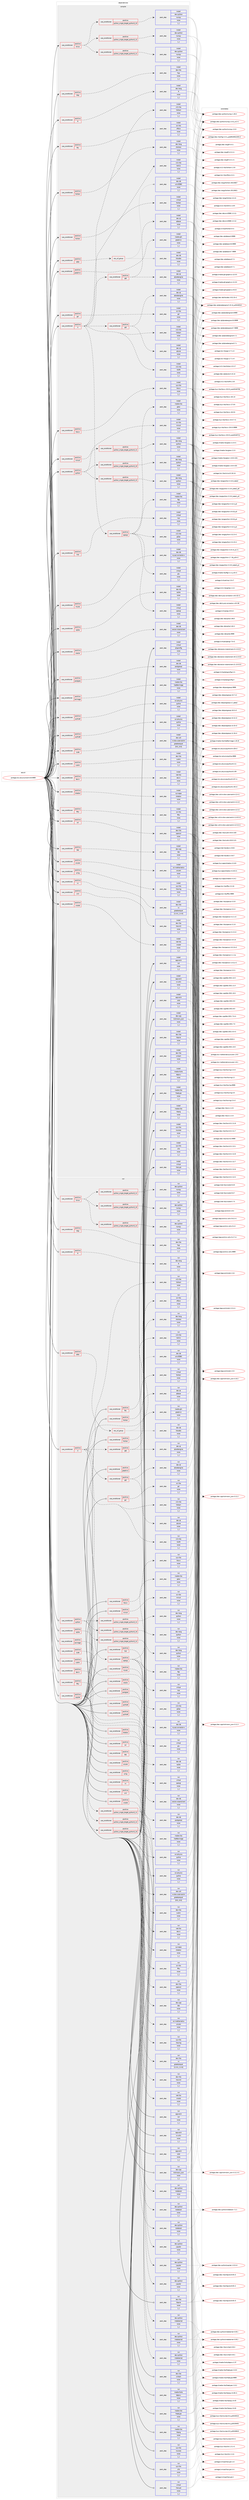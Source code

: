 digraph prolog {

# *************
# Graph options
# *************

newrank=true;
concentrate=true;
compound=true;
graph [rankdir=LR,fontname=Helvetica,fontsize=10,ranksep=1.5];#, ranksep=2.5, nodesep=0.2];
edge  [arrowhead=vee];
node  [fontname=Helvetica,fontsize=10];

# **********
# The ebuild
# **********

subgraph cluster_leftcol {
color=gray;
rank=same;
label=<<i>ebuild</i>>;
id [label="portage://sci-physics/root-6.30.9999", color=red, width=4, href="../sci-physics/root-6.30.9999.svg"];
}

# ****************
# The dependencies
# ****************

subgraph cluster_midcol {
color=gray;
label=<<i>dependencies</i>>;
subgraph cluster_compile {
fillcolor="#eeeeee";
style=filled;
label=<<i>compile</i>>;
subgraph cond108810 {
dependency409293 [label=<<TABLE BORDER="0" CELLBORDER="1" CELLSPACING="0" CELLPADDING="4"><TR><TD ROWSPAN="3" CELLPADDING="10">use_conditional</TD></TR><TR><TD>positive</TD></TR><TR><TD>R</TD></TR></TABLE>>, shape=none, color=red];
subgraph pack297570 {
dependency409294 [label=<<TABLE BORDER="0" CELLBORDER="1" CELLSPACING="0" CELLPADDING="4" WIDTH="220"><TR><TD ROWSPAN="6" CELLPADDING="30">pack_dep</TD></TR><TR><TD WIDTH="110">install</TD></TR><TR><TD>dev-lang</TD></TR><TR><TD>R</TD></TR><TR><TD>none</TD></TR><TR><TD>[,,]</TD></TR></TABLE>>, shape=none, color=blue];
}
dependency409293:e -> dependency409294:w [weight=20,style="dashed",arrowhead="vee"];
}
id:e -> dependency409293:w [weight=20,style="solid",arrowhead="vee"];
subgraph cond108811 {
dependency409295 [label=<<TABLE BORDER="0" CELLBORDER="1" CELLSPACING="0" CELLPADDING="4"><TR><TD ROWSPAN="3" CELLPADDING="10">use_conditional</TD></TR><TR><TD>positive</TD></TR><TR><TD>X</TD></TR></TABLE>>, shape=none, color=red];
subgraph pack297571 {
dependency409296 [label=<<TABLE BORDER="0" CELLBORDER="1" CELLSPACING="0" CELLPADDING="4" WIDTH="220"><TR><TD ROWSPAN="6" CELLPADDING="30">pack_dep</TD></TR><TR><TD WIDTH="110">install</TD></TR><TR><TD>x11-libs</TD></TR><TR><TD>libX11</TD></TR><TR><TD>none</TD></TR><TR><TD>[,,]</TD></TR></TABLE>>, shape=none, color=blue];
}
dependency409295:e -> dependency409296:w [weight=20,style="dashed",arrowhead="vee"];
subgraph pack297572 {
dependency409297 [label=<<TABLE BORDER="0" CELLBORDER="1" CELLSPACING="0" CELLPADDING="4" WIDTH="220"><TR><TD ROWSPAN="6" CELLPADDING="30">pack_dep</TD></TR><TR><TD WIDTH="110">install</TD></TR><TR><TD>x11-libs</TD></TR><TR><TD>libXext</TD></TR><TR><TD>none</TD></TR><TR><TD>[,,]</TD></TR></TABLE>>, shape=none, color=blue];
}
dependency409295:e -> dependency409297:w [weight=20,style="dashed",arrowhead="vee"];
subgraph pack297573 {
dependency409298 [label=<<TABLE BORDER="0" CELLBORDER="1" CELLSPACING="0" CELLPADDING="4" WIDTH="220"><TR><TD ROWSPAN="6" CELLPADDING="30">pack_dep</TD></TR><TR><TD WIDTH="110">install</TD></TR><TR><TD>x11-libs</TD></TR><TR><TD>libXft</TD></TR><TR><TD>none</TD></TR><TR><TD>[,,]</TD></TR></TABLE>>, shape=none, color=blue];
}
dependency409295:e -> dependency409298:w [weight=20,style="dashed",arrowhead="vee"];
subgraph pack297574 {
dependency409299 [label=<<TABLE BORDER="0" CELLBORDER="1" CELLSPACING="0" CELLPADDING="4" WIDTH="220"><TR><TD ROWSPAN="6" CELLPADDING="30">pack_dep</TD></TR><TR><TD WIDTH="110">install</TD></TR><TR><TD>x11-libs</TD></TR><TR><TD>libXpm</TD></TR><TR><TD>none</TD></TR><TR><TD>[,,]</TD></TR></TABLE>>, shape=none, color=blue];
}
dependency409295:e -> dependency409299:w [weight=20,style="dashed",arrowhead="vee"];
subgraph cond108812 {
dependency409300 [label=<<TABLE BORDER="0" CELLBORDER="1" CELLSPACING="0" CELLPADDING="4"><TR><TD ROWSPAN="3" CELLPADDING="10">use_conditional</TD></TR><TR><TD>positive</TD></TR><TR><TD>opengl</TD></TR></TABLE>>, shape=none, color=red];
subgraph pack297575 {
dependency409301 [label=<<TABLE BORDER="0" CELLBORDER="1" CELLSPACING="0" CELLPADDING="4" WIDTH="220"><TR><TD ROWSPAN="6" CELLPADDING="30">pack_dep</TD></TR><TR><TD WIDTH="110">install</TD></TR><TR><TD>media-libs</TD></TR><TR><TD>ftgl</TD></TR><TR><TD>none</TD></TR><TR><TD>[,,]</TD></TR></TABLE>>, shape=none, color=blue];
}
dependency409300:e -> dependency409301:w [weight=20,style="dashed",arrowhead="vee"];
subgraph pack297576 {
dependency409302 [label=<<TABLE BORDER="0" CELLBORDER="1" CELLSPACING="0" CELLPADDING="4" WIDTH="220"><TR><TD ROWSPAN="6" CELLPADDING="30">pack_dep</TD></TR><TR><TD WIDTH="110">install</TD></TR><TR><TD>media-libs</TD></TR><TR><TD>glew</TD></TR><TR><TD>none</TD></TR><TR><TD>[,,]</TD></TR></TABLE>>, shape=none, color=blue];
}
dependency409300:e -> dependency409302:w [weight=20,style="dashed",arrowhead="vee"];
subgraph pack297577 {
dependency409303 [label=<<TABLE BORDER="0" CELLBORDER="1" CELLSPACING="0" CELLPADDING="4" WIDTH="220"><TR><TD ROWSPAN="6" CELLPADDING="30">pack_dep</TD></TR><TR><TD WIDTH="110">install</TD></TR><TR><TD>virtual</TD></TR><TR><TD>opengl</TD></TR><TR><TD>none</TD></TR><TR><TD>[,,]</TD></TR></TABLE>>, shape=none, color=blue];
}
dependency409300:e -> dependency409303:w [weight=20,style="dashed",arrowhead="vee"];
subgraph pack297578 {
dependency409304 [label=<<TABLE BORDER="0" CELLBORDER="1" CELLSPACING="0" CELLPADDING="4" WIDTH="220"><TR><TD ROWSPAN="6" CELLPADDING="30">pack_dep</TD></TR><TR><TD WIDTH="110">install</TD></TR><TR><TD>virtual</TD></TR><TR><TD>glu</TD></TR><TR><TD>none</TD></TR><TR><TD>[,,]</TD></TR></TABLE>>, shape=none, color=blue];
}
dependency409300:e -> dependency409304:w [weight=20,style="dashed",arrowhead="vee"];
subgraph pack297579 {
dependency409305 [label=<<TABLE BORDER="0" CELLBORDER="1" CELLSPACING="0" CELLPADDING="4" WIDTH="220"><TR><TD ROWSPAN="6" CELLPADDING="30">pack_dep</TD></TR><TR><TD WIDTH="110">install</TD></TR><TR><TD>x11-libs</TD></TR><TR><TD>gl2ps</TD></TR><TR><TD>none</TD></TR><TR><TD>[,,]</TD></TR></TABLE>>, shape=none, color=blue];
}
dependency409300:e -> dependency409305:w [weight=20,style="dashed",arrowhead="vee"];
}
dependency409295:e -> dependency409300:w [weight=20,style="dashed",arrowhead="vee"];
subgraph cond108813 {
dependency409306 [label=<<TABLE BORDER="0" CELLBORDER="1" CELLSPACING="0" CELLPADDING="4"><TR><TD ROWSPAN="3" CELLPADDING="10">use_conditional</TD></TR><TR><TD>positive</TD></TR><TR><TD>qt5</TD></TR></TABLE>>, shape=none, color=red];
subgraph pack297580 {
dependency409307 [label=<<TABLE BORDER="0" CELLBORDER="1" CELLSPACING="0" CELLPADDING="4" WIDTH="220"><TR><TD ROWSPAN="6" CELLPADDING="30">pack_dep</TD></TR><TR><TD WIDTH="110">install</TD></TR><TR><TD>dev-qt</TD></TR><TR><TD>qtcore</TD></TR><TR><TD>none</TD></TR><TR><TD>[,,]</TD></TR></TABLE>>, shape=none, color=blue];
}
dependency409306:e -> dependency409307:w [weight=20,style="dashed",arrowhead="vee"];
subgraph pack297581 {
dependency409308 [label=<<TABLE BORDER="0" CELLBORDER="1" CELLSPACING="0" CELLPADDING="4" WIDTH="220"><TR><TD ROWSPAN="6" CELLPADDING="30">pack_dep</TD></TR><TR><TD WIDTH="110">install</TD></TR><TR><TD>dev-qt</TD></TR><TR><TD>qtwebengine</TD></TR><TR><TD>none</TD></TR><TR><TD>[,,]</TD></TR></TABLE>>, shape=none, color=blue];
}
dependency409306:e -> dependency409308:w [weight=20,style="dashed",arrowhead="vee"];
}
dependency409295:e -> dependency409306:w [weight=20,style="dashed",arrowhead="vee"];
subgraph cond108814 {
dependency409309 [label=<<TABLE BORDER="0" CELLBORDER="1" CELLSPACING="0" CELLPADDING="4"><TR><TD ROWSPAN="3" CELLPADDING="10">use_conditional</TD></TR><TR><TD>positive</TD></TR><TR><TD>qt6</TD></TR></TABLE>>, shape=none, color=red];
subgraph pack297582 {
dependency409310 [label=<<TABLE BORDER="0" CELLBORDER="1" CELLSPACING="0" CELLPADDING="4" WIDTH="220"><TR><TD ROWSPAN="6" CELLPADDING="30">pack_dep</TD></TR><TR><TD WIDTH="110">install</TD></TR><TR><TD>dev-qt</TD></TR><TR><TD>qtbase</TD></TR><TR><TD>none</TD></TR><TR><TD>[,,]</TD></TR></TABLE>>, shape=none, color=blue];
}
dependency409309:e -> dependency409310:w [weight=20,style="dashed",arrowhead="vee"];
subgraph pack297583 {
dependency409311 [label=<<TABLE BORDER="0" CELLBORDER="1" CELLSPACING="0" CELLPADDING="4" WIDTH="220"><TR><TD ROWSPAN="6" CELLPADDING="30">pack_dep</TD></TR><TR><TD WIDTH="110">install</TD></TR><TR><TD>dev-qt</TD></TR><TR><TD>qtwebengine</TD></TR><TR><TD>none</TD></TR><TR><TD>[,,]</TD></TR></TABLE>>, shape=none, color=blue];
}
dependency409309:e -> dependency409311:w [weight=20,style="dashed",arrowhead="vee"];
}
dependency409295:e -> dependency409309:w [weight=20,style="dashed",arrowhead="vee"];
}
id:e -> dependency409295:w [weight=20,style="solid",arrowhead="vee"];
subgraph cond108815 {
dependency409312 [label=<<TABLE BORDER="0" CELLBORDER="1" CELLSPACING="0" CELLPADDING="4"><TR><TD ROWSPAN="3" CELLPADDING="10">use_conditional</TD></TR><TR><TD>positive</TD></TR><TR><TD>asimage</TD></TR></TABLE>>, shape=none, color=red];
subgraph pack297584 {
dependency409313 [label=<<TABLE BORDER="0" CELLBORDER="1" CELLSPACING="0" CELLPADDING="4" WIDTH="220"><TR><TD ROWSPAN="6" CELLPADDING="30">pack_dep</TD></TR><TR><TD WIDTH="110">install</TD></TR><TR><TD>media-libs</TD></TR><TR><TD>libafterimage</TD></TR><TR><TD>none</TD></TR><TR><TD>[,,]</TD></TR></TABLE>>, shape=none, color=blue];
}
dependency409312:e -> dependency409313:w [weight=20,style="dashed",arrowhead="vee"];
}
id:e -> dependency409312:w [weight=20,style="solid",arrowhead="vee"];
subgraph cond108816 {
dependency409314 [label=<<TABLE BORDER="0" CELLBORDER="1" CELLSPACING="0" CELLPADDING="4"><TR><TD ROWSPAN="3" CELLPADDING="10">use_conditional</TD></TR><TR><TD>positive</TD></TR><TR><TD>cuda</TD></TR></TABLE>>, shape=none, color=red];
subgraph pack297585 {
dependency409315 [label=<<TABLE BORDER="0" CELLBORDER="1" CELLSPACING="0" CELLPADDING="4" WIDTH="220"><TR><TD ROWSPAN="6" CELLPADDING="30">pack_dep</TD></TR><TR><TD WIDTH="110">install</TD></TR><TR><TD>dev-util</TD></TR><TR><TD>nvidia-cuda-toolkit</TD></TR><TR><TD>greaterequal</TD></TR><TR><TD>[9.0,,,9.0]</TD></TR></TABLE>>, shape=none, color=blue];
}
dependency409314:e -> dependency409315:w [weight=20,style="dashed",arrowhead="vee"];
}
id:e -> dependency409314:w [weight=20,style="solid",arrowhead="vee"];
subgraph cond108817 {
dependency409316 [label=<<TABLE BORDER="0" CELLBORDER="1" CELLSPACING="0" CELLPADDING="4"><TR><TD ROWSPAN="3" CELLPADDING="10">use_conditional</TD></TR><TR><TD>positive</TD></TR><TR><TD>cudnn</TD></TR></TABLE>>, shape=none, color=red];
subgraph pack297586 {
dependency409317 [label=<<TABLE BORDER="0" CELLBORDER="1" CELLSPACING="0" CELLPADDING="4" WIDTH="220"><TR><TD ROWSPAN="6" CELLPADDING="30">pack_dep</TD></TR><TR><TD WIDTH="110">install</TD></TR><TR><TD>dev-libs</TD></TR><TR><TD>cudnn</TD></TR><TR><TD>none</TD></TR><TR><TD>[,,]</TD></TR></TABLE>>, shape=none, color=blue];
}
dependency409316:e -> dependency409317:w [weight=20,style="dashed",arrowhead="vee"];
}
id:e -> dependency409316:w [weight=20,style="solid",arrowhead="vee"];
subgraph cond108818 {
dependency409318 [label=<<TABLE BORDER="0" CELLBORDER="1" CELLSPACING="0" CELLPADDING="4"><TR><TD ROWSPAN="3" CELLPADDING="10">use_conditional</TD></TR><TR><TD>positive</TD></TR><TR><TD>davix</TD></TR></TABLE>>, shape=none, color=red];
subgraph pack297587 {
dependency409319 [label=<<TABLE BORDER="0" CELLBORDER="1" CELLSPACING="0" CELLPADDING="4" WIDTH="220"><TR><TD ROWSPAN="6" CELLPADDING="30">pack_dep</TD></TR><TR><TD WIDTH="110">install</TD></TR><TR><TD>net-libs</TD></TR><TR><TD>davix</TD></TR><TR><TD>none</TD></TR><TR><TD>[,,]</TD></TR></TABLE>>, shape=none, color=blue];
}
dependency409318:e -> dependency409319:w [weight=20,style="dashed",arrowhead="vee"];
}
id:e -> dependency409318:w [weight=20,style="solid",arrowhead="vee"];
subgraph cond108819 {
dependency409320 [label=<<TABLE BORDER="0" CELLBORDER="1" CELLSPACING="0" CELLPADDING="4"><TR><TD ROWSPAN="3" CELLPADDING="10">use_conditional</TD></TR><TR><TD>positive</TD></TR><TR><TD>fftw</TD></TR></TABLE>>, shape=none, color=red];
subgraph pack297588 {
dependency409321 [label=<<TABLE BORDER="0" CELLBORDER="1" CELLSPACING="0" CELLPADDING="4" WIDTH="220"><TR><TD ROWSPAN="6" CELLPADDING="30">pack_dep</TD></TR><TR><TD WIDTH="110">install</TD></TR><TR><TD>sci-libs</TD></TR><TR><TD>fftw</TD></TR><TR><TD>none</TD></TR><TR><TD>[,,]</TD></TR></TABLE>>, shape=none, color=blue];
}
dependency409320:e -> dependency409321:w [weight=20,style="dashed",arrowhead="vee"];
}
id:e -> dependency409320:w [weight=20,style="solid",arrowhead="vee"];
subgraph cond108820 {
dependency409322 [label=<<TABLE BORDER="0" CELLBORDER="1" CELLSPACING="0" CELLPADDING="4"><TR><TD ROWSPAN="3" CELLPADDING="10">use_conditional</TD></TR><TR><TD>positive</TD></TR><TR><TD>fits</TD></TR></TABLE>>, shape=none, color=red];
subgraph pack297589 {
dependency409323 [label=<<TABLE BORDER="0" CELLBORDER="1" CELLSPACING="0" CELLPADDING="4" WIDTH="220"><TR><TD ROWSPAN="6" CELLPADDING="30">pack_dep</TD></TR><TR><TD WIDTH="110">install</TD></TR><TR><TD>sci-libs</TD></TR><TR><TD>cfitsio</TD></TR><TR><TD>none</TD></TR><TR><TD>[,,]</TD></TR></TABLE>>, shape=none, color=blue];
}
dependency409322:e -> dependency409323:w [weight=20,style="dashed",arrowhead="vee"];
}
id:e -> dependency409322:w [weight=20,style="solid",arrowhead="vee"];
subgraph cond108821 {
dependency409324 [label=<<TABLE BORDER="0" CELLBORDER="1" CELLSPACING="0" CELLPADDING="4"><TR><TD ROWSPAN="3" CELLPADDING="10">use_conditional</TD></TR><TR><TD>positive</TD></TR><TR><TD>fortran</TD></TR></TABLE>>, shape=none, color=red];
subgraph pack297590 {
dependency409325 [label=<<TABLE BORDER="0" CELLBORDER="1" CELLSPACING="0" CELLPADDING="4" WIDTH="220"><TR><TD ROWSPAN="6" CELLPADDING="30">pack_dep</TD></TR><TR><TD WIDTH="110">install</TD></TR><TR><TD>dev-lang</TD></TR><TR><TD>cfortran</TD></TR><TR><TD>none</TD></TR><TR><TD>[,,]</TD></TR></TABLE>>, shape=none, color=blue];
}
dependency409324:e -> dependency409325:w [weight=20,style="dashed",arrowhead="vee"];
}
id:e -> dependency409324:w [weight=20,style="solid",arrowhead="vee"];
subgraph cond108822 {
dependency409326 [label=<<TABLE BORDER="0" CELLBORDER="1" CELLSPACING="0" CELLPADDING="4"><TR><TD ROWSPAN="3" CELLPADDING="10">use_conditional</TD></TR><TR><TD>positive</TD></TR><TR><TD>fortran</TD></TR></TABLE>>, shape=none, color=red];
subgraph pack297591 {
dependency409327 [label=<<TABLE BORDER="0" CELLBORDER="1" CELLSPACING="0" CELLPADDING="4" WIDTH="220"><TR><TD ROWSPAN="6" CELLPADDING="30">pack_dep</TD></TR><TR><TD WIDTH="110">install</TD></TR><TR><TD>virtual</TD></TR><TR><TD>fortran</TD></TR><TR><TD>none</TD></TR><TR><TD>[,,]</TD></TR></TABLE>>, shape=none, color=blue];
}
dependency409326:e -> dependency409327:w [weight=20,style="dashed",arrowhead="vee"];
}
id:e -> dependency409326:w [weight=20,style="solid",arrowhead="vee"];
subgraph cond108823 {
dependency409328 [label=<<TABLE BORDER="0" CELLBORDER="1" CELLSPACING="0" CELLPADDING="4"><TR><TD ROWSPAN="3" CELLPADDING="10">use_conditional</TD></TR><TR><TD>positive</TD></TR><TR><TD>graphviz</TD></TR></TABLE>>, shape=none, color=red];
subgraph pack297592 {
dependency409329 [label=<<TABLE BORDER="0" CELLBORDER="1" CELLSPACING="0" CELLPADDING="4" WIDTH="220"><TR><TD ROWSPAN="6" CELLPADDING="30">pack_dep</TD></TR><TR><TD WIDTH="110">install</TD></TR><TR><TD>media-gfx</TD></TR><TR><TD>graphviz</TD></TR><TR><TD>none</TD></TR><TR><TD>[,,]</TD></TR></TABLE>>, shape=none, color=blue];
}
dependency409328:e -> dependency409329:w [weight=20,style="dashed",arrowhead="vee"];
}
id:e -> dependency409328:w [weight=20,style="solid",arrowhead="vee"];
subgraph cond108824 {
dependency409330 [label=<<TABLE BORDER="0" CELLBORDER="1" CELLSPACING="0" CELLPADDING="4"><TR><TD ROWSPAN="3" CELLPADDING="10">use_conditional</TD></TR><TR><TD>positive</TD></TR><TR><TD>gsl</TD></TR></TABLE>>, shape=none, color=red];
subgraph pack297593 {
dependency409331 [label=<<TABLE BORDER="0" CELLBORDER="1" CELLSPACING="0" CELLPADDING="4" WIDTH="220"><TR><TD ROWSPAN="6" CELLPADDING="30">pack_dep</TD></TR><TR><TD WIDTH="110">install</TD></TR><TR><TD>sci-libs</TD></TR><TR><TD>gsl</TD></TR><TR><TD>none</TD></TR><TR><TD>[,,]</TD></TR></TABLE>>, shape=none, color=blue];
}
dependency409330:e -> dependency409331:w [weight=20,style="dashed",arrowhead="vee"];
}
id:e -> dependency409330:w [weight=20,style="solid",arrowhead="vee"];
subgraph cond108825 {
dependency409332 [label=<<TABLE BORDER="0" CELLBORDER="1" CELLSPACING="0" CELLPADDING="4"><TR><TD ROWSPAN="3" CELLPADDING="10">use_conditional</TD></TR><TR><TD>positive</TD></TR><TR><TD>http</TD></TR></TABLE>>, shape=none, color=red];
subgraph pack297594 {
dependency409333 [label=<<TABLE BORDER="0" CELLBORDER="1" CELLSPACING="0" CELLPADDING="4" WIDTH="220"><TR><TD ROWSPAN="6" CELLPADDING="30">pack_dep</TD></TR><TR><TD WIDTH="110">install</TD></TR><TR><TD>dev-libs</TD></TR><TR><TD>fcgi</TD></TR><TR><TD>none</TD></TR><TR><TD>[,,]</TD></TR></TABLE>>, shape=none, color=blue];
}
dependency409332:e -> dependency409333:w [weight=20,style="dashed",arrowhead="vee"];
}
id:e -> dependency409332:w [weight=20,style="solid",arrowhead="vee"];
subgraph cond108826 {
dependency409334 [label=<<TABLE BORDER="0" CELLBORDER="1" CELLSPACING="0" CELLPADDING="4"><TR><TD ROWSPAN="3" CELLPADDING="10">use_conditional</TD></TR><TR><TD>positive</TD></TR><TR><TD>libcxx</TD></TR></TABLE>>, shape=none, color=red];
subgraph pack297595 {
dependency409335 [label=<<TABLE BORDER="0" CELLBORDER="1" CELLSPACING="0" CELLPADDING="4" WIDTH="220"><TR><TD ROWSPAN="6" CELLPADDING="30">pack_dep</TD></TR><TR><TD WIDTH="110">install</TD></TR><TR><TD>sys-libs</TD></TR><TR><TD>libcxx</TD></TR><TR><TD>none</TD></TR><TR><TD>[,,]</TD></TR></TABLE>>, shape=none, color=blue];
}
dependency409334:e -> dependency409335:w [weight=20,style="dashed",arrowhead="vee"];
}
id:e -> dependency409334:w [weight=20,style="solid",arrowhead="vee"];
subgraph cond108827 {
dependency409336 [label=<<TABLE BORDER="0" CELLBORDER="1" CELLSPACING="0" CELLPADDING="4"><TR><TD ROWSPAN="3" CELLPADDING="10">use_conditional</TD></TR><TR><TD>positive</TD></TR><TR><TD>minuit</TD></TR></TABLE>>, shape=none, color=red];
subgraph pack297596 {
dependency409337 [label=<<TABLE BORDER="0" CELLBORDER="1" CELLSPACING="0" CELLPADDING="4" WIDTH="220"><TR><TD ROWSPAN="6" CELLPADDING="30">pack_dep</TD></TR><TR><TD WIDTH="110">install</TD></TR><TR><TD>sci-libs</TD></TR><TR><TD>minuit</TD></TR><TR><TD>none</TD></TR><TR><TD>[,,]</TD></TR></TABLE>>, shape=none, color=blue];
}
dependency409336:e -> dependency409337:w [weight=20,style="dashed",arrowhead="vee"];
}
id:e -> dependency409336:w [weight=20,style="solid",arrowhead="vee"];
subgraph cond108828 {
dependency409338 [label=<<TABLE BORDER="0" CELLBORDER="1" CELLSPACING="0" CELLPADDING="4"><TR><TD ROWSPAN="3" CELLPADDING="10">use_conditional</TD></TR><TR><TD>positive</TD></TR><TR><TD>mpi</TD></TR></TABLE>>, shape=none, color=red];
subgraph pack297597 {
dependency409339 [label=<<TABLE BORDER="0" CELLBORDER="1" CELLSPACING="0" CELLPADDING="4" WIDTH="220"><TR><TD ROWSPAN="6" CELLPADDING="30">pack_dep</TD></TR><TR><TD WIDTH="110">install</TD></TR><TR><TD>virtual</TD></TR><TR><TD>mpi</TD></TR><TR><TD>none</TD></TR><TR><TD>[,,]</TD></TR></TABLE>>, shape=none, color=blue];
}
dependency409338:e -> dependency409339:w [weight=20,style="dashed",arrowhead="vee"];
}
id:e -> dependency409338:w [weight=20,style="solid",arrowhead="vee"];
subgraph cond108829 {
dependency409340 [label=<<TABLE BORDER="0" CELLBORDER="1" CELLSPACING="0" CELLPADDING="4"><TR><TD ROWSPAN="3" CELLPADDING="10">use_conditional</TD></TR><TR><TD>positive</TD></TR><TR><TD>mysql</TD></TR></TABLE>>, shape=none, color=red];
subgraph pack297598 {
dependency409341 [label=<<TABLE BORDER="0" CELLBORDER="1" CELLSPACING="0" CELLPADDING="4" WIDTH="220"><TR><TD ROWSPAN="6" CELLPADDING="30">pack_dep</TD></TR><TR><TD WIDTH="110">install</TD></TR><TR><TD>dev-db</TD></TR><TR><TD>mysql-connector-c</TD></TR><TR><TD>none</TD></TR><TR><TD>[,,]</TD></TR></TABLE>>, shape=none, color=blue];
}
dependency409340:e -> dependency409341:w [weight=20,style="dashed",arrowhead="vee"];
}
id:e -> dependency409340:w [weight=20,style="solid",arrowhead="vee"];
subgraph cond108830 {
dependency409342 [label=<<TABLE BORDER="0" CELLBORDER="1" CELLSPACING="0" CELLPADDING="4"><TR><TD ROWSPAN="3" CELLPADDING="10">use_conditional</TD></TR><TR><TD>positive</TD></TR><TR><TD>odbc</TD></TR></TABLE>>, shape=none, color=red];
subgraph any2692 {
dependency409343 [label=<<TABLE BORDER="0" CELLBORDER="1" CELLSPACING="0" CELLPADDING="4"><TR><TD CELLPADDING="10">any_of_group</TD></TR></TABLE>>, shape=none, color=red];subgraph pack297599 {
dependency409344 [label=<<TABLE BORDER="0" CELLBORDER="1" CELLSPACING="0" CELLPADDING="4" WIDTH="220"><TR><TD ROWSPAN="6" CELLPADDING="30">pack_dep</TD></TR><TR><TD WIDTH="110">install</TD></TR><TR><TD>dev-db</TD></TR><TR><TD>libiodbc</TD></TR><TR><TD>none</TD></TR><TR><TD>[,,]</TD></TR></TABLE>>, shape=none, color=blue];
}
dependency409343:e -> dependency409344:w [weight=20,style="dotted",arrowhead="oinv"];
subgraph pack297600 {
dependency409345 [label=<<TABLE BORDER="0" CELLBORDER="1" CELLSPACING="0" CELLPADDING="4" WIDTH="220"><TR><TD ROWSPAN="6" CELLPADDING="30">pack_dep</TD></TR><TR><TD WIDTH="110">install</TD></TR><TR><TD>dev-db</TD></TR><TR><TD>unixODBC</TD></TR><TR><TD>none</TD></TR><TR><TD>[,,]</TD></TR></TABLE>>, shape=none, color=blue];
}
dependency409343:e -> dependency409345:w [weight=20,style="dotted",arrowhead="oinv"];
}
dependency409342:e -> dependency409343:w [weight=20,style="dashed",arrowhead="vee"];
}
id:e -> dependency409342:w [weight=20,style="solid",arrowhead="vee"];
subgraph cond108831 {
dependency409346 [label=<<TABLE BORDER="0" CELLBORDER="1" CELLSPACING="0" CELLPADDING="4"><TR><TD ROWSPAN="3" CELLPADDING="10">use_conditional</TD></TR><TR><TD>positive</TD></TR><TR><TD>oracle</TD></TR></TABLE>>, shape=none, color=red];
subgraph pack297601 {
dependency409347 [label=<<TABLE BORDER="0" CELLBORDER="1" CELLSPACING="0" CELLPADDING="4" WIDTH="220"><TR><TD ROWSPAN="6" CELLPADDING="30">pack_dep</TD></TR><TR><TD WIDTH="110">install</TD></TR><TR><TD>dev-db</TD></TR><TR><TD>oracle-instantclient</TD></TR><TR><TD>none</TD></TR><TR><TD>[,,]</TD></TR></TABLE>>, shape=none, color=blue];
}
dependency409346:e -> dependency409347:w [weight=20,style="dashed",arrowhead="vee"];
}
id:e -> dependency409346:w [weight=20,style="solid",arrowhead="vee"];
subgraph cond108832 {
dependency409348 [label=<<TABLE BORDER="0" CELLBORDER="1" CELLSPACING="0" CELLPADDING="4"><TR><TD ROWSPAN="3" CELLPADDING="10">use_conditional</TD></TR><TR><TD>positive</TD></TR><TR><TD>postgres</TD></TR></TABLE>>, shape=none, color=red];
subgraph pack297602 {
dependency409349 [label=<<TABLE BORDER="0" CELLBORDER="1" CELLSPACING="0" CELLPADDING="4" WIDTH="220"><TR><TD ROWSPAN="6" CELLPADDING="30">pack_dep</TD></TR><TR><TD WIDTH="110">install</TD></TR><TR><TD>dev-db</TD></TR><TR><TD>postgresql</TD></TR><TR><TD>none</TD></TR><TR><TD>[,,]</TD></TR></TABLE>>, shape=none, color=blue];
}
dependency409348:e -> dependency409349:w [weight=20,style="dashed",arrowhead="vee"];
}
id:e -> dependency409348:w [weight=20,style="solid",arrowhead="vee"];
subgraph cond108833 {
dependency409350 [label=<<TABLE BORDER="0" CELLBORDER="1" CELLSPACING="0" CELLPADDING="4"><TR><TD ROWSPAN="3" CELLPADDING="10">use_conditional</TD></TR><TR><TD>positive</TD></TR><TR><TD>pythia6</TD></TR></TABLE>>, shape=none, color=red];
subgraph pack297603 {
dependency409351 [label=<<TABLE BORDER="0" CELLBORDER="1" CELLSPACING="0" CELLPADDING="4" WIDTH="220"><TR><TD ROWSPAN="6" CELLPADDING="30">pack_dep</TD></TR><TR><TD WIDTH="110">install</TD></TR><TR><TD>sci-physics</TD></TR><TR><TD>pythia</TD></TR><TR><TD>none</TD></TR><TR><TD>[,,]</TD></TR></TABLE>>, shape=none, color=blue];
}
dependency409350:e -> dependency409351:w [weight=20,style="dashed",arrowhead="vee"];
}
id:e -> dependency409350:w [weight=20,style="solid",arrowhead="vee"];
subgraph cond108834 {
dependency409352 [label=<<TABLE BORDER="0" CELLBORDER="1" CELLSPACING="0" CELLPADDING="4"><TR><TD ROWSPAN="3" CELLPADDING="10">use_conditional</TD></TR><TR><TD>positive</TD></TR><TR><TD>pythia8</TD></TR></TABLE>>, shape=none, color=red];
subgraph pack297604 {
dependency409353 [label=<<TABLE BORDER="0" CELLBORDER="1" CELLSPACING="0" CELLPADDING="4" WIDTH="220"><TR><TD ROWSPAN="6" CELLPADDING="30">pack_dep</TD></TR><TR><TD WIDTH="110">install</TD></TR><TR><TD>sci-physics</TD></TR><TR><TD>pythia</TD></TR><TR><TD>none</TD></TR><TR><TD>[,,]</TD></TR></TABLE>>, shape=none, color=blue];
}
dependency409352:e -> dependency409353:w [weight=20,style="dashed",arrowhead="vee"];
}
id:e -> dependency409352:w [weight=20,style="solid",arrowhead="vee"];
subgraph cond108835 {
dependency409354 [label=<<TABLE BORDER="0" CELLBORDER="1" CELLSPACING="0" CELLPADDING="4"><TR><TD ROWSPAN="3" CELLPADDING="10">use_conditional</TD></TR><TR><TD>positive</TD></TR><TR><TD>python</TD></TR></TABLE>>, shape=none, color=red];
subgraph cond108836 {
dependency409355 [label=<<TABLE BORDER="0" CELLBORDER="1" CELLSPACING="0" CELLPADDING="4"><TR><TD ROWSPAN="3" CELLPADDING="10">use_conditional</TD></TR><TR><TD>positive</TD></TR><TR><TD>python_single_target_python3_10</TD></TR></TABLE>>, shape=none, color=red];
subgraph pack297605 {
dependency409356 [label=<<TABLE BORDER="0" CELLBORDER="1" CELLSPACING="0" CELLPADDING="4" WIDTH="220"><TR><TD ROWSPAN="6" CELLPADDING="30">pack_dep</TD></TR><TR><TD WIDTH="110">install</TD></TR><TR><TD>dev-lang</TD></TR><TR><TD>python</TD></TR><TR><TD>none</TD></TR><TR><TD>[,,]</TD></TR></TABLE>>, shape=none, color=blue];
}
dependency409355:e -> dependency409356:w [weight=20,style="dashed",arrowhead="vee"];
}
dependency409354:e -> dependency409355:w [weight=20,style="dashed",arrowhead="vee"];
subgraph cond108837 {
dependency409357 [label=<<TABLE BORDER="0" CELLBORDER="1" CELLSPACING="0" CELLPADDING="4"><TR><TD ROWSPAN="3" CELLPADDING="10">use_conditional</TD></TR><TR><TD>positive</TD></TR><TR><TD>python_single_target_python3_11</TD></TR></TABLE>>, shape=none, color=red];
subgraph pack297606 {
dependency409358 [label=<<TABLE BORDER="0" CELLBORDER="1" CELLSPACING="0" CELLPADDING="4" WIDTH="220"><TR><TD ROWSPAN="6" CELLPADDING="30">pack_dep</TD></TR><TR><TD WIDTH="110">install</TD></TR><TR><TD>dev-lang</TD></TR><TR><TD>python</TD></TR><TR><TD>none</TD></TR><TR><TD>[,,]</TD></TR></TABLE>>, shape=none, color=blue];
}
dependency409357:e -> dependency409358:w [weight=20,style="dashed",arrowhead="vee"];
}
dependency409354:e -> dependency409357:w [weight=20,style="dashed",arrowhead="vee"];
subgraph cond108838 {
dependency409359 [label=<<TABLE BORDER="0" CELLBORDER="1" CELLSPACING="0" CELLPADDING="4"><TR><TD ROWSPAN="3" CELLPADDING="10">use_conditional</TD></TR><TR><TD>positive</TD></TR><TR><TD>python_single_target_python3_12</TD></TR></TABLE>>, shape=none, color=red];
subgraph pack297607 {
dependency409360 [label=<<TABLE BORDER="0" CELLBORDER="1" CELLSPACING="0" CELLPADDING="4" WIDTH="220"><TR><TD ROWSPAN="6" CELLPADDING="30">pack_dep</TD></TR><TR><TD WIDTH="110">install</TD></TR><TR><TD>dev-lang</TD></TR><TR><TD>python</TD></TR><TR><TD>none</TD></TR><TR><TD>[,,]</TD></TR></TABLE>>, shape=none, color=blue];
}
dependency409359:e -> dependency409360:w [weight=20,style="dashed",arrowhead="vee"];
}
dependency409354:e -> dependency409359:w [weight=20,style="dashed",arrowhead="vee"];
}
id:e -> dependency409354:w [weight=20,style="solid",arrowhead="vee"];
subgraph cond108839 {
dependency409361 [label=<<TABLE BORDER="0" CELLBORDER="1" CELLSPACING="0" CELLPADDING="4"><TR><TD ROWSPAN="3" CELLPADDING="10">use_conditional</TD></TR><TR><TD>positive</TD></TR><TR><TD>shadow</TD></TR></TABLE>>, shape=none, color=red];
subgraph pack297608 {
dependency409362 [label=<<TABLE BORDER="0" CELLBORDER="1" CELLSPACING="0" CELLPADDING="4" WIDTH="220"><TR><TD ROWSPAN="6" CELLPADDING="30">pack_dep</TD></TR><TR><TD WIDTH="110">install</TD></TR><TR><TD>sys-apps</TD></TR><TR><TD>shadow</TD></TR><TR><TD>none</TD></TR><TR><TD>[,,]</TD></TR></TABLE>>, shape=none, color=blue];
}
dependency409361:e -> dependency409362:w [weight=20,style="dashed",arrowhead="vee"];
}
id:e -> dependency409361:w [weight=20,style="solid",arrowhead="vee"];
subgraph cond108840 {
dependency409363 [label=<<TABLE BORDER="0" CELLBORDER="1" CELLSPACING="0" CELLPADDING="4"><TR><TD ROWSPAN="3" CELLPADDING="10">use_conditional</TD></TR><TR><TD>positive</TD></TR><TR><TD>sqlite</TD></TR></TABLE>>, shape=none, color=red];
subgraph pack297609 {
dependency409364 [label=<<TABLE BORDER="0" CELLBORDER="1" CELLSPACING="0" CELLPADDING="4" WIDTH="220"><TR><TD ROWSPAN="6" CELLPADDING="30">pack_dep</TD></TR><TR><TD WIDTH="110">install</TD></TR><TR><TD>dev-db</TD></TR><TR><TD>sqlite</TD></TR><TR><TD>none</TD></TR><TR><TD>[,,]</TD></TR></TABLE>>, shape=none, color=blue];
}
dependency409363:e -> dependency409364:w [weight=20,style="dashed",arrowhead="vee"];
}
id:e -> dependency409363:w [weight=20,style="solid",arrowhead="vee"];
subgraph cond108841 {
dependency409365 [label=<<TABLE BORDER="0" CELLBORDER="1" CELLSPACING="0" CELLPADDING="4"><TR><TD ROWSPAN="3" CELLPADDING="10">use_conditional</TD></TR><TR><TD>positive</TD></TR><TR><TD>ssl</TD></TR></TABLE>>, shape=none, color=red];
subgraph pack297610 {
dependency409366 [label=<<TABLE BORDER="0" CELLBORDER="1" CELLSPACING="0" CELLPADDING="4" WIDTH="220"><TR><TD ROWSPAN="6" CELLPADDING="30">pack_dep</TD></TR><TR><TD WIDTH="110">install</TD></TR><TR><TD>dev-libs</TD></TR><TR><TD>openssl</TD></TR><TR><TD>none</TD></TR><TR><TD>[,,]</TD></TR></TABLE>>, shape=none, color=blue];
}
dependency409365:e -> dependency409366:w [weight=20,style="dashed",arrowhead="vee"];
}
id:e -> dependency409365:w [weight=20,style="solid",arrowhead="vee"];
subgraph cond108842 {
dependency409367 [label=<<TABLE BORDER="0" CELLBORDER="1" CELLSPACING="0" CELLPADDING="4"><TR><TD ROWSPAN="3" CELLPADDING="10">use_conditional</TD></TR><TR><TD>positive</TD></TR><TR><TD>tbb</TD></TR></TABLE>>, shape=none, color=red];
subgraph pack297611 {
dependency409368 [label=<<TABLE BORDER="0" CELLBORDER="1" CELLSPACING="0" CELLPADDING="4" WIDTH="220"><TR><TD ROWSPAN="6" CELLPADDING="30">pack_dep</TD></TR><TR><TD WIDTH="110">install</TD></TR><TR><TD>dev-cpp</TD></TR><TR><TD>tbb</TD></TR><TR><TD>none</TD></TR><TR><TD>[,,]</TD></TR></TABLE>>, shape=none, color=blue];
}
dependency409367:e -> dependency409368:w [weight=20,style="dashed",arrowhead="vee"];
}
id:e -> dependency409367:w [weight=20,style="solid",arrowhead="vee"];
subgraph cond108843 {
dependency409369 [label=<<TABLE BORDER="0" CELLBORDER="1" CELLSPACING="0" CELLPADDING="4"><TR><TD ROWSPAN="3" CELLPADDING="10">use_conditional</TD></TR><TR><TD>positive</TD></TR><TR><TD>tmva</TD></TR></TABLE>>, shape=none, color=red];
subgraph cond108844 {
dependency409370 [label=<<TABLE BORDER="0" CELLBORDER="1" CELLSPACING="0" CELLPADDING="4"><TR><TD ROWSPAN="3" CELLPADDING="10">use_conditional</TD></TR><TR><TD>positive</TD></TR><TR><TD>python_single_target_python3_10</TD></TR></TABLE>>, shape=none, color=red];
subgraph pack297612 {
dependency409371 [label=<<TABLE BORDER="0" CELLBORDER="1" CELLSPACING="0" CELLPADDING="4" WIDTH="220"><TR><TD ROWSPAN="6" CELLPADDING="30">pack_dep</TD></TR><TR><TD WIDTH="110">install</TD></TR><TR><TD>dev-python</TD></TR><TR><TD>numpy</TD></TR><TR><TD>none</TD></TR><TR><TD>[,,]</TD></TR></TABLE>>, shape=none, color=blue];
}
dependency409370:e -> dependency409371:w [weight=20,style="dashed",arrowhead="vee"];
}
dependency409369:e -> dependency409370:w [weight=20,style="dashed",arrowhead="vee"];
subgraph cond108845 {
dependency409372 [label=<<TABLE BORDER="0" CELLBORDER="1" CELLSPACING="0" CELLPADDING="4"><TR><TD ROWSPAN="3" CELLPADDING="10">use_conditional</TD></TR><TR><TD>positive</TD></TR><TR><TD>python_single_target_python3_11</TD></TR></TABLE>>, shape=none, color=red];
subgraph pack297613 {
dependency409373 [label=<<TABLE BORDER="0" CELLBORDER="1" CELLSPACING="0" CELLPADDING="4" WIDTH="220"><TR><TD ROWSPAN="6" CELLPADDING="30">pack_dep</TD></TR><TR><TD WIDTH="110">install</TD></TR><TR><TD>dev-python</TD></TR><TR><TD>numpy</TD></TR><TR><TD>none</TD></TR><TR><TD>[,,]</TD></TR></TABLE>>, shape=none, color=blue];
}
dependency409372:e -> dependency409373:w [weight=20,style="dashed",arrowhead="vee"];
}
dependency409369:e -> dependency409372:w [weight=20,style="dashed",arrowhead="vee"];
subgraph cond108846 {
dependency409374 [label=<<TABLE BORDER="0" CELLBORDER="1" CELLSPACING="0" CELLPADDING="4"><TR><TD ROWSPAN="3" CELLPADDING="10">use_conditional</TD></TR><TR><TD>positive</TD></TR><TR><TD>python_single_target_python3_12</TD></TR></TABLE>>, shape=none, color=red];
subgraph pack297614 {
dependency409375 [label=<<TABLE BORDER="0" CELLBORDER="1" CELLSPACING="0" CELLPADDING="4" WIDTH="220"><TR><TD ROWSPAN="6" CELLPADDING="30">pack_dep</TD></TR><TR><TD WIDTH="110">install</TD></TR><TR><TD>dev-python</TD></TR><TR><TD>numpy</TD></TR><TR><TD>none</TD></TR><TR><TD>[,,]</TD></TR></TABLE>>, shape=none, color=blue];
}
dependency409374:e -> dependency409375:w [weight=20,style="dashed",arrowhead="vee"];
}
dependency409369:e -> dependency409374:w [weight=20,style="dashed",arrowhead="vee"];
}
id:e -> dependency409369:w [weight=20,style="solid",arrowhead="vee"];
subgraph cond108847 {
dependency409376 [label=<<TABLE BORDER="0" CELLBORDER="1" CELLSPACING="0" CELLPADDING="4"><TR><TD ROWSPAN="3" CELLPADDING="10">use_conditional</TD></TR><TR><TD>positive</TD></TR><TR><TD>unuran</TD></TR></TABLE>>, shape=none, color=red];
subgraph pack297615 {
dependency409377 [label=<<TABLE BORDER="0" CELLBORDER="1" CELLSPACING="0" CELLPADDING="4" WIDTH="220"><TR><TD ROWSPAN="6" CELLPADDING="30">pack_dep</TD></TR><TR><TD WIDTH="110">install</TD></TR><TR><TD>sci-mathematics</TD></TR><TR><TD>unuran</TD></TR><TR><TD>none</TD></TR><TR><TD>[,,]</TD></TR></TABLE>>, shape=none, color=blue];
}
dependency409376:e -> dependency409377:w [weight=20,style="dashed",arrowhead="vee"];
}
id:e -> dependency409376:w [weight=20,style="solid",arrowhead="vee"];
subgraph cond108848 {
dependency409378 [label=<<TABLE BORDER="0" CELLBORDER="1" CELLSPACING="0" CELLPADDING="4"><TR><TD ROWSPAN="3" CELLPADDING="10">use_conditional</TD></TR><TR><TD>positive</TD></TR><TR><TD>uring</TD></TR></TABLE>>, shape=none, color=red];
subgraph pack297616 {
dependency409379 [label=<<TABLE BORDER="0" CELLBORDER="1" CELLSPACING="0" CELLPADDING="4" WIDTH="220"><TR><TD ROWSPAN="6" CELLPADDING="30">pack_dep</TD></TR><TR><TD WIDTH="110">install</TD></TR><TR><TD>sys-libs</TD></TR><TR><TD>liburing</TD></TR><TR><TD>none</TD></TR><TR><TD>[,,]</TD></TR></TABLE>>, shape=none, color=blue];
}
dependency409378:e -> dependency409379:w [weight=20,style="dashed",arrowhead="vee"];
}
id:e -> dependency409378:w [weight=20,style="solid",arrowhead="vee"];
subgraph cond108849 {
dependency409380 [label=<<TABLE BORDER="0" CELLBORDER="1" CELLSPACING="0" CELLPADDING="4"><TR><TD ROWSPAN="3" CELLPADDING="10">use_conditional</TD></TR><TR><TD>positive</TD></TR><TR><TD>vc</TD></TR></TABLE>>, shape=none, color=red];
subgraph pack297617 {
dependency409381 [label=<<TABLE BORDER="0" CELLBORDER="1" CELLSPACING="0" CELLPADDING="4" WIDTH="220"><TR><TD ROWSPAN="6" CELLPADDING="30">pack_dep</TD></TR><TR><TD WIDTH="110">install</TD></TR><TR><TD>dev-libs</TD></TR><TR><TD>vc</TD></TR><TR><TD>greaterequal</TD></TR><TR><TD>[1.4.4,,,1.4.4]</TD></TR></TABLE>>, shape=none, color=blue];
}
dependency409380:e -> dependency409381:w [weight=20,style="dashed",arrowhead="vee"];
}
id:e -> dependency409380:w [weight=20,style="solid",arrowhead="vee"];
subgraph cond108850 {
dependency409382 [label=<<TABLE BORDER="0" CELLBORDER="1" CELLSPACING="0" CELLPADDING="4"><TR><TD ROWSPAN="3" CELLPADDING="10">use_conditional</TD></TR><TR><TD>positive</TD></TR><TR><TD>xml</TD></TR></TABLE>>, shape=none, color=red];
subgraph pack297618 {
dependency409383 [label=<<TABLE BORDER="0" CELLBORDER="1" CELLSPACING="0" CELLPADDING="4" WIDTH="220"><TR><TD ROWSPAN="6" CELLPADDING="30">pack_dep</TD></TR><TR><TD WIDTH="110">install</TD></TR><TR><TD>dev-libs</TD></TR><TR><TD>libxml2</TD></TR><TR><TD>none</TD></TR><TR><TD>[,,]</TD></TR></TABLE>>, shape=none, color=blue];
}
dependency409382:e -> dependency409383:w [weight=20,style="dashed",arrowhead="vee"];
}
id:e -> dependency409382:w [weight=20,style="solid",arrowhead="vee"];
subgraph cond108851 {
dependency409384 [label=<<TABLE BORDER="0" CELLBORDER="1" CELLSPACING="0" CELLPADDING="4"><TR><TD ROWSPAN="3" CELLPADDING="10">use_conditional</TD></TR><TR><TD>positive</TD></TR><TR><TD>xrootd</TD></TR></TABLE>>, shape=none, color=red];
subgraph pack297619 {
dependency409385 [label=<<TABLE BORDER="0" CELLBORDER="1" CELLSPACING="0" CELLPADDING="4" WIDTH="220"><TR><TD ROWSPAN="6" CELLPADDING="30">pack_dep</TD></TR><TR><TD WIDTH="110">install</TD></TR><TR><TD>net-libs</TD></TR><TR><TD>xrootd</TD></TR><TR><TD>none</TD></TR><TR><TD>[,,]</TD></TR></TABLE>>, shape=none, color=blue];
}
dependency409384:e -> dependency409385:w [weight=20,style="dashed",arrowhead="vee"];
}
id:e -> dependency409384:w [weight=20,style="solid",arrowhead="vee"];
subgraph pack297620 {
dependency409386 [label=<<TABLE BORDER="0" CELLBORDER="1" CELLSPACING="0" CELLPADDING="4" WIDTH="220"><TR><TD ROWSPAN="6" CELLPADDING="30">pack_dep</TD></TR><TR><TD WIDTH="110">install</TD></TR><TR><TD>app-arch</TD></TR><TR><TD>lz4</TD></TR><TR><TD>none</TD></TR><TR><TD>[,,]</TD></TR></TABLE>>, shape=none, color=blue];
}
id:e -> dependency409386:w [weight=20,style="solid",arrowhead="vee"];
subgraph pack297621 {
dependency409387 [label=<<TABLE BORDER="0" CELLBORDER="1" CELLSPACING="0" CELLPADDING="4" WIDTH="220"><TR><TD ROWSPAN="6" CELLPADDING="30">pack_dep</TD></TR><TR><TD WIDTH="110">install</TD></TR><TR><TD>app-arch</TD></TR><TR><TD>xz-utils</TD></TR><TR><TD>none</TD></TR><TR><TD>[,,]</TD></TR></TABLE>>, shape=none, color=blue];
}
id:e -> dependency409387:w [weight=20,style="solid",arrowhead="vee"];
subgraph pack297622 {
dependency409388 [label=<<TABLE BORDER="0" CELLBORDER="1" CELLSPACING="0" CELLPADDING="4" WIDTH="220"><TR><TD ROWSPAN="6" CELLPADDING="30">pack_dep</TD></TR><TR><TD WIDTH="110">install</TD></TR><TR><TD>app-arch</TD></TR><TR><TD>zstd</TD></TR><TR><TD>none</TD></TR><TR><TD>[,,]</TD></TR></TABLE>>, shape=none, color=blue];
}
id:e -> dependency409388:w [weight=20,style="solid",arrowhead="vee"];
subgraph pack297623 {
dependency409389 [label=<<TABLE BORDER="0" CELLBORDER="1" CELLSPACING="0" CELLPADDING="4" WIDTH="220"><TR><TD ROWSPAN="6" CELLPADDING="30">pack_dep</TD></TR><TR><TD WIDTH="110">install</TD></TR><TR><TD>dev-cpp</TD></TR><TR><TD>nlohmann_json</TD></TR><TR><TD>none</TD></TR><TR><TD>[,,]</TD></TR></TABLE>>, shape=none, color=blue];
}
id:e -> dependency409389:w [weight=20,style="solid",arrowhead="vee"];
subgraph pack297624 {
dependency409390 [label=<<TABLE BORDER="0" CELLBORDER="1" CELLSPACING="0" CELLPADDING="4" WIDTH="220"><TR><TD ROWSPAN="6" CELLPADDING="30">pack_dep</TD></TR><TR><TD WIDTH="110">install</TD></TR><TR><TD>dev-libs</TD></TR><TR><TD>libpcre</TD></TR><TR><TD>none</TD></TR><TR><TD>[,,]</TD></TR></TABLE>>, shape=none, color=blue];
}
id:e -> dependency409390:w [weight=20,style="solid",arrowhead="vee"];
subgraph pack297625 {
dependency409391 [label=<<TABLE BORDER="0" CELLBORDER="1" CELLSPACING="0" CELLPADDING="4" WIDTH="220"><TR><TD ROWSPAN="6" CELLPADDING="30">pack_dep</TD></TR><TR><TD WIDTH="110">install</TD></TR><TR><TD>dev-libs</TD></TR><TR><TD>xxhash</TD></TR><TR><TD>none</TD></TR><TR><TD>[,,]</TD></TR></TABLE>>, shape=none, color=blue];
}
id:e -> dependency409391:w [weight=20,style="solid",arrowhead="vee"];
subgraph pack297626 {
dependency409392 [label=<<TABLE BORDER="0" CELLBORDER="1" CELLSPACING="0" CELLPADDING="4" WIDTH="220"><TR><TD ROWSPAN="6" CELLPADDING="30">pack_dep</TD></TR><TR><TD WIDTH="110">install</TD></TR><TR><TD>media-fonts</TD></TR><TR><TD>dejavu</TD></TR><TR><TD>none</TD></TR><TR><TD>[,,]</TD></TR></TABLE>>, shape=none, color=blue];
}
id:e -> dependency409392:w [weight=20,style="solid",arrowhead="vee"];
subgraph pack297627 {
dependency409393 [label=<<TABLE BORDER="0" CELLBORDER="1" CELLSPACING="0" CELLPADDING="4" WIDTH="220"><TR><TD ROWSPAN="6" CELLPADDING="30">pack_dep</TD></TR><TR><TD WIDTH="110">install</TD></TR><TR><TD>media-libs</TD></TR><TR><TD>freetype</TD></TR><TR><TD>none</TD></TR><TR><TD>[,,]</TD></TR></TABLE>>, shape=none, color=blue];
}
id:e -> dependency409393:w [weight=20,style="solid",arrowhead="vee"];
subgraph pack297628 {
dependency409394 [label=<<TABLE BORDER="0" CELLBORDER="1" CELLSPACING="0" CELLPADDING="4" WIDTH="220"><TR><TD ROWSPAN="6" CELLPADDING="30">pack_dep</TD></TR><TR><TD WIDTH="110">install</TD></TR><TR><TD>media-libs</TD></TR><TR><TD>libpng</TD></TR><TR><TD>none</TD></TR><TR><TD>[,,]</TD></TR></TABLE>>, shape=none, color=blue];
}
id:e -> dependency409394:w [weight=20,style="solid",arrowhead="vee"];
subgraph pack297629 {
dependency409395 [label=<<TABLE BORDER="0" CELLBORDER="1" CELLSPACING="0" CELLPADDING="4" WIDTH="220"><TR><TD ROWSPAN="6" CELLPADDING="30">pack_dep</TD></TR><TR><TD WIDTH="110">install</TD></TR><TR><TD>sys-libs</TD></TR><TR><TD>ncurses</TD></TR><TR><TD>none</TD></TR><TR><TD>[,,]</TD></TR></TABLE>>, shape=none, color=blue];
}
id:e -> dependency409395:w [weight=20,style="solid",arrowhead="vee"];
subgraph pack297630 {
dependency409396 [label=<<TABLE BORDER="0" CELLBORDER="1" CELLSPACING="0" CELLPADDING="4" WIDTH="220"><TR><TD ROWSPAN="6" CELLPADDING="30">pack_dep</TD></TR><TR><TD WIDTH="110">install</TD></TR><TR><TD>sys-libs</TD></TR><TR><TD>zlib</TD></TR><TR><TD>none</TD></TR><TR><TD>[,,]</TD></TR></TABLE>>, shape=none, color=blue];
}
id:e -> dependency409396:w [weight=20,style="solid",arrowhead="vee"];
subgraph pack297631 {
dependency409397 [label=<<TABLE BORDER="0" CELLBORDER="1" CELLSPACING="0" CELLPADDING="4" WIDTH="220"><TR><TD ROWSPAN="6" CELLPADDING="30">pack_dep</TD></TR><TR><TD WIDTH="110">install</TD></TR><TR><TD>virtual</TD></TR><TR><TD>libcrypt</TD></TR><TR><TD>none</TD></TR><TR><TD>[,,]</TD></TR></TABLE>>, shape=none, color=blue];
}
id:e -> dependency409397:w [weight=20,style="solid",arrowhead="vee"];
subgraph pack297632 {
dependency409398 [label=<<TABLE BORDER="0" CELLBORDER="1" CELLSPACING="0" CELLPADDING="4" WIDTH="220"><TR><TD ROWSPAN="6" CELLPADDING="30">pack_dep</TD></TR><TR><TD WIDTH="110">install</TD></TR><TR><TD>virtual</TD></TR><TR><TD>pkgconfig</TD></TR><TR><TD>none</TD></TR><TR><TD>[,,]</TD></TR></TABLE>>, shape=none, color=blue];
}
id:e -> dependency409398:w [weight=20,style="solid",arrowhead="vee"];
}
subgraph cluster_compileandrun {
fillcolor="#eeeeee";
style=filled;
label=<<i>compile and run</i>>;
}
subgraph cluster_run {
fillcolor="#eeeeee";
style=filled;
label=<<i>run</i>>;
subgraph cond108852 {
dependency409399 [label=<<TABLE BORDER="0" CELLBORDER="1" CELLSPACING="0" CELLPADDING="4"><TR><TD ROWSPAN="3" CELLPADDING="10">use_conditional</TD></TR><TR><TD>positive</TD></TR><TR><TD>R</TD></TR></TABLE>>, shape=none, color=red];
subgraph pack297633 {
dependency409400 [label=<<TABLE BORDER="0" CELLBORDER="1" CELLSPACING="0" CELLPADDING="4" WIDTH="220"><TR><TD ROWSPAN="6" CELLPADDING="30">pack_dep</TD></TR><TR><TD WIDTH="110">run</TD></TR><TR><TD>dev-lang</TD></TR><TR><TD>R</TD></TR><TR><TD>none</TD></TR><TR><TD>[,,]</TD></TR></TABLE>>, shape=none, color=blue];
}
dependency409399:e -> dependency409400:w [weight=20,style="dashed",arrowhead="vee"];
}
id:e -> dependency409399:w [weight=20,style="solid",arrowhead="odot"];
subgraph cond108853 {
dependency409401 [label=<<TABLE BORDER="0" CELLBORDER="1" CELLSPACING="0" CELLPADDING="4"><TR><TD ROWSPAN="3" CELLPADDING="10">use_conditional</TD></TR><TR><TD>positive</TD></TR><TR><TD>X</TD></TR></TABLE>>, shape=none, color=red];
subgraph pack297634 {
dependency409402 [label=<<TABLE BORDER="0" CELLBORDER="1" CELLSPACING="0" CELLPADDING="4" WIDTH="220"><TR><TD ROWSPAN="6" CELLPADDING="30">pack_dep</TD></TR><TR><TD WIDTH="110">run</TD></TR><TR><TD>x11-libs</TD></TR><TR><TD>libX11</TD></TR><TR><TD>none</TD></TR><TR><TD>[,,]</TD></TR></TABLE>>, shape=none, color=blue];
}
dependency409401:e -> dependency409402:w [weight=20,style="dashed",arrowhead="vee"];
subgraph pack297635 {
dependency409403 [label=<<TABLE BORDER="0" CELLBORDER="1" CELLSPACING="0" CELLPADDING="4" WIDTH="220"><TR><TD ROWSPAN="6" CELLPADDING="30">pack_dep</TD></TR><TR><TD WIDTH="110">run</TD></TR><TR><TD>x11-libs</TD></TR><TR><TD>libXext</TD></TR><TR><TD>none</TD></TR><TR><TD>[,,]</TD></TR></TABLE>>, shape=none, color=blue];
}
dependency409401:e -> dependency409403:w [weight=20,style="dashed",arrowhead="vee"];
subgraph pack297636 {
dependency409404 [label=<<TABLE BORDER="0" CELLBORDER="1" CELLSPACING="0" CELLPADDING="4" WIDTH="220"><TR><TD ROWSPAN="6" CELLPADDING="30">pack_dep</TD></TR><TR><TD WIDTH="110">run</TD></TR><TR><TD>x11-libs</TD></TR><TR><TD>libXft</TD></TR><TR><TD>none</TD></TR><TR><TD>[,,]</TD></TR></TABLE>>, shape=none, color=blue];
}
dependency409401:e -> dependency409404:w [weight=20,style="dashed",arrowhead="vee"];
subgraph pack297637 {
dependency409405 [label=<<TABLE BORDER="0" CELLBORDER="1" CELLSPACING="0" CELLPADDING="4" WIDTH="220"><TR><TD ROWSPAN="6" CELLPADDING="30">pack_dep</TD></TR><TR><TD WIDTH="110">run</TD></TR><TR><TD>x11-libs</TD></TR><TR><TD>libXpm</TD></TR><TR><TD>none</TD></TR><TR><TD>[,,]</TD></TR></TABLE>>, shape=none, color=blue];
}
dependency409401:e -> dependency409405:w [weight=20,style="dashed",arrowhead="vee"];
subgraph cond108854 {
dependency409406 [label=<<TABLE BORDER="0" CELLBORDER="1" CELLSPACING="0" CELLPADDING="4"><TR><TD ROWSPAN="3" CELLPADDING="10">use_conditional</TD></TR><TR><TD>positive</TD></TR><TR><TD>opengl</TD></TR></TABLE>>, shape=none, color=red];
subgraph pack297638 {
dependency409407 [label=<<TABLE BORDER="0" CELLBORDER="1" CELLSPACING="0" CELLPADDING="4" WIDTH="220"><TR><TD ROWSPAN="6" CELLPADDING="30">pack_dep</TD></TR><TR><TD WIDTH="110">run</TD></TR><TR><TD>media-libs</TD></TR><TR><TD>ftgl</TD></TR><TR><TD>none</TD></TR><TR><TD>[,,]</TD></TR></TABLE>>, shape=none, color=blue];
}
dependency409406:e -> dependency409407:w [weight=20,style="dashed",arrowhead="vee"];
subgraph pack297639 {
dependency409408 [label=<<TABLE BORDER="0" CELLBORDER="1" CELLSPACING="0" CELLPADDING="4" WIDTH="220"><TR><TD ROWSPAN="6" CELLPADDING="30">pack_dep</TD></TR><TR><TD WIDTH="110">run</TD></TR><TR><TD>media-libs</TD></TR><TR><TD>glew</TD></TR><TR><TD>none</TD></TR><TR><TD>[,,]</TD></TR></TABLE>>, shape=none, color=blue];
}
dependency409406:e -> dependency409408:w [weight=20,style="dashed",arrowhead="vee"];
subgraph pack297640 {
dependency409409 [label=<<TABLE BORDER="0" CELLBORDER="1" CELLSPACING="0" CELLPADDING="4" WIDTH="220"><TR><TD ROWSPAN="6" CELLPADDING="30">pack_dep</TD></TR><TR><TD WIDTH="110">run</TD></TR><TR><TD>virtual</TD></TR><TR><TD>opengl</TD></TR><TR><TD>none</TD></TR><TR><TD>[,,]</TD></TR></TABLE>>, shape=none, color=blue];
}
dependency409406:e -> dependency409409:w [weight=20,style="dashed",arrowhead="vee"];
subgraph pack297641 {
dependency409410 [label=<<TABLE BORDER="0" CELLBORDER="1" CELLSPACING="0" CELLPADDING="4" WIDTH="220"><TR><TD ROWSPAN="6" CELLPADDING="30">pack_dep</TD></TR><TR><TD WIDTH="110">run</TD></TR><TR><TD>virtual</TD></TR><TR><TD>glu</TD></TR><TR><TD>none</TD></TR><TR><TD>[,,]</TD></TR></TABLE>>, shape=none, color=blue];
}
dependency409406:e -> dependency409410:w [weight=20,style="dashed",arrowhead="vee"];
subgraph pack297642 {
dependency409411 [label=<<TABLE BORDER="0" CELLBORDER="1" CELLSPACING="0" CELLPADDING="4" WIDTH="220"><TR><TD ROWSPAN="6" CELLPADDING="30">pack_dep</TD></TR><TR><TD WIDTH="110">run</TD></TR><TR><TD>x11-libs</TD></TR><TR><TD>gl2ps</TD></TR><TR><TD>none</TD></TR><TR><TD>[,,]</TD></TR></TABLE>>, shape=none, color=blue];
}
dependency409406:e -> dependency409411:w [weight=20,style="dashed",arrowhead="vee"];
}
dependency409401:e -> dependency409406:w [weight=20,style="dashed",arrowhead="vee"];
subgraph cond108855 {
dependency409412 [label=<<TABLE BORDER="0" CELLBORDER="1" CELLSPACING="0" CELLPADDING="4"><TR><TD ROWSPAN="3" CELLPADDING="10">use_conditional</TD></TR><TR><TD>positive</TD></TR><TR><TD>qt5</TD></TR></TABLE>>, shape=none, color=red];
subgraph pack297643 {
dependency409413 [label=<<TABLE BORDER="0" CELLBORDER="1" CELLSPACING="0" CELLPADDING="4" WIDTH="220"><TR><TD ROWSPAN="6" CELLPADDING="30">pack_dep</TD></TR><TR><TD WIDTH="110">run</TD></TR><TR><TD>dev-qt</TD></TR><TR><TD>qtcore</TD></TR><TR><TD>none</TD></TR><TR><TD>[,,]</TD></TR></TABLE>>, shape=none, color=blue];
}
dependency409412:e -> dependency409413:w [weight=20,style="dashed",arrowhead="vee"];
subgraph pack297644 {
dependency409414 [label=<<TABLE BORDER="0" CELLBORDER="1" CELLSPACING="0" CELLPADDING="4" WIDTH="220"><TR><TD ROWSPAN="6" CELLPADDING="30">pack_dep</TD></TR><TR><TD WIDTH="110">run</TD></TR><TR><TD>dev-qt</TD></TR><TR><TD>qtwebengine</TD></TR><TR><TD>none</TD></TR><TR><TD>[,,]</TD></TR></TABLE>>, shape=none, color=blue];
}
dependency409412:e -> dependency409414:w [weight=20,style="dashed",arrowhead="vee"];
}
dependency409401:e -> dependency409412:w [weight=20,style="dashed",arrowhead="vee"];
subgraph cond108856 {
dependency409415 [label=<<TABLE BORDER="0" CELLBORDER="1" CELLSPACING="0" CELLPADDING="4"><TR><TD ROWSPAN="3" CELLPADDING="10">use_conditional</TD></TR><TR><TD>positive</TD></TR><TR><TD>qt6</TD></TR></TABLE>>, shape=none, color=red];
subgraph pack297645 {
dependency409416 [label=<<TABLE BORDER="0" CELLBORDER="1" CELLSPACING="0" CELLPADDING="4" WIDTH="220"><TR><TD ROWSPAN="6" CELLPADDING="30">pack_dep</TD></TR><TR><TD WIDTH="110">run</TD></TR><TR><TD>dev-qt</TD></TR><TR><TD>qtbase</TD></TR><TR><TD>none</TD></TR><TR><TD>[,,]</TD></TR></TABLE>>, shape=none, color=blue];
}
dependency409415:e -> dependency409416:w [weight=20,style="dashed",arrowhead="vee"];
subgraph pack297646 {
dependency409417 [label=<<TABLE BORDER="0" CELLBORDER="1" CELLSPACING="0" CELLPADDING="4" WIDTH="220"><TR><TD ROWSPAN="6" CELLPADDING="30">pack_dep</TD></TR><TR><TD WIDTH="110">run</TD></TR><TR><TD>dev-qt</TD></TR><TR><TD>qtwebengine</TD></TR><TR><TD>none</TD></TR><TR><TD>[,,]</TD></TR></TABLE>>, shape=none, color=blue];
}
dependency409415:e -> dependency409417:w [weight=20,style="dashed",arrowhead="vee"];
}
dependency409401:e -> dependency409415:w [weight=20,style="dashed",arrowhead="vee"];
}
id:e -> dependency409401:w [weight=20,style="solid",arrowhead="odot"];
subgraph cond108857 {
dependency409418 [label=<<TABLE BORDER="0" CELLBORDER="1" CELLSPACING="0" CELLPADDING="4"><TR><TD ROWSPAN="3" CELLPADDING="10">use_conditional</TD></TR><TR><TD>positive</TD></TR><TR><TD>asimage</TD></TR></TABLE>>, shape=none, color=red];
subgraph pack297647 {
dependency409419 [label=<<TABLE BORDER="0" CELLBORDER="1" CELLSPACING="0" CELLPADDING="4" WIDTH="220"><TR><TD ROWSPAN="6" CELLPADDING="30">pack_dep</TD></TR><TR><TD WIDTH="110">run</TD></TR><TR><TD>media-libs</TD></TR><TR><TD>libafterimage</TD></TR><TR><TD>none</TD></TR><TR><TD>[,,]</TD></TR></TABLE>>, shape=none, color=blue];
}
dependency409418:e -> dependency409419:w [weight=20,style="dashed",arrowhead="vee"];
}
id:e -> dependency409418:w [weight=20,style="solid",arrowhead="odot"];
subgraph cond108858 {
dependency409420 [label=<<TABLE BORDER="0" CELLBORDER="1" CELLSPACING="0" CELLPADDING="4"><TR><TD ROWSPAN="3" CELLPADDING="10">use_conditional</TD></TR><TR><TD>positive</TD></TR><TR><TD>cuda</TD></TR></TABLE>>, shape=none, color=red];
subgraph pack297648 {
dependency409421 [label=<<TABLE BORDER="0" CELLBORDER="1" CELLSPACING="0" CELLPADDING="4" WIDTH="220"><TR><TD ROWSPAN="6" CELLPADDING="30">pack_dep</TD></TR><TR><TD WIDTH="110">run</TD></TR><TR><TD>dev-util</TD></TR><TR><TD>nvidia-cuda-toolkit</TD></TR><TR><TD>greaterequal</TD></TR><TR><TD>[9.0,,,9.0]</TD></TR></TABLE>>, shape=none, color=blue];
}
dependency409420:e -> dependency409421:w [weight=20,style="dashed",arrowhead="vee"];
}
id:e -> dependency409420:w [weight=20,style="solid",arrowhead="odot"];
subgraph cond108859 {
dependency409422 [label=<<TABLE BORDER="0" CELLBORDER="1" CELLSPACING="0" CELLPADDING="4"><TR><TD ROWSPAN="3" CELLPADDING="10">use_conditional</TD></TR><TR><TD>positive</TD></TR><TR><TD>cudnn</TD></TR></TABLE>>, shape=none, color=red];
subgraph pack297649 {
dependency409423 [label=<<TABLE BORDER="0" CELLBORDER="1" CELLSPACING="0" CELLPADDING="4" WIDTH="220"><TR><TD ROWSPAN="6" CELLPADDING="30">pack_dep</TD></TR><TR><TD WIDTH="110">run</TD></TR><TR><TD>dev-libs</TD></TR><TR><TD>cudnn</TD></TR><TR><TD>none</TD></TR><TR><TD>[,,]</TD></TR></TABLE>>, shape=none, color=blue];
}
dependency409422:e -> dependency409423:w [weight=20,style="dashed",arrowhead="vee"];
}
id:e -> dependency409422:w [weight=20,style="solid",arrowhead="odot"];
subgraph cond108860 {
dependency409424 [label=<<TABLE BORDER="0" CELLBORDER="1" CELLSPACING="0" CELLPADDING="4"><TR><TD ROWSPAN="3" CELLPADDING="10">use_conditional</TD></TR><TR><TD>positive</TD></TR><TR><TD>davix</TD></TR></TABLE>>, shape=none, color=red];
subgraph pack297650 {
dependency409425 [label=<<TABLE BORDER="0" CELLBORDER="1" CELLSPACING="0" CELLPADDING="4" WIDTH="220"><TR><TD ROWSPAN="6" CELLPADDING="30">pack_dep</TD></TR><TR><TD WIDTH="110">run</TD></TR><TR><TD>net-libs</TD></TR><TR><TD>davix</TD></TR><TR><TD>none</TD></TR><TR><TD>[,,]</TD></TR></TABLE>>, shape=none, color=blue];
}
dependency409424:e -> dependency409425:w [weight=20,style="dashed",arrowhead="vee"];
}
id:e -> dependency409424:w [weight=20,style="solid",arrowhead="odot"];
subgraph cond108861 {
dependency409426 [label=<<TABLE BORDER="0" CELLBORDER="1" CELLSPACING="0" CELLPADDING="4"><TR><TD ROWSPAN="3" CELLPADDING="10">use_conditional</TD></TR><TR><TD>positive</TD></TR><TR><TD>fftw</TD></TR></TABLE>>, shape=none, color=red];
subgraph pack297651 {
dependency409427 [label=<<TABLE BORDER="0" CELLBORDER="1" CELLSPACING="0" CELLPADDING="4" WIDTH="220"><TR><TD ROWSPAN="6" CELLPADDING="30">pack_dep</TD></TR><TR><TD WIDTH="110">run</TD></TR><TR><TD>sci-libs</TD></TR><TR><TD>fftw</TD></TR><TR><TD>none</TD></TR><TR><TD>[,,]</TD></TR></TABLE>>, shape=none, color=blue];
}
dependency409426:e -> dependency409427:w [weight=20,style="dashed",arrowhead="vee"];
}
id:e -> dependency409426:w [weight=20,style="solid",arrowhead="odot"];
subgraph cond108862 {
dependency409428 [label=<<TABLE BORDER="0" CELLBORDER="1" CELLSPACING="0" CELLPADDING="4"><TR><TD ROWSPAN="3" CELLPADDING="10">use_conditional</TD></TR><TR><TD>positive</TD></TR><TR><TD>fits</TD></TR></TABLE>>, shape=none, color=red];
subgraph pack297652 {
dependency409429 [label=<<TABLE BORDER="0" CELLBORDER="1" CELLSPACING="0" CELLPADDING="4" WIDTH="220"><TR><TD ROWSPAN="6" CELLPADDING="30">pack_dep</TD></TR><TR><TD WIDTH="110">run</TD></TR><TR><TD>sci-libs</TD></TR><TR><TD>cfitsio</TD></TR><TR><TD>none</TD></TR><TR><TD>[,,]</TD></TR></TABLE>>, shape=none, color=blue];
}
dependency409428:e -> dependency409429:w [weight=20,style="dashed",arrowhead="vee"];
}
id:e -> dependency409428:w [weight=20,style="solid",arrowhead="odot"];
subgraph cond108863 {
dependency409430 [label=<<TABLE BORDER="0" CELLBORDER="1" CELLSPACING="0" CELLPADDING="4"><TR><TD ROWSPAN="3" CELLPADDING="10">use_conditional</TD></TR><TR><TD>positive</TD></TR><TR><TD>fortran</TD></TR></TABLE>>, shape=none, color=red];
subgraph pack297653 {
dependency409431 [label=<<TABLE BORDER="0" CELLBORDER="1" CELLSPACING="0" CELLPADDING="4" WIDTH="220"><TR><TD ROWSPAN="6" CELLPADDING="30">pack_dep</TD></TR><TR><TD WIDTH="110">run</TD></TR><TR><TD>dev-lang</TD></TR><TR><TD>cfortran</TD></TR><TR><TD>none</TD></TR><TR><TD>[,,]</TD></TR></TABLE>>, shape=none, color=blue];
}
dependency409430:e -> dependency409431:w [weight=20,style="dashed",arrowhead="vee"];
}
id:e -> dependency409430:w [weight=20,style="solid",arrowhead="odot"];
subgraph cond108864 {
dependency409432 [label=<<TABLE BORDER="0" CELLBORDER="1" CELLSPACING="0" CELLPADDING="4"><TR><TD ROWSPAN="3" CELLPADDING="10">use_conditional</TD></TR><TR><TD>positive</TD></TR><TR><TD>fortran</TD></TR></TABLE>>, shape=none, color=red];
subgraph pack297654 {
dependency409433 [label=<<TABLE BORDER="0" CELLBORDER="1" CELLSPACING="0" CELLPADDING="4" WIDTH="220"><TR><TD ROWSPAN="6" CELLPADDING="30">pack_dep</TD></TR><TR><TD WIDTH="110">run</TD></TR><TR><TD>virtual</TD></TR><TR><TD>fortran</TD></TR><TR><TD>none</TD></TR><TR><TD>[,,]</TD></TR></TABLE>>, shape=none, color=blue];
}
dependency409432:e -> dependency409433:w [weight=20,style="dashed",arrowhead="vee"];
}
id:e -> dependency409432:w [weight=20,style="solid",arrowhead="odot"];
subgraph cond108865 {
dependency409434 [label=<<TABLE BORDER="0" CELLBORDER="1" CELLSPACING="0" CELLPADDING="4"><TR><TD ROWSPAN="3" CELLPADDING="10">use_conditional</TD></TR><TR><TD>positive</TD></TR><TR><TD>graphviz</TD></TR></TABLE>>, shape=none, color=red];
subgraph pack297655 {
dependency409435 [label=<<TABLE BORDER="0" CELLBORDER="1" CELLSPACING="0" CELLPADDING="4" WIDTH="220"><TR><TD ROWSPAN="6" CELLPADDING="30">pack_dep</TD></TR><TR><TD WIDTH="110">run</TD></TR><TR><TD>media-gfx</TD></TR><TR><TD>graphviz</TD></TR><TR><TD>none</TD></TR><TR><TD>[,,]</TD></TR></TABLE>>, shape=none, color=blue];
}
dependency409434:e -> dependency409435:w [weight=20,style="dashed",arrowhead="vee"];
}
id:e -> dependency409434:w [weight=20,style="solid",arrowhead="odot"];
subgraph cond108866 {
dependency409436 [label=<<TABLE BORDER="0" CELLBORDER="1" CELLSPACING="0" CELLPADDING="4"><TR><TD ROWSPAN="3" CELLPADDING="10">use_conditional</TD></TR><TR><TD>positive</TD></TR><TR><TD>gsl</TD></TR></TABLE>>, shape=none, color=red];
subgraph pack297656 {
dependency409437 [label=<<TABLE BORDER="0" CELLBORDER="1" CELLSPACING="0" CELLPADDING="4" WIDTH="220"><TR><TD ROWSPAN="6" CELLPADDING="30">pack_dep</TD></TR><TR><TD WIDTH="110">run</TD></TR><TR><TD>sci-libs</TD></TR><TR><TD>gsl</TD></TR><TR><TD>none</TD></TR><TR><TD>[,,]</TD></TR></TABLE>>, shape=none, color=blue];
}
dependency409436:e -> dependency409437:w [weight=20,style="dashed",arrowhead="vee"];
}
id:e -> dependency409436:w [weight=20,style="solid",arrowhead="odot"];
subgraph cond108867 {
dependency409438 [label=<<TABLE BORDER="0" CELLBORDER="1" CELLSPACING="0" CELLPADDING="4"><TR><TD ROWSPAN="3" CELLPADDING="10">use_conditional</TD></TR><TR><TD>positive</TD></TR><TR><TD>http</TD></TR></TABLE>>, shape=none, color=red];
subgraph pack297657 {
dependency409439 [label=<<TABLE BORDER="0" CELLBORDER="1" CELLSPACING="0" CELLPADDING="4" WIDTH="220"><TR><TD ROWSPAN="6" CELLPADDING="30">pack_dep</TD></TR><TR><TD WIDTH="110">run</TD></TR><TR><TD>dev-libs</TD></TR><TR><TD>fcgi</TD></TR><TR><TD>none</TD></TR><TR><TD>[,,]</TD></TR></TABLE>>, shape=none, color=blue];
}
dependency409438:e -> dependency409439:w [weight=20,style="dashed",arrowhead="vee"];
}
id:e -> dependency409438:w [weight=20,style="solid",arrowhead="odot"];
subgraph cond108868 {
dependency409440 [label=<<TABLE BORDER="0" CELLBORDER="1" CELLSPACING="0" CELLPADDING="4"><TR><TD ROWSPAN="3" CELLPADDING="10">use_conditional</TD></TR><TR><TD>positive</TD></TR><TR><TD>jupyter</TD></TR></TABLE>>, shape=none, color=red];
subgraph cond108869 {
dependency409441 [label=<<TABLE BORDER="0" CELLBORDER="1" CELLSPACING="0" CELLPADDING="4"><TR><TD ROWSPAN="3" CELLPADDING="10">use_conditional</TD></TR><TR><TD>positive</TD></TR><TR><TD>python_single_target_python3_10</TD></TR></TABLE>>, shape=none, color=red];
subgraph pack297658 {
dependency409442 [label=<<TABLE BORDER="0" CELLBORDER="1" CELLSPACING="0" CELLPADDING="4" WIDTH="220"><TR><TD ROWSPAN="6" CELLPADDING="30">pack_dep</TD></TR><TR><TD WIDTH="110">run</TD></TR><TR><TD>dev-python</TD></TR><TR><TD>jupyter</TD></TR><TR><TD>none</TD></TR><TR><TD>[,,]</TD></TR></TABLE>>, shape=none, color=blue];
}
dependency409441:e -> dependency409442:w [weight=20,style="dashed",arrowhead="vee"];
subgraph pack297659 {
dependency409443 [label=<<TABLE BORDER="0" CELLBORDER="1" CELLSPACING="0" CELLPADDING="4" WIDTH="220"><TR><TD ROWSPAN="6" CELLPADDING="30">pack_dep</TD></TR><TR><TD WIDTH="110">run</TD></TR><TR><TD>dev-python</TD></TR><TR><TD>notebook</TD></TR><TR><TD>none</TD></TR><TR><TD>[,,]</TD></TR></TABLE>>, shape=none, color=blue];
}
dependency409441:e -> dependency409443:w [weight=20,style="dashed",arrowhead="vee"];
subgraph pack297660 {
dependency409444 [label=<<TABLE BORDER="0" CELLBORDER="1" CELLSPACING="0" CELLPADDING="4" WIDTH="220"><TR><TD ROWSPAN="6" CELLPADDING="30">pack_dep</TD></TR><TR><TD WIDTH="110">run</TD></TR><TR><TD>dev-python</TD></TR><TR><TD>metakernel</TD></TR><TR><TD>none</TD></TR><TR><TD>[,,]</TD></TR></TABLE>>, shape=none, color=blue];
}
dependency409441:e -> dependency409444:w [weight=20,style="dashed",arrowhead="vee"];
}
dependency409440:e -> dependency409441:w [weight=20,style="dashed",arrowhead="vee"];
subgraph cond108870 {
dependency409445 [label=<<TABLE BORDER="0" CELLBORDER="1" CELLSPACING="0" CELLPADDING="4"><TR><TD ROWSPAN="3" CELLPADDING="10">use_conditional</TD></TR><TR><TD>positive</TD></TR><TR><TD>python_single_target_python3_11</TD></TR></TABLE>>, shape=none, color=red];
subgraph pack297661 {
dependency409446 [label=<<TABLE BORDER="0" CELLBORDER="1" CELLSPACING="0" CELLPADDING="4" WIDTH="220"><TR><TD ROWSPAN="6" CELLPADDING="30">pack_dep</TD></TR><TR><TD WIDTH="110">run</TD></TR><TR><TD>dev-python</TD></TR><TR><TD>jupyter</TD></TR><TR><TD>none</TD></TR><TR><TD>[,,]</TD></TR></TABLE>>, shape=none, color=blue];
}
dependency409445:e -> dependency409446:w [weight=20,style="dashed",arrowhead="vee"];
subgraph pack297662 {
dependency409447 [label=<<TABLE BORDER="0" CELLBORDER="1" CELLSPACING="0" CELLPADDING="4" WIDTH="220"><TR><TD ROWSPAN="6" CELLPADDING="30">pack_dep</TD></TR><TR><TD WIDTH="110">run</TD></TR><TR><TD>dev-python</TD></TR><TR><TD>notebook</TD></TR><TR><TD>none</TD></TR><TR><TD>[,,]</TD></TR></TABLE>>, shape=none, color=blue];
}
dependency409445:e -> dependency409447:w [weight=20,style="dashed",arrowhead="vee"];
subgraph pack297663 {
dependency409448 [label=<<TABLE BORDER="0" CELLBORDER="1" CELLSPACING="0" CELLPADDING="4" WIDTH="220"><TR><TD ROWSPAN="6" CELLPADDING="30">pack_dep</TD></TR><TR><TD WIDTH="110">run</TD></TR><TR><TD>dev-python</TD></TR><TR><TD>metakernel</TD></TR><TR><TD>none</TD></TR><TR><TD>[,,]</TD></TR></TABLE>>, shape=none, color=blue];
}
dependency409445:e -> dependency409448:w [weight=20,style="dashed",arrowhead="vee"];
}
dependency409440:e -> dependency409445:w [weight=20,style="dashed",arrowhead="vee"];
subgraph cond108871 {
dependency409449 [label=<<TABLE BORDER="0" CELLBORDER="1" CELLSPACING="0" CELLPADDING="4"><TR><TD ROWSPAN="3" CELLPADDING="10">use_conditional</TD></TR><TR><TD>positive</TD></TR><TR><TD>python_single_target_python3_12</TD></TR></TABLE>>, shape=none, color=red];
subgraph pack297664 {
dependency409450 [label=<<TABLE BORDER="0" CELLBORDER="1" CELLSPACING="0" CELLPADDING="4" WIDTH="220"><TR><TD ROWSPAN="6" CELLPADDING="30">pack_dep</TD></TR><TR><TD WIDTH="110">run</TD></TR><TR><TD>dev-python</TD></TR><TR><TD>jupyter</TD></TR><TR><TD>none</TD></TR><TR><TD>[,,]</TD></TR></TABLE>>, shape=none, color=blue];
}
dependency409449:e -> dependency409450:w [weight=20,style="dashed",arrowhead="vee"];
subgraph pack297665 {
dependency409451 [label=<<TABLE BORDER="0" CELLBORDER="1" CELLSPACING="0" CELLPADDING="4" WIDTH="220"><TR><TD ROWSPAN="6" CELLPADDING="30">pack_dep</TD></TR><TR><TD WIDTH="110">run</TD></TR><TR><TD>dev-python</TD></TR><TR><TD>notebook</TD></TR><TR><TD>none</TD></TR><TR><TD>[,,]</TD></TR></TABLE>>, shape=none, color=blue];
}
dependency409449:e -> dependency409451:w [weight=20,style="dashed",arrowhead="vee"];
subgraph pack297666 {
dependency409452 [label=<<TABLE BORDER="0" CELLBORDER="1" CELLSPACING="0" CELLPADDING="4" WIDTH="220"><TR><TD ROWSPAN="6" CELLPADDING="30">pack_dep</TD></TR><TR><TD WIDTH="110">run</TD></TR><TR><TD>dev-python</TD></TR><TR><TD>metakernel</TD></TR><TR><TD>none</TD></TR><TR><TD>[,,]</TD></TR></TABLE>>, shape=none, color=blue];
}
dependency409449:e -> dependency409452:w [weight=20,style="dashed",arrowhead="vee"];
}
dependency409440:e -> dependency409449:w [weight=20,style="dashed",arrowhead="vee"];
}
id:e -> dependency409440:w [weight=20,style="solid",arrowhead="odot"];
subgraph cond108872 {
dependency409453 [label=<<TABLE BORDER="0" CELLBORDER="1" CELLSPACING="0" CELLPADDING="4"><TR><TD ROWSPAN="3" CELLPADDING="10">use_conditional</TD></TR><TR><TD>positive</TD></TR><TR><TD>libcxx</TD></TR></TABLE>>, shape=none, color=red];
subgraph pack297667 {
dependency409454 [label=<<TABLE BORDER="0" CELLBORDER="1" CELLSPACING="0" CELLPADDING="4" WIDTH="220"><TR><TD ROWSPAN="6" CELLPADDING="30">pack_dep</TD></TR><TR><TD WIDTH="110">run</TD></TR><TR><TD>sys-libs</TD></TR><TR><TD>libcxx</TD></TR><TR><TD>none</TD></TR><TR><TD>[,,]</TD></TR></TABLE>>, shape=none, color=blue];
}
dependency409453:e -> dependency409454:w [weight=20,style="dashed",arrowhead="vee"];
}
id:e -> dependency409453:w [weight=20,style="solid",arrowhead="odot"];
subgraph cond108873 {
dependency409455 [label=<<TABLE BORDER="0" CELLBORDER="1" CELLSPACING="0" CELLPADDING="4"><TR><TD ROWSPAN="3" CELLPADDING="10">use_conditional</TD></TR><TR><TD>positive</TD></TR><TR><TD>minuit</TD></TR></TABLE>>, shape=none, color=red];
subgraph pack297668 {
dependency409456 [label=<<TABLE BORDER="0" CELLBORDER="1" CELLSPACING="0" CELLPADDING="4" WIDTH="220"><TR><TD ROWSPAN="6" CELLPADDING="30">pack_dep</TD></TR><TR><TD WIDTH="110">run</TD></TR><TR><TD>sci-libs</TD></TR><TR><TD>minuit</TD></TR><TR><TD>none</TD></TR><TR><TD>[,,]</TD></TR></TABLE>>, shape=none, color=blue];
}
dependency409455:e -> dependency409456:w [weight=20,style="dashed",arrowhead="vee"];
}
id:e -> dependency409455:w [weight=20,style="solid",arrowhead="odot"];
subgraph cond108874 {
dependency409457 [label=<<TABLE BORDER="0" CELLBORDER="1" CELLSPACING="0" CELLPADDING="4"><TR><TD ROWSPAN="3" CELLPADDING="10">use_conditional</TD></TR><TR><TD>positive</TD></TR><TR><TD>mpi</TD></TR></TABLE>>, shape=none, color=red];
subgraph pack297669 {
dependency409458 [label=<<TABLE BORDER="0" CELLBORDER="1" CELLSPACING="0" CELLPADDING="4" WIDTH="220"><TR><TD ROWSPAN="6" CELLPADDING="30">pack_dep</TD></TR><TR><TD WIDTH="110">run</TD></TR><TR><TD>virtual</TD></TR><TR><TD>mpi</TD></TR><TR><TD>none</TD></TR><TR><TD>[,,]</TD></TR></TABLE>>, shape=none, color=blue];
}
dependency409457:e -> dependency409458:w [weight=20,style="dashed",arrowhead="vee"];
}
id:e -> dependency409457:w [weight=20,style="solid",arrowhead="odot"];
subgraph cond108875 {
dependency409459 [label=<<TABLE BORDER="0" CELLBORDER="1" CELLSPACING="0" CELLPADDING="4"><TR><TD ROWSPAN="3" CELLPADDING="10">use_conditional</TD></TR><TR><TD>positive</TD></TR><TR><TD>mysql</TD></TR></TABLE>>, shape=none, color=red];
subgraph pack297670 {
dependency409460 [label=<<TABLE BORDER="0" CELLBORDER="1" CELLSPACING="0" CELLPADDING="4" WIDTH="220"><TR><TD ROWSPAN="6" CELLPADDING="30">pack_dep</TD></TR><TR><TD WIDTH="110">run</TD></TR><TR><TD>dev-db</TD></TR><TR><TD>mysql-connector-c</TD></TR><TR><TD>none</TD></TR><TR><TD>[,,]</TD></TR></TABLE>>, shape=none, color=blue];
}
dependency409459:e -> dependency409460:w [weight=20,style="dashed",arrowhead="vee"];
}
id:e -> dependency409459:w [weight=20,style="solid",arrowhead="odot"];
subgraph cond108876 {
dependency409461 [label=<<TABLE BORDER="0" CELLBORDER="1" CELLSPACING="0" CELLPADDING="4"><TR><TD ROWSPAN="3" CELLPADDING="10">use_conditional</TD></TR><TR><TD>positive</TD></TR><TR><TD>odbc</TD></TR></TABLE>>, shape=none, color=red];
subgraph any2693 {
dependency409462 [label=<<TABLE BORDER="0" CELLBORDER="1" CELLSPACING="0" CELLPADDING="4"><TR><TD CELLPADDING="10">any_of_group</TD></TR></TABLE>>, shape=none, color=red];subgraph pack297671 {
dependency409463 [label=<<TABLE BORDER="0" CELLBORDER="1" CELLSPACING="0" CELLPADDING="4" WIDTH="220"><TR><TD ROWSPAN="6" CELLPADDING="30">pack_dep</TD></TR><TR><TD WIDTH="110">run</TD></TR><TR><TD>dev-db</TD></TR><TR><TD>libiodbc</TD></TR><TR><TD>none</TD></TR><TR><TD>[,,]</TD></TR></TABLE>>, shape=none, color=blue];
}
dependency409462:e -> dependency409463:w [weight=20,style="dotted",arrowhead="oinv"];
subgraph pack297672 {
dependency409464 [label=<<TABLE BORDER="0" CELLBORDER="1" CELLSPACING="0" CELLPADDING="4" WIDTH="220"><TR><TD ROWSPAN="6" CELLPADDING="30">pack_dep</TD></TR><TR><TD WIDTH="110">run</TD></TR><TR><TD>dev-db</TD></TR><TR><TD>unixODBC</TD></TR><TR><TD>none</TD></TR><TR><TD>[,,]</TD></TR></TABLE>>, shape=none, color=blue];
}
dependency409462:e -> dependency409464:w [weight=20,style="dotted",arrowhead="oinv"];
}
dependency409461:e -> dependency409462:w [weight=20,style="dashed",arrowhead="vee"];
}
id:e -> dependency409461:w [weight=20,style="solid",arrowhead="odot"];
subgraph cond108877 {
dependency409465 [label=<<TABLE BORDER="0" CELLBORDER="1" CELLSPACING="0" CELLPADDING="4"><TR><TD ROWSPAN="3" CELLPADDING="10">use_conditional</TD></TR><TR><TD>positive</TD></TR><TR><TD>oracle</TD></TR></TABLE>>, shape=none, color=red];
subgraph pack297673 {
dependency409466 [label=<<TABLE BORDER="0" CELLBORDER="1" CELLSPACING="0" CELLPADDING="4" WIDTH="220"><TR><TD ROWSPAN="6" CELLPADDING="30">pack_dep</TD></TR><TR><TD WIDTH="110">run</TD></TR><TR><TD>dev-db</TD></TR><TR><TD>oracle-instantclient</TD></TR><TR><TD>none</TD></TR><TR><TD>[,,]</TD></TR></TABLE>>, shape=none, color=blue];
}
dependency409465:e -> dependency409466:w [weight=20,style="dashed",arrowhead="vee"];
}
id:e -> dependency409465:w [weight=20,style="solid",arrowhead="odot"];
subgraph cond108878 {
dependency409467 [label=<<TABLE BORDER="0" CELLBORDER="1" CELLSPACING="0" CELLPADDING="4"><TR><TD ROWSPAN="3" CELLPADDING="10">use_conditional</TD></TR><TR><TD>positive</TD></TR><TR><TD>postgres</TD></TR></TABLE>>, shape=none, color=red];
subgraph pack297674 {
dependency409468 [label=<<TABLE BORDER="0" CELLBORDER="1" CELLSPACING="0" CELLPADDING="4" WIDTH="220"><TR><TD ROWSPAN="6" CELLPADDING="30">pack_dep</TD></TR><TR><TD WIDTH="110">run</TD></TR><TR><TD>dev-db</TD></TR><TR><TD>postgresql</TD></TR><TR><TD>none</TD></TR><TR><TD>[,,]</TD></TR></TABLE>>, shape=none, color=blue];
}
dependency409467:e -> dependency409468:w [weight=20,style="dashed",arrowhead="vee"];
}
id:e -> dependency409467:w [weight=20,style="solid",arrowhead="odot"];
subgraph cond108879 {
dependency409469 [label=<<TABLE BORDER="0" CELLBORDER="1" CELLSPACING="0" CELLPADDING="4"><TR><TD ROWSPAN="3" CELLPADDING="10">use_conditional</TD></TR><TR><TD>positive</TD></TR><TR><TD>pythia6</TD></TR></TABLE>>, shape=none, color=red];
subgraph pack297675 {
dependency409470 [label=<<TABLE BORDER="0" CELLBORDER="1" CELLSPACING="0" CELLPADDING="4" WIDTH="220"><TR><TD ROWSPAN="6" CELLPADDING="30">pack_dep</TD></TR><TR><TD WIDTH="110">run</TD></TR><TR><TD>sci-physics</TD></TR><TR><TD>pythia</TD></TR><TR><TD>none</TD></TR><TR><TD>[,,]</TD></TR></TABLE>>, shape=none, color=blue];
}
dependency409469:e -> dependency409470:w [weight=20,style="dashed",arrowhead="vee"];
}
id:e -> dependency409469:w [weight=20,style="solid",arrowhead="odot"];
subgraph cond108880 {
dependency409471 [label=<<TABLE BORDER="0" CELLBORDER="1" CELLSPACING="0" CELLPADDING="4"><TR><TD ROWSPAN="3" CELLPADDING="10">use_conditional</TD></TR><TR><TD>positive</TD></TR><TR><TD>pythia8</TD></TR></TABLE>>, shape=none, color=red];
subgraph pack297676 {
dependency409472 [label=<<TABLE BORDER="0" CELLBORDER="1" CELLSPACING="0" CELLPADDING="4" WIDTH="220"><TR><TD ROWSPAN="6" CELLPADDING="30">pack_dep</TD></TR><TR><TD WIDTH="110">run</TD></TR><TR><TD>sci-physics</TD></TR><TR><TD>pythia</TD></TR><TR><TD>none</TD></TR><TR><TD>[,,]</TD></TR></TABLE>>, shape=none, color=blue];
}
dependency409471:e -> dependency409472:w [weight=20,style="dashed",arrowhead="vee"];
}
id:e -> dependency409471:w [weight=20,style="solid",arrowhead="odot"];
subgraph cond108881 {
dependency409473 [label=<<TABLE BORDER="0" CELLBORDER="1" CELLSPACING="0" CELLPADDING="4"><TR><TD ROWSPAN="3" CELLPADDING="10">use_conditional</TD></TR><TR><TD>positive</TD></TR><TR><TD>python</TD></TR></TABLE>>, shape=none, color=red];
subgraph cond108882 {
dependency409474 [label=<<TABLE BORDER="0" CELLBORDER="1" CELLSPACING="0" CELLPADDING="4"><TR><TD ROWSPAN="3" CELLPADDING="10">use_conditional</TD></TR><TR><TD>positive</TD></TR><TR><TD>python_single_target_python3_10</TD></TR></TABLE>>, shape=none, color=red];
subgraph pack297677 {
dependency409475 [label=<<TABLE BORDER="0" CELLBORDER="1" CELLSPACING="0" CELLPADDING="4" WIDTH="220"><TR><TD ROWSPAN="6" CELLPADDING="30">pack_dep</TD></TR><TR><TD WIDTH="110">run</TD></TR><TR><TD>dev-lang</TD></TR><TR><TD>python</TD></TR><TR><TD>none</TD></TR><TR><TD>[,,]</TD></TR></TABLE>>, shape=none, color=blue];
}
dependency409474:e -> dependency409475:w [weight=20,style="dashed",arrowhead="vee"];
}
dependency409473:e -> dependency409474:w [weight=20,style="dashed",arrowhead="vee"];
subgraph cond108883 {
dependency409476 [label=<<TABLE BORDER="0" CELLBORDER="1" CELLSPACING="0" CELLPADDING="4"><TR><TD ROWSPAN="3" CELLPADDING="10">use_conditional</TD></TR><TR><TD>positive</TD></TR><TR><TD>python_single_target_python3_11</TD></TR></TABLE>>, shape=none, color=red];
subgraph pack297678 {
dependency409477 [label=<<TABLE BORDER="0" CELLBORDER="1" CELLSPACING="0" CELLPADDING="4" WIDTH="220"><TR><TD ROWSPAN="6" CELLPADDING="30">pack_dep</TD></TR><TR><TD WIDTH="110">run</TD></TR><TR><TD>dev-lang</TD></TR><TR><TD>python</TD></TR><TR><TD>none</TD></TR><TR><TD>[,,]</TD></TR></TABLE>>, shape=none, color=blue];
}
dependency409476:e -> dependency409477:w [weight=20,style="dashed",arrowhead="vee"];
}
dependency409473:e -> dependency409476:w [weight=20,style="dashed",arrowhead="vee"];
subgraph cond108884 {
dependency409478 [label=<<TABLE BORDER="0" CELLBORDER="1" CELLSPACING="0" CELLPADDING="4"><TR><TD ROWSPAN="3" CELLPADDING="10">use_conditional</TD></TR><TR><TD>positive</TD></TR><TR><TD>python_single_target_python3_12</TD></TR></TABLE>>, shape=none, color=red];
subgraph pack297679 {
dependency409479 [label=<<TABLE BORDER="0" CELLBORDER="1" CELLSPACING="0" CELLPADDING="4" WIDTH="220"><TR><TD ROWSPAN="6" CELLPADDING="30">pack_dep</TD></TR><TR><TD WIDTH="110">run</TD></TR><TR><TD>dev-lang</TD></TR><TR><TD>python</TD></TR><TR><TD>none</TD></TR><TR><TD>[,,]</TD></TR></TABLE>>, shape=none, color=blue];
}
dependency409478:e -> dependency409479:w [weight=20,style="dashed",arrowhead="vee"];
}
dependency409473:e -> dependency409478:w [weight=20,style="dashed",arrowhead="vee"];
}
id:e -> dependency409473:w [weight=20,style="solid",arrowhead="odot"];
subgraph cond108885 {
dependency409480 [label=<<TABLE BORDER="0" CELLBORDER="1" CELLSPACING="0" CELLPADDING="4"><TR><TD ROWSPAN="3" CELLPADDING="10">use_conditional</TD></TR><TR><TD>positive</TD></TR><TR><TD>shadow</TD></TR></TABLE>>, shape=none, color=red];
subgraph pack297680 {
dependency409481 [label=<<TABLE BORDER="0" CELLBORDER="1" CELLSPACING="0" CELLPADDING="4" WIDTH="220"><TR><TD ROWSPAN="6" CELLPADDING="30">pack_dep</TD></TR><TR><TD WIDTH="110">run</TD></TR><TR><TD>sys-apps</TD></TR><TR><TD>shadow</TD></TR><TR><TD>none</TD></TR><TR><TD>[,,]</TD></TR></TABLE>>, shape=none, color=blue];
}
dependency409480:e -> dependency409481:w [weight=20,style="dashed",arrowhead="vee"];
}
id:e -> dependency409480:w [weight=20,style="solid",arrowhead="odot"];
subgraph cond108886 {
dependency409482 [label=<<TABLE BORDER="0" CELLBORDER="1" CELLSPACING="0" CELLPADDING="4"><TR><TD ROWSPAN="3" CELLPADDING="10">use_conditional</TD></TR><TR><TD>positive</TD></TR><TR><TD>sqlite</TD></TR></TABLE>>, shape=none, color=red];
subgraph pack297681 {
dependency409483 [label=<<TABLE BORDER="0" CELLBORDER="1" CELLSPACING="0" CELLPADDING="4" WIDTH="220"><TR><TD ROWSPAN="6" CELLPADDING="30">pack_dep</TD></TR><TR><TD WIDTH="110">run</TD></TR><TR><TD>dev-db</TD></TR><TR><TD>sqlite</TD></TR><TR><TD>none</TD></TR><TR><TD>[,,]</TD></TR></TABLE>>, shape=none, color=blue];
}
dependency409482:e -> dependency409483:w [weight=20,style="dashed",arrowhead="vee"];
}
id:e -> dependency409482:w [weight=20,style="solid",arrowhead="odot"];
subgraph cond108887 {
dependency409484 [label=<<TABLE BORDER="0" CELLBORDER="1" CELLSPACING="0" CELLPADDING="4"><TR><TD ROWSPAN="3" CELLPADDING="10">use_conditional</TD></TR><TR><TD>positive</TD></TR><TR><TD>ssl</TD></TR></TABLE>>, shape=none, color=red];
subgraph pack297682 {
dependency409485 [label=<<TABLE BORDER="0" CELLBORDER="1" CELLSPACING="0" CELLPADDING="4" WIDTH="220"><TR><TD ROWSPAN="6" CELLPADDING="30">pack_dep</TD></TR><TR><TD WIDTH="110">run</TD></TR><TR><TD>dev-libs</TD></TR><TR><TD>openssl</TD></TR><TR><TD>none</TD></TR><TR><TD>[,,]</TD></TR></TABLE>>, shape=none, color=blue];
}
dependency409484:e -> dependency409485:w [weight=20,style="dashed",arrowhead="vee"];
}
id:e -> dependency409484:w [weight=20,style="solid",arrowhead="odot"];
subgraph cond108888 {
dependency409486 [label=<<TABLE BORDER="0" CELLBORDER="1" CELLSPACING="0" CELLPADDING="4"><TR><TD ROWSPAN="3" CELLPADDING="10">use_conditional</TD></TR><TR><TD>positive</TD></TR><TR><TD>tbb</TD></TR></TABLE>>, shape=none, color=red];
subgraph pack297683 {
dependency409487 [label=<<TABLE BORDER="0" CELLBORDER="1" CELLSPACING="0" CELLPADDING="4" WIDTH="220"><TR><TD ROWSPAN="6" CELLPADDING="30">pack_dep</TD></TR><TR><TD WIDTH="110">run</TD></TR><TR><TD>dev-cpp</TD></TR><TR><TD>tbb</TD></TR><TR><TD>none</TD></TR><TR><TD>[,,]</TD></TR></TABLE>>, shape=none, color=blue];
}
dependency409486:e -> dependency409487:w [weight=20,style="dashed",arrowhead="vee"];
}
id:e -> dependency409486:w [weight=20,style="solid",arrowhead="odot"];
subgraph cond108889 {
dependency409488 [label=<<TABLE BORDER="0" CELLBORDER="1" CELLSPACING="0" CELLPADDING="4"><TR><TD ROWSPAN="3" CELLPADDING="10">use_conditional</TD></TR><TR><TD>positive</TD></TR><TR><TD>tmva</TD></TR></TABLE>>, shape=none, color=red];
subgraph cond108890 {
dependency409489 [label=<<TABLE BORDER="0" CELLBORDER="1" CELLSPACING="0" CELLPADDING="4"><TR><TD ROWSPAN="3" CELLPADDING="10">use_conditional</TD></TR><TR><TD>positive</TD></TR><TR><TD>python_single_target_python3_10</TD></TR></TABLE>>, shape=none, color=red];
subgraph pack297684 {
dependency409490 [label=<<TABLE BORDER="0" CELLBORDER="1" CELLSPACING="0" CELLPADDING="4" WIDTH="220"><TR><TD ROWSPAN="6" CELLPADDING="30">pack_dep</TD></TR><TR><TD WIDTH="110">run</TD></TR><TR><TD>dev-python</TD></TR><TR><TD>numpy</TD></TR><TR><TD>none</TD></TR><TR><TD>[,,]</TD></TR></TABLE>>, shape=none, color=blue];
}
dependency409489:e -> dependency409490:w [weight=20,style="dashed",arrowhead="vee"];
}
dependency409488:e -> dependency409489:w [weight=20,style="dashed",arrowhead="vee"];
subgraph cond108891 {
dependency409491 [label=<<TABLE BORDER="0" CELLBORDER="1" CELLSPACING="0" CELLPADDING="4"><TR><TD ROWSPAN="3" CELLPADDING="10">use_conditional</TD></TR><TR><TD>positive</TD></TR><TR><TD>python_single_target_python3_11</TD></TR></TABLE>>, shape=none, color=red];
subgraph pack297685 {
dependency409492 [label=<<TABLE BORDER="0" CELLBORDER="1" CELLSPACING="0" CELLPADDING="4" WIDTH="220"><TR><TD ROWSPAN="6" CELLPADDING="30">pack_dep</TD></TR><TR><TD WIDTH="110">run</TD></TR><TR><TD>dev-python</TD></TR><TR><TD>numpy</TD></TR><TR><TD>none</TD></TR><TR><TD>[,,]</TD></TR></TABLE>>, shape=none, color=blue];
}
dependency409491:e -> dependency409492:w [weight=20,style="dashed",arrowhead="vee"];
}
dependency409488:e -> dependency409491:w [weight=20,style="dashed",arrowhead="vee"];
subgraph cond108892 {
dependency409493 [label=<<TABLE BORDER="0" CELLBORDER="1" CELLSPACING="0" CELLPADDING="4"><TR><TD ROWSPAN="3" CELLPADDING="10">use_conditional</TD></TR><TR><TD>positive</TD></TR><TR><TD>python_single_target_python3_12</TD></TR></TABLE>>, shape=none, color=red];
subgraph pack297686 {
dependency409494 [label=<<TABLE BORDER="0" CELLBORDER="1" CELLSPACING="0" CELLPADDING="4" WIDTH="220"><TR><TD ROWSPAN="6" CELLPADDING="30">pack_dep</TD></TR><TR><TD WIDTH="110">run</TD></TR><TR><TD>dev-python</TD></TR><TR><TD>numpy</TD></TR><TR><TD>none</TD></TR><TR><TD>[,,]</TD></TR></TABLE>>, shape=none, color=blue];
}
dependency409493:e -> dependency409494:w [weight=20,style="dashed",arrowhead="vee"];
}
dependency409488:e -> dependency409493:w [weight=20,style="dashed",arrowhead="vee"];
}
id:e -> dependency409488:w [weight=20,style="solid",arrowhead="odot"];
subgraph cond108893 {
dependency409495 [label=<<TABLE BORDER="0" CELLBORDER="1" CELLSPACING="0" CELLPADDING="4"><TR><TD ROWSPAN="3" CELLPADDING="10">use_conditional</TD></TR><TR><TD>positive</TD></TR><TR><TD>unuran</TD></TR></TABLE>>, shape=none, color=red];
subgraph pack297687 {
dependency409496 [label=<<TABLE BORDER="0" CELLBORDER="1" CELLSPACING="0" CELLPADDING="4" WIDTH="220"><TR><TD ROWSPAN="6" CELLPADDING="30">pack_dep</TD></TR><TR><TD WIDTH="110">run</TD></TR><TR><TD>sci-mathematics</TD></TR><TR><TD>unuran</TD></TR><TR><TD>none</TD></TR><TR><TD>[,,]</TD></TR></TABLE>>, shape=none, color=blue];
}
dependency409495:e -> dependency409496:w [weight=20,style="dashed",arrowhead="vee"];
}
id:e -> dependency409495:w [weight=20,style="solid",arrowhead="odot"];
subgraph cond108894 {
dependency409497 [label=<<TABLE BORDER="0" CELLBORDER="1" CELLSPACING="0" CELLPADDING="4"><TR><TD ROWSPAN="3" CELLPADDING="10">use_conditional</TD></TR><TR><TD>positive</TD></TR><TR><TD>uring</TD></TR></TABLE>>, shape=none, color=red];
subgraph pack297688 {
dependency409498 [label=<<TABLE BORDER="0" CELLBORDER="1" CELLSPACING="0" CELLPADDING="4" WIDTH="220"><TR><TD ROWSPAN="6" CELLPADDING="30">pack_dep</TD></TR><TR><TD WIDTH="110">run</TD></TR><TR><TD>sys-libs</TD></TR><TR><TD>liburing</TD></TR><TR><TD>none</TD></TR><TR><TD>[,,]</TD></TR></TABLE>>, shape=none, color=blue];
}
dependency409497:e -> dependency409498:w [weight=20,style="dashed",arrowhead="vee"];
}
id:e -> dependency409497:w [weight=20,style="solid",arrowhead="odot"];
subgraph cond108895 {
dependency409499 [label=<<TABLE BORDER="0" CELLBORDER="1" CELLSPACING="0" CELLPADDING="4"><TR><TD ROWSPAN="3" CELLPADDING="10">use_conditional</TD></TR><TR><TD>positive</TD></TR><TR><TD>vc</TD></TR></TABLE>>, shape=none, color=red];
subgraph pack297689 {
dependency409500 [label=<<TABLE BORDER="0" CELLBORDER="1" CELLSPACING="0" CELLPADDING="4" WIDTH="220"><TR><TD ROWSPAN="6" CELLPADDING="30">pack_dep</TD></TR><TR><TD WIDTH="110">run</TD></TR><TR><TD>dev-libs</TD></TR><TR><TD>vc</TD></TR><TR><TD>greaterequal</TD></TR><TR><TD>[1.4.4,,,1.4.4]</TD></TR></TABLE>>, shape=none, color=blue];
}
dependency409499:e -> dependency409500:w [weight=20,style="dashed",arrowhead="vee"];
}
id:e -> dependency409499:w [weight=20,style="solid",arrowhead="odot"];
subgraph cond108896 {
dependency409501 [label=<<TABLE BORDER="0" CELLBORDER="1" CELLSPACING="0" CELLPADDING="4"><TR><TD ROWSPAN="3" CELLPADDING="10">use_conditional</TD></TR><TR><TD>positive</TD></TR><TR><TD>xml</TD></TR></TABLE>>, shape=none, color=red];
subgraph pack297690 {
dependency409502 [label=<<TABLE BORDER="0" CELLBORDER="1" CELLSPACING="0" CELLPADDING="4" WIDTH="220"><TR><TD ROWSPAN="6" CELLPADDING="30">pack_dep</TD></TR><TR><TD WIDTH="110">run</TD></TR><TR><TD>dev-libs</TD></TR><TR><TD>libxml2</TD></TR><TR><TD>none</TD></TR><TR><TD>[,,]</TD></TR></TABLE>>, shape=none, color=blue];
}
dependency409501:e -> dependency409502:w [weight=20,style="dashed",arrowhead="vee"];
}
id:e -> dependency409501:w [weight=20,style="solid",arrowhead="odot"];
subgraph cond108897 {
dependency409503 [label=<<TABLE BORDER="0" CELLBORDER="1" CELLSPACING="0" CELLPADDING="4"><TR><TD ROWSPAN="3" CELLPADDING="10">use_conditional</TD></TR><TR><TD>positive</TD></TR><TR><TD>xrootd</TD></TR></TABLE>>, shape=none, color=red];
subgraph pack297691 {
dependency409504 [label=<<TABLE BORDER="0" CELLBORDER="1" CELLSPACING="0" CELLPADDING="4" WIDTH="220"><TR><TD ROWSPAN="6" CELLPADDING="30">pack_dep</TD></TR><TR><TD WIDTH="110">run</TD></TR><TR><TD>net-libs</TD></TR><TR><TD>xrootd</TD></TR><TR><TD>none</TD></TR><TR><TD>[,,]</TD></TR></TABLE>>, shape=none, color=blue];
}
dependency409503:e -> dependency409504:w [weight=20,style="dashed",arrowhead="vee"];
}
id:e -> dependency409503:w [weight=20,style="solid",arrowhead="odot"];
subgraph pack297692 {
dependency409505 [label=<<TABLE BORDER="0" CELLBORDER="1" CELLSPACING="0" CELLPADDING="4" WIDTH="220"><TR><TD ROWSPAN="6" CELLPADDING="30">pack_dep</TD></TR><TR><TD WIDTH="110">run</TD></TR><TR><TD>app-arch</TD></TR><TR><TD>lz4</TD></TR><TR><TD>none</TD></TR><TR><TD>[,,]</TD></TR></TABLE>>, shape=none, color=blue];
}
id:e -> dependency409505:w [weight=20,style="solid",arrowhead="odot"];
subgraph pack297693 {
dependency409506 [label=<<TABLE BORDER="0" CELLBORDER="1" CELLSPACING="0" CELLPADDING="4" WIDTH="220"><TR><TD ROWSPAN="6" CELLPADDING="30">pack_dep</TD></TR><TR><TD WIDTH="110">run</TD></TR><TR><TD>app-arch</TD></TR><TR><TD>xz-utils</TD></TR><TR><TD>none</TD></TR><TR><TD>[,,]</TD></TR></TABLE>>, shape=none, color=blue];
}
id:e -> dependency409506:w [weight=20,style="solid",arrowhead="odot"];
subgraph pack297694 {
dependency409507 [label=<<TABLE BORDER="0" CELLBORDER="1" CELLSPACING="0" CELLPADDING="4" WIDTH="220"><TR><TD ROWSPAN="6" CELLPADDING="30">pack_dep</TD></TR><TR><TD WIDTH="110">run</TD></TR><TR><TD>app-arch</TD></TR><TR><TD>zstd</TD></TR><TR><TD>none</TD></TR><TR><TD>[,,]</TD></TR></TABLE>>, shape=none, color=blue];
}
id:e -> dependency409507:w [weight=20,style="solid",arrowhead="odot"];
subgraph pack297695 {
dependency409508 [label=<<TABLE BORDER="0" CELLBORDER="1" CELLSPACING="0" CELLPADDING="4" WIDTH="220"><TR><TD ROWSPAN="6" CELLPADDING="30">pack_dep</TD></TR><TR><TD WIDTH="110">run</TD></TR><TR><TD>dev-cpp</TD></TR><TR><TD>nlohmann_json</TD></TR><TR><TD>none</TD></TR><TR><TD>[,,]</TD></TR></TABLE>>, shape=none, color=blue];
}
id:e -> dependency409508:w [weight=20,style="solid",arrowhead="odot"];
subgraph pack297696 {
dependency409509 [label=<<TABLE BORDER="0" CELLBORDER="1" CELLSPACING="0" CELLPADDING="4" WIDTH="220"><TR><TD ROWSPAN="6" CELLPADDING="30">pack_dep</TD></TR><TR><TD WIDTH="110">run</TD></TR><TR><TD>dev-libs</TD></TR><TR><TD>libpcre</TD></TR><TR><TD>none</TD></TR><TR><TD>[,,]</TD></TR></TABLE>>, shape=none, color=blue];
}
id:e -> dependency409509:w [weight=20,style="solid",arrowhead="odot"];
subgraph pack297697 {
dependency409510 [label=<<TABLE BORDER="0" CELLBORDER="1" CELLSPACING="0" CELLPADDING="4" WIDTH="220"><TR><TD ROWSPAN="6" CELLPADDING="30">pack_dep</TD></TR><TR><TD WIDTH="110">run</TD></TR><TR><TD>dev-libs</TD></TR><TR><TD>xxhash</TD></TR><TR><TD>none</TD></TR><TR><TD>[,,]</TD></TR></TABLE>>, shape=none, color=blue];
}
id:e -> dependency409510:w [weight=20,style="solid",arrowhead="odot"];
subgraph pack297698 {
dependency409511 [label=<<TABLE BORDER="0" CELLBORDER="1" CELLSPACING="0" CELLPADDING="4" WIDTH="220"><TR><TD ROWSPAN="6" CELLPADDING="30">pack_dep</TD></TR><TR><TD WIDTH="110">run</TD></TR><TR><TD>media-fonts</TD></TR><TR><TD>dejavu</TD></TR><TR><TD>none</TD></TR><TR><TD>[,,]</TD></TR></TABLE>>, shape=none, color=blue];
}
id:e -> dependency409511:w [weight=20,style="solid",arrowhead="odot"];
subgraph pack297699 {
dependency409512 [label=<<TABLE BORDER="0" CELLBORDER="1" CELLSPACING="0" CELLPADDING="4" WIDTH="220"><TR><TD ROWSPAN="6" CELLPADDING="30">pack_dep</TD></TR><TR><TD WIDTH="110">run</TD></TR><TR><TD>media-libs</TD></TR><TR><TD>freetype</TD></TR><TR><TD>none</TD></TR><TR><TD>[,,]</TD></TR></TABLE>>, shape=none, color=blue];
}
id:e -> dependency409512:w [weight=20,style="solid",arrowhead="odot"];
subgraph pack297700 {
dependency409513 [label=<<TABLE BORDER="0" CELLBORDER="1" CELLSPACING="0" CELLPADDING="4" WIDTH="220"><TR><TD ROWSPAN="6" CELLPADDING="30">pack_dep</TD></TR><TR><TD WIDTH="110">run</TD></TR><TR><TD>media-libs</TD></TR><TR><TD>libpng</TD></TR><TR><TD>none</TD></TR><TR><TD>[,,]</TD></TR></TABLE>>, shape=none, color=blue];
}
id:e -> dependency409513:w [weight=20,style="solid",arrowhead="odot"];
subgraph pack297701 {
dependency409514 [label=<<TABLE BORDER="0" CELLBORDER="1" CELLSPACING="0" CELLPADDING="4" WIDTH="220"><TR><TD ROWSPAN="6" CELLPADDING="30">pack_dep</TD></TR><TR><TD WIDTH="110">run</TD></TR><TR><TD>sys-libs</TD></TR><TR><TD>ncurses</TD></TR><TR><TD>none</TD></TR><TR><TD>[,,]</TD></TR></TABLE>>, shape=none, color=blue];
}
id:e -> dependency409514:w [weight=20,style="solid",arrowhead="odot"];
subgraph pack297702 {
dependency409515 [label=<<TABLE BORDER="0" CELLBORDER="1" CELLSPACING="0" CELLPADDING="4" WIDTH="220"><TR><TD ROWSPAN="6" CELLPADDING="30">pack_dep</TD></TR><TR><TD WIDTH="110">run</TD></TR><TR><TD>sys-libs</TD></TR><TR><TD>zlib</TD></TR><TR><TD>none</TD></TR><TR><TD>[,,]</TD></TR></TABLE>>, shape=none, color=blue];
}
id:e -> dependency409515:w [weight=20,style="solid",arrowhead="odot"];
subgraph pack297703 {
dependency409516 [label=<<TABLE BORDER="0" CELLBORDER="1" CELLSPACING="0" CELLPADDING="4" WIDTH="220"><TR><TD ROWSPAN="6" CELLPADDING="30">pack_dep</TD></TR><TR><TD WIDTH="110">run</TD></TR><TR><TD>virtual</TD></TR><TR><TD>libcrypt</TD></TR><TR><TD>none</TD></TR><TR><TD>[,,]</TD></TR></TABLE>>, shape=none, color=blue];
}
id:e -> dependency409516:w [weight=20,style="solid",arrowhead="odot"];
}
}

# **************
# The candidates
# **************

subgraph cluster_choices {
rank=same;
color=gray;
label=<<i>candidates</i>>;

subgraph choice297570 {
color=black;
nodesep=1;
choice10010111845108971101034782455246524649 [label="portage://dev-lang/R-4.4.1", color=red, width=4,href="../dev-lang/R-4.4.1.svg"];
choice100101118451089711010347824552465146504511449 [label="portage://dev-lang/R-4.3.2-r1", color=red, width=4,href="../dev-lang/R-4.3.2-r1.svg"];
choice100101118451089711010347824552465146494511449 [label="portage://dev-lang/R-4.3.1-r1", color=red, width=4,href="../dev-lang/R-4.3.1-r1.svg"];
dependency409294:e -> choice10010111845108971101034782455246524649:w [style=dotted,weight="100"];
dependency409294:e -> choice100101118451089711010347824552465146504511449:w [style=dotted,weight="100"];
dependency409294:e -> choice100101118451089711010347824552465146494511449:w [style=dotted,weight="100"];
}
subgraph choice297571 {
color=black;
nodesep=1;
choice120494945108105981154710810598884949454946564657 [label="portage://x11-libs/libX11-1.8.9", color=red, width=4,href="../x11-libs/libX11-1.8.9.svg"];
dependency409296:e -> choice120494945108105981154710810598884949454946564657:w [style=dotted,weight="100"];
}
subgraph choice297572 {
color=black;
nodesep=1;
choice12049494510810598115471081059888101120116454946514654 [label="portage://x11-libs/libXext-1.3.6", color=red, width=4,href="../x11-libs/libXext-1.3.6.svg"];
dependency409297:e -> choice12049494510810598115471081059888101120116454946514654:w [style=dotted,weight="100"];
}
subgraph choice297573 {
color=black;
nodesep=1;
choice12049494510810598115471081059888102116455046514656 [label="portage://x11-libs/libXft-2.3.8", color=red, width=4,href="../x11-libs/libXft-2.3.8.svg"];
dependency409298:e -> choice12049494510810598115471081059888102116455046514656:w [style=dotted,weight="100"];
}
subgraph choice297574 {
color=black;
nodesep=1;
choice1204949451081059811547108105988811210945514653464955 [label="portage://x11-libs/libXpm-3.5.17", color=red, width=4,href="../x11-libs/libXpm-3.5.17.svg"];
dependency409299:e -> choice1204949451081059811547108105988811210945514653464955:w [style=dotted,weight="100"];
}
subgraph choice297575 {
color=black;
nodesep=1;
choice109101100105974510810598115471021161031084550464946519511499534511449 [label="portage://media-libs/ftgl-2.1.3_rc5-r1", color=red, width=4,href="../media-libs/ftgl-2.1.3_rc5-r1.svg"];
dependency409301:e -> choice109101100105974510810598115471021161031084550464946519511499534511449:w [style=dotted,weight="100"];
}
subgraph choice297576 {
color=black;
nodesep=1;
choice109101100105974510810598115471031081011194550465046484511449 [label="portage://media-libs/glew-2.2.0-r1", color=red, width=4,href="../media-libs/glew-2.2.0-r1.svg"];
choice10910110010597451081059811547103108101119455046504648 [label="portage://media-libs/glew-2.2.0", color=red, width=4,href="../media-libs/glew-2.2.0.svg"];
choice109101100105974510810598115471031081011194549464948464845114494849 [label="portage://media-libs/glew-1.10.0-r101", color=red, width=4,href="../media-libs/glew-1.10.0-r101.svg"];
choice1091011001059745108105981154710310810111945494654464845114494849 [label="portage://media-libs/glew-1.6.0-r101", color=red, width=4,href="../media-libs/glew-1.6.0-r101.svg"];
dependency409302:e -> choice109101100105974510810598115471031081011194550465046484511449:w [style=dotted,weight="100"];
dependency409302:e -> choice10910110010597451081059811547103108101119455046504648:w [style=dotted,weight="100"];
dependency409302:e -> choice109101100105974510810598115471031081011194549464948464845114494849:w [style=dotted,weight="100"];
dependency409302:e -> choice1091011001059745108105981154710310810111945494654464845114494849:w [style=dotted,weight="100"];
}
subgraph choice297577 {
color=black;
nodesep=1;
choice1181051141161179710847111112101110103108455546484511450 [label="portage://virtual/opengl-7.0-r2", color=red, width=4,href="../virtual/opengl-7.0-r2.svg"];
dependency409303:e -> choice1181051141161179710847111112101110103108455546484511450:w [style=dotted,weight="100"];
}
subgraph choice297578 {
color=black;
nodesep=1;
choice1181051141161179710847103108117455746484511450 [label="portage://virtual/glu-9.0-r2", color=red, width=4,href="../virtual/glu-9.0-r2.svg"];
dependency409304:e -> choice1181051141161179710847103108117455746484511450:w [style=dotted,weight="100"];
}
subgraph choice297579 {
color=black;
nodesep=1;
choice120494945108105981154710310850112115454946524650 [label="portage://x11-libs/gl2ps-1.4.2", color=red, width=4,href="../x11-libs/gl2ps-1.4.2.svg"];
dependency409305:e -> choice120494945108105981154710310850112115454946524650:w [style=dotted,weight="100"];
}
subgraph choice297580 {
color=black;
nodesep=1;
choice1001011184511311647113116991111141014553464953464952 [label="portage://dev-qt/qtcore-5.15.14", color=red, width=4,href="../dev-qt/qtcore-5.15.14.svg"];
dependency409307:e -> choice1001011184511311647113116991111141014553464953464952:w [style=dotted,weight="100"];
}
subgraph choice297581 {
color=black;
nodesep=1;
choice10010111845113116471131161191019810111010310511010145544657575757 [label="portage://dev-qt/qtwebengine-6.9999", color=red, width=4,href="../dev-qt/qtwebengine-6.9999.svg"];
choice100101118451131164711311611910198101110103105110101455446564657575757 [label="portage://dev-qt/qtwebengine-6.8.9999", color=red, width=4,href="../dev-qt/qtwebengine-6.8.9999.svg"];
choice100101118451131164711311611910198101110103105110101455446554657575757 [label="portage://dev-qt/qtwebengine-6.7.9999", color=red, width=4,href="../dev-qt/qtwebengine-6.7.9999.svg"];
choice100101118451131164711311611910198101110103105110101455446554650 [label="portage://dev-qt/qtwebengine-6.7.2", color=red, width=4,href="../dev-qt/qtwebengine-6.7.2.svg"];
choice100101118451131164711311611910198101110103105110101455446554649 [label="portage://dev-qt/qtwebengine-6.7.1", color=red, width=4,href="../dev-qt/qtwebengine-6.7.1.svg"];
choice1001011184511311647113116119101981011101031051101014553464953464952951125048505248534948 [label="portage://dev-qt/qtwebengine-5.15.14_p20240510", color=red, width=4,href="../dev-qt/qtwebengine-5.15.14_p20240510.svg"];
dependency409308:e -> choice10010111845113116471131161191019810111010310511010145544657575757:w [style=dotted,weight="100"];
dependency409308:e -> choice100101118451131164711311611910198101110103105110101455446564657575757:w [style=dotted,weight="100"];
dependency409308:e -> choice100101118451131164711311611910198101110103105110101455446554657575757:w [style=dotted,weight="100"];
dependency409308:e -> choice100101118451131164711311611910198101110103105110101455446554650:w [style=dotted,weight="100"];
dependency409308:e -> choice100101118451131164711311611910198101110103105110101455446554649:w [style=dotted,weight="100"];
dependency409308:e -> choice1001011184511311647113116119101981011101031051101014553464953464952951125048505248534948:w [style=dotted,weight="100"];
}
subgraph choice297582 {
color=black;
nodesep=1;
choice1001011184511311647113116989711510145544657575757 [label="portage://dev-qt/qtbase-6.9999", color=red, width=4,href="../dev-qt/qtbase-6.9999.svg"];
choice10010111845113116471131169897115101455446564657575757 [label="portage://dev-qt/qtbase-6.8.9999", color=red, width=4,href="../dev-qt/qtbase-6.8.9999.svg"];
choice10010111845113116471131169897115101455446554657575757 [label="portage://dev-qt/qtbase-6.7.9999", color=red, width=4,href="../dev-qt/qtbase-6.7.9999.svg"];
choice10010111845113116471131169897115101455446554650 [label="portage://dev-qt/qtbase-6.7.2", color=red, width=4,href="../dev-qt/qtbase-6.7.2.svg"];
choice10010111845113116471131169897115101455446554649 [label="portage://dev-qt/qtbase-6.7.1", color=red, width=4,href="../dev-qt/qtbase-6.7.1.svg"];
dependency409310:e -> choice1001011184511311647113116989711510145544657575757:w [style=dotted,weight="100"];
dependency409310:e -> choice10010111845113116471131169897115101455446564657575757:w [style=dotted,weight="100"];
dependency409310:e -> choice10010111845113116471131169897115101455446554657575757:w [style=dotted,weight="100"];
dependency409310:e -> choice10010111845113116471131169897115101455446554650:w [style=dotted,weight="100"];
dependency409310:e -> choice10010111845113116471131169897115101455446554649:w [style=dotted,weight="100"];
}
subgraph choice297583 {
color=black;
nodesep=1;
choice10010111845113116471131161191019810111010310511010145544657575757 [label="portage://dev-qt/qtwebengine-6.9999", color=red, width=4,href="../dev-qt/qtwebengine-6.9999.svg"];
choice100101118451131164711311611910198101110103105110101455446564657575757 [label="portage://dev-qt/qtwebengine-6.8.9999", color=red, width=4,href="../dev-qt/qtwebengine-6.8.9999.svg"];
choice100101118451131164711311611910198101110103105110101455446554657575757 [label="portage://dev-qt/qtwebengine-6.7.9999", color=red, width=4,href="../dev-qt/qtwebengine-6.7.9999.svg"];
choice100101118451131164711311611910198101110103105110101455446554650 [label="portage://dev-qt/qtwebengine-6.7.2", color=red, width=4,href="../dev-qt/qtwebengine-6.7.2.svg"];
choice100101118451131164711311611910198101110103105110101455446554649 [label="portage://dev-qt/qtwebengine-6.7.1", color=red, width=4,href="../dev-qt/qtwebengine-6.7.1.svg"];
choice1001011184511311647113116119101981011101031051101014553464953464952951125048505248534948 [label="portage://dev-qt/qtwebengine-5.15.14_p20240510", color=red, width=4,href="../dev-qt/qtwebengine-5.15.14_p20240510.svg"];
dependency409311:e -> choice10010111845113116471131161191019810111010310511010145544657575757:w [style=dotted,weight="100"];
dependency409311:e -> choice100101118451131164711311611910198101110103105110101455446564657575757:w [style=dotted,weight="100"];
dependency409311:e -> choice100101118451131164711311611910198101110103105110101455446554657575757:w [style=dotted,weight="100"];
dependency409311:e -> choice100101118451131164711311611910198101110103105110101455446554650:w [style=dotted,weight="100"];
dependency409311:e -> choice100101118451131164711311611910198101110103105110101455446554649:w [style=dotted,weight="100"];
dependency409311:e -> choice1001011184511311647113116119101981011101031051101014553464953464952951125048505248534948:w [style=dotted,weight="100"];
}
subgraph choice297584 {
color=black;
nodesep=1;
choice1091011001059745108105981154710810598971021161011141051099710310145494650484511454 [label="portage://media-libs/libafterimage-1.20-r6", color=red, width=4,href="../media-libs/libafterimage-1.20-r6.svg"];
dependency409313:e -> choice1091011001059745108105981154710810598971021161011141051099710310145494650484511454:w [style=dotted,weight="100"];
}
subgraph choice297585 {
color=black;
nodesep=1;
choice10010111845117116105108471101181051001059745991171009745116111111108107105116454950465346484511449 [label="portage://dev-util/nvidia-cuda-toolkit-12.5.0-r1", color=red, width=4,href="../dev-util/nvidia-cuda-toolkit-12.5.0-r1.svg"];
choice1001011184511711610510847110118105100105974599117100974511611111110810710511645495046524649 [label="portage://dev-util/nvidia-cuda-toolkit-12.4.1", color=red, width=4,href="../dev-util/nvidia-cuda-toolkit-12.4.1.svg"];
choice1001011184511711610510847110118105100105974599117100974511611111110810710511645495046524648 [label="portage://dev-util/nvidia-cuda-toolkit-12.4.0", color=red, width=4,href="../dev-util/nvidia-cuda-toolkit-12.4.0.svg"];
choice1001011184511711610510847110118105100105974599117100974511611111110810710511645495046514650 [label="portage://dev-util/nvidia-cuda-toolkit-12.3.2", color=red, width=4,href="../dev-util/nvidia-cuda-toolkit-12.3.2.svg"];
choice10010111845117116105108471101181051001059745991171009745116111111108107105116454949465646484511452 [label="portage://dev-util/nvidia-cuda-toolkit-11.8.0-r4", color=red, width=4,href="../dev-util/nvidia-cuda-toolkit-11.8.0-r4.svg"];
dependency409315:e -> choice10010111845117116105108471101181051001059745991171009745116111111108107105116454950465346484511449:w [style=dotted,weight="100"];
dependency409315:e -> choice1001011184511711610510847110118105100105974599117100974511611111110810710511645495046524649:w [style=dotted,weight="100"];
dependency409315:e -> choice1001011184511711610510847110118105100105974599117100974511611111110810710511645495046524648:w [style=dotted,weight="100"];
dependency409315:e -> choice1001011184511711610510847110118105100105974599117100974511611111110810710511645495046514650:w [style=dotted,weight="100"];
dependency409315:e -> choice10010111845117116105108471101181051001059745991171009745116111111108107105116454949465646484511452:w [style=dotted,weight="100"];
}
subgraph choice297586 {
color=black;
nodesep=1;
choice1001011184510810598115479911710011011045564656464846495049 [label="portage://dev-libs/cudnn-8.8.0.121", color=red, width=4,href="../dev-libs/cudnn-8.8.0.121.svg"];
choice1001011184510810598115479911710011011045564654464846495451 [label="portage://dev-libs/cudnn-8.6.0.163", color=red, width=4,href="../dev-libs/cudnn-8.6.0.163.svg"];
dependency409317:e -> choice1001011184510810598115479911710011011045564656464846495049:w [style=dotted,weight="100"];
dependency409317:e -> choice1001011184510810598115479911710011011045564654464846495451:w [style=dotted,weight="100"];
}
subgraph choice297587 {
color=black;
nodesep=1;
choice11010111645108105981154710097118105120454846564655 [label="portage://net-libs/davix-0.8.7", color=red, width=4,href="../net-libs/davix-0.8.7.svg"];
choice11010111645108105981154710097118105120454846564654 [label="portage://net-libs/davix-0.8.6", color=red, width=4,href="../net-libs/davix-0.8.6.svg"];
dependency409319:e -> choice11010111645108105981154710097118105120454846564655:w [style=dotted,weight="100"];
dependency409319:e -> choice11010111645108105981154710097118105120454846564654:w [style=dotted,weight="100"];
}
subgraph choice297588 {
color=black;
nodesep=1;
choice115991054510810598115471021021161194557575757 [label="portage://sci-libs/fftw-9999", color=red, width=4,href="../sci-libs/fftw-9999.svg"];
choice1159910545108105981154710210211611945514651464948 [label="portage://sci-libs/fftw-3.3.10", color=red, width=4,href="../sci-libs/fftw-3.3.10.svg"];
dependency409321:e -> choice115991054510810598115471021021161194557575757:w [style=dotted,weight="100"];
dependency409321:e -> choice1159910545108105981154710210211611945514651464948:w [style=dotted,weight="100"];
}
subgraph choice297589 {
color=black;
nodesep=1;
choice1159910545108105981154799102105116115105111455246524649 [label="portage://sci-libs/cfitsio-4.4.1", color=red, width=4,href="../sci-libs/cfitsio-4.4.1.svg"];
dependency409323:e -> choice1159910545108105981154799102105116115105111455246524649:w [style=dotted,weight="100"];
}
subgraph choice297590 {
color=black;
nodesep=1;
choice1001011184510897110103479910211111411611497110455048504948565055 [label="portage://dev-lang/cfortran-20210827", color=red, width=4,href="../dev-lang/cfortran-20210827.svg"];
choice1001011184510897110103479910211111411611497110455048494948545049 [label="portage://dev-lang/cfortran-20110621", color=red, width=4,href="../dev-lang/cfortran-20110621.svg"];
choice1001011184510897110103479910211111411611497110455246524511452 [label="portage://dev-lang/cfortran-4.4-r4", color=red, width=4,href="../dev-lang/cfortran-4.4-r4.svg"];
dependency409325:e -> choice1001011184510897110103479910211111411611497110455048504948565055:w [style=dotted,weight="100"];
dependency409325:e -> choice1001011184510897110103479910211111411611497110455048494948545049:w [style=dotted,weight="100"];
dependency409325:e -> choice1001011184510897110103479910211111411611497110455246524511452:w [style=dotted,weight="100"];
}
subgraph choice297591 {
color=black;
nodesep=1;
choice11810511411611797108471021111141161149711045484511449 [label="portage://virtual/fortran-0-r1", color=red, width=4,href="../virtual/fortran-0-r1.svg"];
dependency409327:e -> choice11810511411611797108471021111141161149711045484511449:w [style=dotted,weight="100"];
}
subgraph choice297592 {
color=black;
nodesep=1;
choice1091011001059745103102120471031149711210411810512245495046484648 [label="portage://media-gfx/graphviz-12.0.0", color=red, width=4,href="../media-gfx/graphviz-12.0.0.svg"];
choice1091011001059745103102120471031149711210411810512245494946484648 [label="portage://media-gfx/graphviz-11.0.0", color=red, width=4,href="../media-gfx/graphviz-11.0.0.svg"];
choice10910110010597451031021204710311497112104118105122455746484648 [label="portage://media-gfx/graphviz-9.0.0", color=red, width=4,href="../media-gfx/graphviz-9.0.0.svg"];
dependency409329:e -> choice1091011001059745103102120471031149711210411810512245495046484648:w [style=dotted,weight="100"];
dependency409329:e -> choice1091011001059745103102120471031149711210411810512245494946484648:w [style=dotted,weight="100"];
dependency409329:e -> choice10910110010597451031021204710311497112104118105122455746484648:w [style=dotted,weight="100"];
}
subgraph choice297593 {
color=black;
nodesep=1;
choice115991054510810598115471031151084550465546494511451 [label="portage://sci-libs/gsl-2.7.1-r3", color=red, width=4,href="../sci-libs/gsl-2.7.1-r3.svg"];
choice115991054510810598115471031151084550465546494511450 [label="portage://sci-libs/gsl-2.7.1-r2", color=red, width=4,href="../sci-libs/gsl-2.7.1-r2.svg"];
dependency409331:e -> choice115991054510810598115471031151084550465546494511451:w [style=dotted,weight="100"];
dependency409331:e -> choice115991054510810598115471031151084550465546494511450:w [style=dotted,weight="100"];
}
subgraph choice297594 {
color=black;
nodesep=1;
choice1001011184510810598115471029910310545504652464995112114101485749484853505052574511450 [label="portage://dev-libs/fcgi-2.4.1_pre0910052249-r2", color=red, width=4,href="../dev-libs/fcgi-2.4.1_pre0910052249-r2.svg"];
dependency409333:e -> choice1001011184510810598115471029910310545504652464995112114101485749484853505052574511450:w [style=dotted,weight="100"];
}
subgraph choice297595 {
color=black;
nodesep=1;
choice1151211154510810598115471081059899120120454957464846484657575757 [label="portage://sys-libs/libcxx-19.0.0.9999", color=red, width=4,href="../sys-libs/libcxx-19.0.0.9999.svg"];
choice115121115451081059811547108105989912012045495746484648951121141015048505248554950 [label="portage://sys-libs/libcxx-19.0.0_pre20240712", color=red, width=4,href="../sys-libs/libcxx-19.0.0_pre20240712.svg"];
choice115121115451081059811547108105989912012045495746484648951121141015048505248554854 [label="portage://sys-libs/libcxx-19.0.0_pre20240706", color=red, width=4,href="../sys-libs/libcxx-19.0.0_pre20240706.svg"];
choice115121115451081059811547108105989912012045495646494656 [label="portage://sys-libs/libcxx-18.1.8", color=red, width=4,href="../sys-libs/libcxx-18.1.8.svg"];
choice115121115451081059811547108105989912012045495546484654 [label="portage://sys-libs/libcxx-17.0.6", color=red, width=4,href="../sys-libs/libcxx-17.0.6.svg"];
choice115121115451081059811547108105989912012045495446484654 [label="portage://sys-libs/libcxx-16.0.6", color=red, width=4,href="../sys-libs/libcxx-16.0.6.svg"];
choice1151211154510810598115471081059899120120454953464846554511449 [label="portage://sys-libs/libcxx-15.0.7-r1", color=red, width=4,href="../sys-libs/libcxx-15.0.7-r1.svg"];
dependency409335:e -> choice1151211154510810598115471081059899120120454957464846484657575757:w [style=dotted,weight="100"];
dependency409335:e -> choice115121115451081059811547108105989912012045495746484648951121141015048505248554950:w [style=dotted,weight="100"];
dependency409335:e -> choice115121115451081059811547108105989912012045495746484648951121141015048505248554854:w [style=dotted,weight="100"];
dependency409335:e -> choice115121115451081059811547108105989912012045495646494656:w [style=dotted,weight="100"];
dependency409335:e -> choice115121115451081059811547108105989912012045495546484654:w [style=dotted,weight="100"];
dependency409335:e -> choice115121115451081059811547108105989912012045495446484654:w [style=dotted,weight="100"];
dependency409335:e -> choice1151211154510810598115471081059899120120454953464846554511449:w [style=dotted,weight="100"];
}
subgraph choice297596 {
color=black;
nodesep=1;
choice115991054510810598115471091051101171051164553465152464952 [label="portage://sci-libs/minuit-5.34.14", color=red, width=4,href="../sci-libs/minuit-5.34.14.svg"];
dependency409337:e -> choice115991054510810598115471091051101171051164553465152464952:w [style=dotted,weight="100"];
}
subgraph choice297597 {
color=black;
nodesep=1;
choice1181051141161179710847109112105455046484511455 [label="portage://virtual/mpi-2.0-r7", color=red, width=4,href="../virtual/mpi-2.0-r7.svg"];
dependency409339:e -> choice1181051141161179710847109112105455046484511455:w [style=dotted,weight="100"];
}
subgraph choice297598 {
color=black;
nodesep=1;
choice100101118451009847109121115113108459911111011010199116111114459945564648465154 [label="portage://dev-db/mysql-connector-c-8.0.36", color=red, width=4,href="../dev-db/mysql-connector-c-8.0.36.svg"];
choice1001011184510098471091211151131084599111110110101991161111144599455646484651504511449 [label="portage://dev-db/mysql-connector-c-8.0.32-r1", color=red, width=4,href="../dev-db/mysql-connector-c-8.0.32-r1.svg"];
dependency409341:e -> choice100101118451009847109121115113108459911111011010199116111114459945564648465154:w [style=dotted,weight="100"];
dependency409341:e -> choice1001011184510098471091211151131084599111110110101991161111144599455646484651504511449:w [style=dotted,weight="100"];
}
subgraph choice297599 {
color=black;
nodesep=1;
choice10010111845100984710810598105111100989945514653504649534511449 [label="portage://dev-db/libiodbc-3.52.15-r1", color=red, width=4,href="../dev-db/libiodbc-3.52.15-r1.svg"];
dependency409344:e -> choice10010111845100984710810598105111100989945514653504649534511449:w [style=dotted,weight="100"];
}
subgraph choice297600 {
color=black;
nodesep=1;
choice1001011184510098471171101051207968666745504651464950 [label="portage://dev-db/unixODBC-2.3.12", color=red, width=4,href="../dev-db/unixODBC-2.3.12.svg"];
choice1001011184510098471171101051207968666745504651464949 [label="portage://dev-db/unixODBC-2.3.11", color=red, width=4,href="../dev-db/unixODBC-2.3.11.svg"];
dependency409345:e -> choice1001011184510098471171101051207968666745504651464950:w [style=dotted,weight="100"];
dependency409345:e -> choice1001011184510098471171101051207968666745504651464949:w [style=dotted,weight="100"];
}
subgraph choice297601 {
color=black;
nodesep=1;
choice1001011184510098471111149799108101451051101151169711011699108105101110116455049464951464846484648 [label="portage://dev-db/oracle-instantclient-21.13.0.0.0", color=red, width=4,href="../dev-db/oracle-instantclient-21.13.0.0.0.svg"];
choice10010111845100984711111497991081014510511011511697110116991081051011101164550494651464846484648 [label="portage://dev-db/oracle-instantclient-21.3.0.0.0", color=red, width=4,href="../dev-db/oracle-instantclient-21.3.0.0.0.svg"];
choice1001011184510098471111149799108101451051101151169711011699108105101110116454957464949464846484648 [label="portage://dev-db/oracle-instantclient-19.11.0.0.0", color=red, width=4,href="../dev-db/oracle-instantclient-19.11.0.0.0.svg"];
dependency409347:e -> choice1001011184510098471111149799108101451051101151169711011699108105101110116455049464951464846484648:w [style=dotted,weight="100"];
dependency409347:e -> choice10010111845100984711111497991081014510511011511697110116991081051011101164550494651464846484648:w [style=dotted,weight="100"];
dependency409347:e -> choice1001011184510098471111149799108101451051101151169711011699108105101110116454957464949464846484648:w [style=dotted,weight="100"];
}
subgraph choice297602 {
color=black;
nodesep=1;
choice1001011184510098471121111151161031141011151131084557575757 [label="portage://dev-db/postgresql-9999", color=red, width=4,href="../dev-db/postgresql-9999.svg"];
choice10010111845100984711211111511610311410111511310845495595981011169750 [label="portage://dev-db/postgresql-17_beta2", color=red, width=4,href="../dev-db/postgresql-17_beta2.svg"];
choice10010111845100984711211111511610311410111511310845495446514511450 [label="portage://dev-db/postgresql-16.3-r2", color=red, width=4,href="../dev-db/postgresql-16.3-r2.svg"];
choice10010111845100984711211111511610311410111511310845495346554511450 [label="portage://dev-db/postgresql-15.7-r2", color=red, width=4,href="../dev-db/postgresql-15.7-r2.svg"];
choice1001011184510098471121111151161031141011151131084549524649504511450 [label="portage://dev-db/postgresql-14.12-r2", color=red, width=4,href="../dev-db/postgresql-14.12-r2.svg"];
choice1001011184510098471121111151161031141011151131084549514649534511450 [label="portage://dev-db/postgresql-13.15-r2", color=red, width=4,href="../dev-db/postgresql-13.15-r2.svg"];
choice1001011184510098471121111151161031141011151131084549504649574511450 [label="portage://dev-db/postgresql-12.19-r2", color=red, width=4,href="../dev-db/postgresql-12.19-r2.svg"];
dependency409349:e -> choice1001011184510098471121111151161031141011151131084557575757:w [style=dotted,weight="100"];
dependency409349:e -> choice10010111845100984711211111511610311410111511310845495595981011169750:w [style=dotted,weight="100"];
dependency409349:e -> choice10010111845100984711211111511610311410111511310845495446514511450:w [style=dotted,weight="100"];
dependency409349:e -> choice10010111845100984711211111511610311410111511310845495346554511450:w [style=dotted,weight="100"];
dependency409349:e -> choice1001011184510098471121111151161031141011151131084549524649504511450:w [style=dotted,weight="100"];
dependency409349:e -> choice1001011184510098471121111151161031141011151131084549514649534511450:w [style=dotted,weight="100"];
dependency409349:e -> choice1001011184510098471121111151161031141011151131084549504649574511450:w [style=dotted,weight="100"];
}
subgraph choice297603 {
color=black;
nodesep=1;
choice11599105451121041211151059911547112121116104105974557575757 [label="portage://sci-physics/pythia-9999", color=red, width=4,href="../sci-physics/pythia-9999.svg"];
choice115991054511210412111510599115471121211161041059745564651464949 [label="portage://sci-physics/pythia-8.3.11", color=red, width=4,href="../sci-physics/pythia-8.3.11.svg"];
choice115991054511210412111510599115471121211161041059745564651464857 [label="portage://sci-physics/pythia-8.3.09", color=red, width=4,href="../sci-physics/pythia-8.3.09.svg"];
choice1159910545112104121115105991154711212111610410597455646514648554511449 [label="portage://sci-physics/pythia-8.3.07-r1", color=red, width=4,href="../sci-physics/pythia-8.3.07-r1.svg"];
choice1159910545112104121115105991154711212111610410597455646504652534511450 [label="portage://sci-physics/pythia-8.2.45-r2", color=red, width=4,href="../sci-physics/pythia-8.2.45-r2.svg"];
choice1159910545112104121115105991154711212111610410597455446524650564511450 [label="portage://sci-physics/pythia-6.4.28-r2", color=red, width=4,href="../sci-physics/pythia-6.4.28-r2.svg"];
dependency409351:e -> choice11599105451121041211151059911547112121116104105974557575757:w [style=dotted,weight="100"];
dependency409351:e -> choice115991054511210412111510599115471121211161041059745564651464949:w [style=dotted,weight="100"];
dependency409351:e -> choice115991054511210412111510599115471121211161041059745564651464857:w [style=dotted,weight="100"];
dependency409351:e -> choice1159910545112104121115105991154711212111610410597455646514648554511449:w [style=dotted,weight="100"];
dependency409351:e -> choice1159910545112104121115105991154711212111610410597455646504652534511450:w [style=dotted,weight="100"];
dependency409351:e -> choice1159910545112104121115105991154711212111610410597455446524650564511450:w [style=dotted,weight="100"];
}
subgraph choice297604 {
color=black;
nodesep=1;
choice11599105451121041211151059911547112121116104105974557575757 [label="portage://sci-physics/pythia-9999", color=red, width=4,href="../sci-physics/pythia-9999.svg"];
choice115991054511210412111510599115471121211161041059745564651464949 [label="portage://sci-physics/pythia-8.3.11", color=red, width=4,href="../sci-physics/pythia-8.3.11.svg"];
choice115991054511210412111510599115471121211161041059745564651464857 [label="portage://sci-physics/pythia-8.3.09", color=red, width=4,href="../sci-physics/pythia-8.3.09.svg"];
choice1159910545112104121115105991154711212111610410597455646514648554511449 [label="portage://sci-physics/pythia-8.3.07-r1", color=red, width=4,href="../sci-physics/pythia-8.3.07-r1.svg"];
choice1159910545112104121115105991154711212111610410597455646504652534511450 [label="portage://sci-physics/pythia-8.2.45-r2", color=red, width=4,href="../sci-physics/pythia-8.2.45-r2.svg"];
choice1159910545112104121115105991154711212111610410597455446524650564511450 [label="portage://sci-physics/pythia-6.4.28-r2", color=red, width=4,href="../sci-physics/pythia-6.4.28-r2.svg"];
dependency409353:e -> choice11599105451121041211151059911547112121116104105974557575757:w [style=dotted,weight="100"];
dependency409353:e -> choice115991054511210412111510599115471121211161041059745564651464949:w [style=dotted,weight="100"];
dependency409353:e -> choice115991054511210412111510599115471121211161041059745564651464857:w [style=dotted,weight="100"];
dependency409353:e -> choice1159910545112104121115105991154711212111610410597455646514648554511449:w [style=dotted,weight="100"];
dependency409353:e -> choice1159910545112104121115105991154711212111610410597455646504652534511450:w [style=dotted,weight="100"];
dependency409353:e -> choice1159910545112104121115105991154711212111610410597455446524650564511450:w [style=dotted,weight="100"];
}
subgraph choice297605 {
color=black;
nodesep=1;
choice10010111845108971101034711212111610411111045514649514648959810111697519511249 [label="portage://dev-lang/python-3.13.0_beta3_p1", color=red, width=4,href="../dev-lang/python-3.13.0_beta3_p1.svg"];
choice1001011184510897110103471121211161041111104551464951464895981011169751 [label="portage://dev-lang/python-3.13.0_beta3", color=red, width=4,href="../dev-lang/python-3.13.0_beta3.svg"];
choice10010111845108971101034711212111610411111045514649514648959810111697509511257 [label="portage://dev-lang/python-3.13.0_beta2_p9", color=red, width=4,href="../dev-lang/python-3.13.0_beta2_p9.svg"];
choice10010111845108971101034711212111610411111045514649514648959810111697499511251 [label="portage://dev-lang/python-3.13.0_beta1_p3", color=red, width=4,href="../dev-lang/python-3.13.0_beta1_p3.svg"];
choice100101118451089711010347112121116104111110455146495046529511250 [label="portage://dev-lang/python-3.12.4_p2", color=red, width=4,href="../dev-lang/python-3.12.4_p2.svg"];
choice100101118451089711010347112121116104111110455146495046529511249 [label="portage://dev-lang/python-3.12.4_p1", color=red, width=4,href="../dev-lang/python-3.12.4_p1.svg"];
choice100101118451089711010347112121116104111110455146495046514511449 [label="portage://dev-lang/python-3.12.3-r1", color=red, width=4,href="../dev-lang/python-3.12.3-r1.svg"];
choice100101118451089711010347112121116104111110455146494946574511449 [label="portage://dev-lang/python-3.11.9-r1", color=red, width=4,href="../dev-lang/python-3.11.9-r1.svg"];
choice100101118451089711010347112121116104111110455146494846495295112494511449 [label="portage://dev-lang/python-3.10.14_p1-r1", color=red, width=4,href="../dev-lang/python-3.10.14_p1-r1.svg"];
choice100101118451089711010347112121116104111110455146574649579511251 [label="portage://dev-lang/python-3.9.19_p3", color=red, width=4,href="../dev-lang/python-3.9.19_p3.svg"];
choice100101118451089711010347112121116104111110455146564649579511250 [label="portage://dev-lang/python-3.8.19_p2", color=red, width=4,href="../dev-lang/python-3.8.19_p2.svg"];
choice100101118451089711010347112121116104111110455046554649569511249544511450 [label="portage://dev-lang/python-2.7.18_p16-r2", color=red, width=4,href="../dev-lang/python-2.7.18_p16-r2.svg"];
dependency409356:e -> choice10010111845108971101034711212111610411111045514649514648959810111697519511249:w [style=dotted,weight="100"];
dependency409356:e -> choice1001011184510897110103471121211161041111104551464951464895981011169751:w [style=dotted,weight="100"];
dependency409356:e -> choice10010111845108971101034711212111610411111045514649514648959810111697509511257:w [style=dotted,weight="100"];
dependency409356:e -> choice10010111845108971101034711212111610411111045514649514648959810111697499511251:w [style=dotted,weight="100"];
dependency409356:e -> choice100101118451089711010347112121116104111110455146495046529511250:w [style=dotted,weight="100"];
dependency409356:e -> choice100101118451089711010347112121116104111110455146495046529511249:w [style=dotted,weight="100"];
dependency409356:e -> choice100101118451089711010347112121116104111110455146495046514511449:w [style=dotted,weight="100"];
dependency409356:e -> choice100101118451089711010347112121116104111110455146494946574511449:w [style=dotted,weight="100"];
dependency409356:e -> choice100101118451089711010347112121116104111110455146494846495295112494511449:w [style=dotted,weight="100"];
dependency409356:e -> choice100101118451089711010347112121116104111110455146574649579511251:w [style=dotted,weight="100"];
dependency409356:e -> choice100101118451089711010347112121116104111110455146564649579511250:w [style=dotted,weight="100"];
dependency409356:e -> choice100101118451089711010347112121116104111110455046554649569511249544511450:w [style=dotted,weight="100"];
}
subgraph choice297606 {
color=black;
nodesep=1;
choice10010111845108971101034711212111610411111045514649514648959810111697519511249 [label="portage://dev-lang/python-3.13.0_beta3_p1", color=red, width=4,href="../dev-lang/python-3.13.0_beta3_p1.svg"];
choice1001011184510897110103471121211161041111104551464951464895981011169751 [label="portage://dev-lang/python-3.13.0_beta3", color=red, width=4,href="../dev-lang/python-3.13.0_beta3.svg"];
choice10010111845108971101034711212111610411111045514649514648959810111697509511257 [label="portage://dev-lang/python-3.13.0_beta2_p9", color=red, width=4,href="../dev-lang/python-3.13.0_beta2_p9.svg"];
choice10010111845108971101034711212111610411111045514649514648959810111697499511251 [label="portage://dev-lang/python-3.13.0_beta1_p3", color=red, width=4,href="../dev-lang/python-3.13.0_beta1_p3.svg"];
choice100101118451089711010347112121116104111110455146495046529511250 [label="portage://dev-lang/python-3.12.4_p2", color=red, width=4,href="../dev-lang/python-3.12.4_p2.svg"];
choice100101118451089711010347112121116104111110455146495046529511249 [label="portage://dev-lang/python-3.12.4_p1", color=red, width=4,href="../dev-lang/python-3.12.4_p1.svg"];
choice100101118451089711010347112121116104111110455146495046514511449 [label="portage://dev-lang/python-3.12.3-r1", color=red, width=4,href="../dev-lang/python-3.12.3-r1.svg"];
choice100101118451089711010347112121116104111110455146494946574511449 [label="portage://dev-lang/python-3.11.9-r1", color=red, width=4,href="../dev-lang/python-3.11.9-r1.svg"];
choice100101118451089711010347112121116104111110455146494846495295112494511449 [label="portage://dev-lang/python-3.10.14_p1-r1", color=red, width=4,href="../dev-lang/python-3.10.14_p1-r1.svg"];
choice100101118451089711010347112121116104111110455146574649579511251 [label="portage://dev-lang/python-3.9.19_p3", color=red, width=4,href="../dev-lang/python-3.9.19_p3.svg"];
choice100101118451089711010347112121116104111110455146564649579511250 [label="portage://dev-lang/python-3.8.19_p2", color=red, width=4,href="../dev-lang/python-3.8.19_p2.svg"];
choice100101118451089711010347112121116104111110455046554649569511249544511450 [label="portage://dev-lang/python-2.7.18_p16-r2", color=red, width=4,href="../dev-lang/python-2.7.18_p16-r2.svg"];
dependency409358:e -> choice10010111845108971101034711212111610411111045514649514648959810111697519511249:w [style=dotted,weight="100"];
dependency409358:e -> choice1001011184510897110103471121211161041111104551464951464895981011169751:w [style=dotted,weight="100"];
dependency409358:e -> choice10010111845108971101034711212111610411111045514649514648959810111697509511257:w [style=dotted,weight="100"];
dependency409358:e -> choice10010111845108971101034711212111610411111045514649514648959810111697499511251:w [style=dotted,weight="100"];
dependency409358:e -> choice100101118451089711010347112121116104111110455146495046529511250:w [style=dotted,weight="100"];
dependency409358:e -> choice100101118451089711010347112121116104111110455146495046529511249:w [style=dotted,weight="100"];
dependency409358:e -> choice100101118451089711010347112121116104111110455146495046514511449:w [style=dotted,weight="100"];
dependency409358:e -> choice100101118451089711010347112121116104111110455146494946574511449:w [style=dotted,weight="100"];
dependency409358:e -> choice100101118451089711010347112121116104111110455146494846495295112494511449:w [style=dotted,weight="100"];
dependency409358:e -> choice100101118451089711010347112121116104111110455146574649579511251:w [style=dotted,weight="100"];
dependency409358:e -> choice100101118451089711010347112121116104111110455146564649579511250:w [style=dotted,weight="100"];
dependency409358:e -> choice100101118451089711010347112121116104111110455046554649569511249544511450:w [style=dotted,weight="100"];
}
subgraph choice297607 {
color=black;
nodesep=1;
choice10010111845108971101034711212111610411111045514649514648959810111697519511249 [label="portage://dev-lang/python-3.13.0_beta3_p1", color=red, width=4,href="../dev-lang/python-3.13.0_beta3_p1.svg"];
choice1001011184510897110103471121211161041111104551464951464895981011169751 [label="portage://dev-lang/python-3.13.0_beta3", color=red, width=4,href="../dev-lang/python-3.13.0_beta3.svg"];
choice10010111845108971101034711212111610411111045514649514648959810111697509511257 [label="portage://dev-lang/python-3.13.0_beta2_p9", color=red, width=4,href="../dev-lang/python-3.13.0_beta2_p9.svg"];
choice10010111845108971101034711212111610411111045514649514648959810111697499511251 [label="portage://dev-lang/python-3.13.0_beta1_p3", color=red, width=4,href="../dev-lang/python-3.13.0_beta1_p3.svg"];
choice100101118451089711010347112121116104111110455146495046529511250 [label="portage://dev-lang/python-3.12.4_p2", color=red, width=4,href="../dev-lang/python-3.12.4_p2.svg"];
choice100101118451089711010347112121116104111110455146495046529511249 [label="portage://dev-lang/python-3.12.4_p1", color=red, width=4,href="../dev-lang/python-3.12.4_p1.svg"];
choice100101118451089711010347112121116104111110455146495046514511449 [label="portage://dev-lang/python-3.12.3-r1", color=red, width=4,href="../dev-lang/python-3.12.3-r1.svg"];
choice100101118451089711010347112121116104111110455146494946574511449 [label="portage://dev-lang/python-3.11.9-r1", color=red, width=4,href="../dev-lang/python-3.11.9-r1.svg"];
choice100101118451089711010347112121116104111110455146494846495295112494511449 [label="portage://dev-lang/python-3.10.14_p1-r1", color=red, width=4,href="../dev-lang/python-3.10.14_p1-r1.svg"];
choice100101118451089711010347112121116104111110455146574649579511251 [label="portage://dev-lang/python-3.9.19_p3", color=red, width=4,href="../dev-lang/python-3.9.19_p3.svg"];
choice100101118451089711010347112121116104111110455146564649579511250 [label="portage://dev-lang/python-3.8.19_p2", color=red, width=4,href="../dev-lang/python-3.8.19_p2.svg"];
choice100101118451089711010347112121116104111110455046554649569511249544511450 [label="portage://dev-lang/python-2.7.18_p16-r2", color=red, width=4,href="../dev-lang/python-2.7.18_p16-r2.svg"];
dependency409360:e -> choice10010111845108971101034711212111610411111045514649514648959810111697519511249:w [style=dotted,weight="100"];
dependency409360:e -> choice1001011184510897110103471121211161041111104551464951464895981011169751:w [style=dotted,weight="100"];
dependency409360:e -> choice10010111845108971101034711212111610411111045514649514648959810111697509511257:w [style=dotted,weight="100"];
dependency409360:e -> choice10010111845108971101034711212111610411111045514649514648959810111697499511251:w [style=dotted,weight="100"];
dependency409360:e -> choice100101118451089711010347112121116104111110455146495046529511250:w [style=dotted,weight="100"];
dependency409360:e -> choice100101118451089711010347112121116104111110455146495046529511249:w [style=dotted,weight="100"];
dependency409360:e -> choice100101118451089711010347112121116104111110455146495046514511449:w [style=dotted,weight="100"];
dependency409360:e -> choice100101118451089711010347112121116104111110455146494946574511449:w [style=dotted,weight="100"];
dependency409360:e -> choice100101118451089711010347112121116104111110455146494846495295112494511449:w [style=dotted,weight="100"];
dependency409360:e -> choice100101118451089711010347112121116104111110455146574649579511251:w [style=dotted,weight="100"];
dependency409360:e -> choice100101118451089711010347112121116104111110455146564649579511250:w [style=dotted,weight="100"];
dependency409360:e -> choice100101118451089711010347112121116104111110455046554649569511249544511450:w [style=dotted,weight="100"];
}
subgraph choice297608 {
color=black;
nodesep=1;
choice1151211154597112112115471151049710011111945524649524656 [label="portage://sys-apps/shadow-4.14.8", color=red, width=4,href="../sys-apps/shadow-4.14.8.svg"];
choice11512111545971121121154711510497100111119455246495246544511449 [label="portage://sys-apps/shadow-4.14.6-r1", color=red, width=4,href="../sys-apps/shadow-4.14.6-r1.svg"];
choice1151211154597112112115471151049710011111945524649524650 [label="portage://sys-apps/shadow-4.14.2", color=red, width=4,href="../sys-apps/shadow-4.14.2.svg"];
dependency409362:e -> choice1151211154597112112115471151049710011111945524649524656:w [style=dotted,weight="100"];
dependency409362:e -> choice11512111545971121121154711510497100111119455246495246544511449:w [style=dotted,weight="100"];
dependency409362:e -> choice1151211154597112112115471151049710011111945524649524650:w [style=dotted,weight="100"];
}
subgraph choice297609 {
color=black;
nodesep=1;
choice1001011184510098471151131081051161014557575757 [label="portage://dev-db/sqlite-9999", color=red, width=4,href="../dev-db/sqlite-9999.svg"];
choice10010111845100984711511310810511610145514652544648 [label="portage://dev-db/sqlite-3.46.0", color=red, width=4,href="../dev-db/sqlite-3.46.0.svg"];
choice10010111845100984711511310810511610145514652534651 [label="portage://dev-db/sqlite-3.45.3", color=red, width=4,href="../dev-db/sqlite-3.45.3.svg"];
dependency409364:e -> choice1001011184510098471151131081051161014557575757:w [style=dotted,weight="100"];
dependency409364:e -> choice10010111845100984711511310810511610145514652544648:w [style=dotted,weight="100"];
dependency409364:e -> choice10010111845100984711511310810511610145514652534651:w [style=dotted,weight="100"];
}
subgraph choice297610 {
color=black;
nodesep=1;
choice100101118451081059811547111112101110115115108455146514649 [label="portage://dev-libs/openssl-3.3.1", color=red, width=4,href="../dev-libs/openssl-3.3.1.svg"];
choice100101118451081059811547111112101110115115108455146514648 [label="portage://dev-libs/openssl-3.3.0", color=red, width=4,href="../dev-libs/openssl-3.3.0.svg"];
choice100101118451081059811547111112101110115115108455146504650 [label="portage://dev-libs/openssl-3.2.2", color=red, width=4,href="../dev-libs/openssl-3.2.2.svg"];
choice1001011184510810598115471111121011101151151084551465046494511450 [label="portage://dev-libs/openssl-3.2.1-r2", color=red, width=4,href="../dev-libs/openssl-3.2.1-r2.svg"];
choice100101118451081059811547111112101110115115108455146494654 [label="portage://dev-libs/openssl-3.1.6", color=red, width=4,href="../dev-libs/openssl-3.1.6.svg"];
choice1001011184510810598115471111121011101151151084551464946534511450 [label="portage://dev-libs/openssl-3.1.5-r2", color=red, width=4,href="../dev-libs/openssl-3.1.5-r2.svg"];
choice10010111845108105981154711111210111011511510845514648464952 [label="portage://dev-libs/openssl-3.0.14", color=red, width=4,href="../dev-libs/openssl-3.0.14.svg"];
choice100101118451081059811547111112101110115115108455146484649514511450 [label="portage://dev-libs/openssl-3.0.13-r2", color=red, width=4,href="../dev-libs/openssl-3.0.13-r2.svg"];
choice100101118451081059811547111112101110115115108454946494649119 [label="portage://dev-libs/openssl-1.1.1w", color=red, width=4,href="../dev-libs/openssl-1.1.1w.svg"];
choice1001011184510810598115471111121011101151151084549464846501174511449 [label="portage://dev-libs/openssl-1.0.2u-r1", color=red, width=4,href="../dev-libs/openssl-1.0.2u-r1.svg"];
dependency409366:e -> choice100101118451081059811547111112101110115115108455146514649:w [style=dotted,weight="100"];
dependency409366:e -> choice100101118451081059811547111112101110115115108455146514648:w [style=dotted,weight="100"];
dependency409366:e -> choice100101118451081059811547111112101110115115108455146504650:w [style=dotted,weight="100"];
dependency409366:e -> choice1001011184510810598115471111121011101151151084551465046494511450:w [style=dotted,weight="100"];
dependency409366:e -> choice100101118451081059811547111112101110115115108455146494654:w [style=dotted,weight="100"];
dependency409366:e -> choice1001011184510810598115471111121011101151151084551464946534511450:w [style=dotted,weight="100"];
dependency409366:e -> choice10010111845108105981154711111210111011511510845514648464952:w [style=dotted,weight="100"];
dependency409366:e -> choice100101118451081059811547111112101110115115108455146484649514511450:w [style=dotted,weight="100"];
dependency409366:e -> choice100101118451081059811547111112101110115115108454946494649119:w [style=dotted,weight="100"];
dependency409366:e -> choice1001011184510810598115471111121011101151151084549464846501174511449:w [style=dotted,weight="100"];
}
subgraph choice297611 {
color=black;
nodesep=1;
choice100101118459911211247116989845504850494649514648 [label="portage://dev-cpp/tbb-2021.13.0", color=red, width=4,href="../dev-cpp/tbb-2021.13.0.svg"];
choice100101118459911211247116989845504850494649504648 [label="portage://dev-cpp/tbb-2021.12.0", color=red, width=4,href="../dev-cpp/tbb-2021.12.0.svg"];
choice100101118459911211247116989845504850494649494648 [label="portage://dev-cpp/tbb-2021.11.0", color=red, width=4,href="../dev-cpp/tbb-2021.11.0.svg"];
choice100101118459911211247116989845504850494649484648 [label="portage://dev-cpp/tbb-2021.10.0", color=red, width=4,href="../dev-cpp/tbb-2021.10.0.svg"];
choice1001011184599112112471169898455048504946574648 [label="portage://dev-cpp/tbb-2021.9.0", color=red, width=4,href="../dev-cpp/tbb-2021.9.0.svg"];
choice1001011184599112112471169898455048504946564648 [label="portage://dev-cpp/tbb-2021.8.0", color=red, width=4,href="../dev-cpp/tbb-2021.8.0.svg"];
choice10010111845991121124711698984550485049465546484511449 [label="portage://dev-cpp/tbb-2021.7.0-r1", color=red, width=4,href="../dev-cpp/tbb-2021.7.0-r1.svg"];
choice1001011184599112112471169898455048504946554648 [label="portage://dev-cpp/tbb-2021.7.0", color=red, width=4,href="../dev-cpp/tbb-2021.7.0.svg"];
choice10010111845991121124711698984550485049465346484511449 [label="portage://dev-cpp/tbb-2021.5.0-r1", color=red, width=4,href="../dev-cpp/tbb-2021.5.0-r1.svg"];
choice100101118459911211247116989845504850484651 [label="portage://dev-cpp/tbb-2020.3", color=red, width=4,href="../dev-cpp/tbb-2020.3.svg"];
dependency409368:e -> choice100101118459911211247116989845504850494649514648:w [style=dotted,weight="100"];
dependency409368:e -> choice100101118459911211247116989845504850494649504648:w [style=dotted,weight="100"];
dependency409368:e -> choice100101118459911211247116989845504850494649494648:w [style=dotted,weight="100"];
dependency409368:e -> choice100101118459911211247116989845504850494649484648:w [style=dotted,weight="100"];
dependency409368:e -> choice1001011184599112112471169898455048504946574648:w [style=dotted,weight="100"];
dependency409368:e -> choice1001011184599112112471169898455048504946564648:w [style=dotted,weight="100"];
dependency409368:e -> choice10010111845991121124711698984550485049465546484511449:w [style=dotted,weight="100"];
dependency409368:e -> choice1001011184599112112471169898455048504946554648:w [style=dotted,weight="100"];
dependency409368:e -> choice10010111845991121124711698984550485049465346484511449:w [style=dotted,weight="100"];
dependency409368:e -> choice100101118459911211247116989845504850484651:w [style=dotted,weight="100"];
}
subgraph choice297612 {
color=black;
nodesep=1;
choice10010111845112121116104111110471101171091121214550464846489511499504511449 [label="portage://dev-python/numpy-2.0.0_rc2-r1", color=red, width=4,href="../dev-python/numpy-2.0.0_rc2-r1.svg"];
choice1001011184511212111610411111047110117109112121455046484648 [label="portage://dev-python/numpy-2.0.0", color=red, width=4,href="../dev-python/numpy-2.0.0.svg"];
choice100101118451121211161041111104711011710911212145494650544652 [label="portage://dev-python/numpy-1.26.4", color=red, width=4,href="../dev-python/numpy-1.26.4.svg"];
dependency409371:e -> choice10010111845112121116104111110471101171091121214550464846489511499504511449:w [style=dotted,weight="100"];
dependency409371:e -> choice1001011184511212111610411111047110117109112121455046484648:w [style=dotted,weight="100"];
dependency409371:e -> choice100101118451121211161041111104711011710911212145494650544652:w [style=dotted,weight="100"];
}
subgraph choice297613 {
color=black;
nodesep=1;
choice10010111845112121116104111110471101171091121214550464846489511499504511449 [label="portage://dev-python/numpy-2.0.0_rc2-r1", color=red, width=4,href="../dev-python/numpy-2.0.0_rc2-r1.svg"];
choice1001011184511212111610411111047110117109112121455046484648 [label="portage://dev-python/numpy-2.0.0", color=red, width=4,href="../dev-python/numpy-2.0.0.svg"];
choice100101118451121211161041111104711011710911212145494650544652 [label="portage://dev-python/numpy-1.26.4", color=red, width=4,href="../dev-python/numpy-1.26.4.svg"];
dependency409373:e -> choice10010111845112121116104111110471101171091121214550464846489511499504511449:w [style=dotted,weight="100"];
dependency409373:e -> choice1001011184511212111610411111047110117109112121455046484648:w [style=dotted,weight="100"];
dependency409373:e -> choice100101118451121211161041111104711011710911212145494650544652:w [style=dotted,weight="100"];
}
subgraph choice297614 {
color=black;
nodesep=1;
choice10010111845112121116104111110471101171091121214550464846489511499504511449 [label="portage://dev-python/numpy-2.0.0_rc2-r1", color=red, width=4,href="../dev-python/numpy-2.0.0_rc2-r1.svg"];
choice1001011184511212111610411111047110117109112121455046484648 [label="portage://dev-python/numpy-2.0.0", color=red, width=4,href="../dev-python/numpy-2.0.0.svg"];
choice100101118451121211161041111104711011710911212145494650544652 [label="portage://dev-python/numpy-1.26.4", color=red, width=4,href="../dev-python/numpy-1.26.4.svg"];
dependency409375:e -> choice10010111845112121116104111110471101171091121214550464846489511499504511449:w [style=dotted,weight="100"];
dependency409375:e -> choice1001011184511212111610411111047110117109112121455046484648:w [style=dotted,weight="100"];
dependency409375:e -> choice100101118451121211161041111104711011710911212145494650544652:w [style=dotted,weight="100"];
}
subgraph choice297615 {
color=black;
nodesep=1;
choice11599105451099711610410110997116105991154711711011711497110454946574648 [label="portage://sci-mathematics/unuran-1.9.0", color=red, width=4,href="../sci-mathematics/unuran-1.9.0.svg"];
choice11599105451099711610410110997116105991154711711011711497110454946564649 [label="portage://sci-mathematics/unuran-1.8.1", color=red, width=4,href="../sci-mathematics/unuran-1.8.1.svg"];
dependency409377:e -> choice11599105451099711610410110997116105991154711711011711497110454946574648:w [style=dotted,weight="100"];
dependency409377:e -> choice11599105451099711610410110997116105991154711711011711497110454946564649:w [style=dotted,weight="100"];
}
subgraph choice297616 {
color=black;
nodesep=1;
choice115121115451081059811547108105981171141051101034557575757 [label="portage://sys-libs/liburing-9999", color=red, width=4,href="../sys-libs/liburing-9999.svg"];
choice1151211154510810598115471081059811711410511010345504654 [label="portage://sys-libs/liburing-2.6", color=red, width=4,href="../sys-libs/liburing-2.6.svg"];
choice11512111545108105981154710810598117114105110103455046534511450 [label="portage://sys-libs/liburing-2.5-r2", color=red, width=4,href="../sys-libs/liburing-2.5-r2.svg"];
choice11512111545108105981154710810598117114105110103455046514511452 [label="portage://sys-libs/liburing-2.3-r4", color=red, width=4,href="../sys-libs/liburing-2.3-r4.svg"];
choice1151211154510810598115471081059811711410511010345504650 [label="portage://sys-libs/liburing-2.2", color=red, width=4,href="../sys-libs/liburing-2.2.svg"];
dependency409379:e -> choice115121115451081059811547108105981171141051101034557575757:w [style=dotted,weight="100"];
dependency409379:e -> choice1151211154510810598115471081059811711410511010345504654:w [style=dotted,weight="100"];
dependency409379:e -> choice11512111545108105981154710810598117114105110103455046534511450:w [style=dotted,weight="100"];
dependency409379:e -> choice11512111545108105981154710810598117114105110103455046514511452:w [style=dotted,weight="100"];
dependency409379:e -> choice1151211154510810598115471081059811711410511010345504650:w [style=dotted,weight="100"];
}
subgraph choice297617 {
color=black;
nodesep=1;
choice10010111845108105981154711899454946524653 [label="portage://dev-libs/vc-1.4.5", color=red, width=4,href="../dev-libs/vc-1.4.5.svg"];
choice10010111845108105981154711899454946524652 [label="portage://dev-libs/vc-1.4.4", color=red, width=4,href="../dev-libs/vc-1.4.4.svg"];
dependency409381:e -> choice10010111845108105981154711899454946524653:w [style=dotted,weight="100"];
dependency409381:e -> choice10010111845108105981154711899454946524652:w [style=dotted,weight="100"];
}
subgraph choice297618 {
color=black;
nodesep=1;
choice10010111845108105981154710810598120109108504557575757 [label="portage://dev-libs/libxml2-9999", color=red, width=4,href="../dev-libs/libxml2-9999.svg"];
choice100101118451081059811547108105981201091085045504649514649 [label="portage://dev-libs/libxml2-2.13.1", color=red, width=4,href="../dev-libs/libxml2-2.13.1.svg"];
choice100101118451081059811547108105981201091085045504649504656 [label="portage://dev-libs/libxml2-2.12.8", color=red, width=4,href="../dev-libs/libxml2-2.12.8.svg"];
choice100101118451081059811547108105981201091085045504649504655 [label="portage://dev-libs/libxml2-2.12.7", color=red, width=4,href="../dev-libs/libxml2-2.12.7.svg"];
choice100101118451081059811547108105981201091085045504649504654 [label="portage://dev-libs/libxml2-2.12.6", color=red, width=4,href="../dev-libs/libxml2-2.12.6.svg"];
choice100101118451081059811547108105981201091085045504649504653 [label="portage://dev-libs/libxml2-2.12.5", color=red, width=4,href="../dev-libs/libxml2-2.12.5.svg"];
choice100101118451081059811547108105981201091085045504649494656 [label="portage://dev-libs/libxml2-2.11.8", color=red, width=4,href="../dev-libs/libxml2-2.11.8.svg"];
choice100101118451081059811547108105981201091085045504649494655 [label="portage://dev-libs/libxml2-2.11.7", color=red, width=4,href="../dev-libs/libxml2-2.11.7.svg"];
dependency409383:e -> choice10010111845108105981154710810598120109108504557575757:w [style=dotted,weight="100"];
dependency409383:e -> choice100101118451081059811547108105981201091085045504649514649:w [style=dotted,weight="100"];
dependency409383:e -> choice100101118451081059811547108105981201091085045504649504656:w [style=dotted,weight="100"];
dependency409383:e -> choice100101118451081059811547108105981201091085045504649504655:w [style=dotted,weight="100"];
dependency409383:e -> choice100101118451081059811547108105981201091085045504649504654:w [style=dotted,weight="100"];
dependency409383:e -> choice100101118451081059811547108105981201091085045504649504653:w [style=dotted,weight="100"];
dependency409383:e -> choice100101118451081059811547108105981201091085045504649494656:w [style=dotted,weight="100"];
dependency409383:e -> choice100101118451081059811547108105981201091085045504649494655:w [style=dotted,weight="100"];
}
subgraph choice297619 {
color=black;
nodesep=1;
choice110101116451081059811547120114111111116100455346554648 [label="portage://net-libs/xrootd-5.7.0", color=red, width=4,href="../net-libs/xrootd-5.7.0.svg"];
choice110101116451081059811547120114111111116100455346544657 [label="portage://net-libs/xrootd-5.6.9", color=red, width=4,href="../net-libs/xrootd-5.6.9.svg"];
choice110101116451081059811547120114111111116100455346544655 [label="portage://net-libs/xrootd-5.6.7", color=red, width=4,href="../net-libs/xrootd-5.6.7.svg"];
dependency409385:e -> choice110101116451081059811547120114111111116100455346554648:w [style=dotted,weight="100"];
dependency409385:e -> choice110101116451081059811547120114111111116100455346544657:w [style=dotted,weight="100"];
dependency409385:e -> choice110101116451081059811547120114111111116100455346544655:w [style=dotted,weight="100"];
}
subgraph choice297620 {
color=black;
nodesep=1;
choice971121124597114991044710812252454946574652 [label="portage://app-arch/lz4-1.9.4", color=red, width=4,href="../app-arch/lz4-1.9.4.svg"];
dependency409386:e -> choice971121124597114991044710812252454946574652:w [style=dotted,weight="100"];
}
subgraph choice297621 {
color=black;
nodesep=1;
choice9711211245971149910447120122451171161051081154557575757 [label="portage://app-arch/xz-utils-9999", color=red, width=4,href="../app-arch/xz-utils-9999.svg"];
choice9711211245971149910447120122451171161051081154553465446504511449 [label="portage://app-arch/xz-utils-5.6.2-r1", color=red, width=4,href="../app-arch/xz-utils-5.6.2-r1.svg"];
choice9711211245971149910447120122451171161051081154553465246554511449 [label="portage://app-arch/xz-utils-5.4.7-r1", color=red, width=4,href="../app-arch/xz-utils-5.4.7-r1.svg"];
choice971121124597114991044712012245117116105108115455346524650 [label="portage://app-arch/xz-utils-5.4.2", color=red, width=4,href="../app-arch/xz-utils-5.4.2.svg"];
dependency409387:e -> choice9711211245971149910447120122451171161051081154557575757:w [style=dotted,weight="100"];
dependency409387:e -> choice9711211245971149910447120122451171161051081154553465446504511449:w [style=dotted,weight="100"];
dependency409387:e -> choice9711211245971149910447120122451171161051081154553465246554511449:w [style=dotted,weight="100"];
dependency409387:e -> choice971121124597114991044712012245117116105108115455346524650:w [style=dotted,weight="100"];
}
subgraph choice297622 {
color=black;
nodesep=1;
choice9711211245971149910447122115116100454946534654 [label="portage://app-arch/zstd-1.5.6", color=red, width=4,href="../app-arch/zstd-1.5.6.svg"];
choice97112112459711499104471221151161004549465346534511449 [label="portage://app-arch/zstd-1.5.5-r1", color=red, width=4,href="../app-arch/zstd-1.5.5-r1.svg"];
choice9711211245971149910447122115116100454946534653 [label="portage://app-arch/zstd-1.5.5", color=red, width=4,href="../app-arch/zstd-1.5.5.svg"];
dependency409388:e -> choice9711211245971149910447122115116100454946534654:w [style=dotted,weight="100"];
dependency409388:e -> choice97112112459711499104471221151161004549465346534511449:w [style=dotted,weight="100"];
dependency409388:e -> choice9711211245971149910447122115116100454946534653:w [style=dotted,weight="100"];
}
subgraph choice297623 {
color=black;
nodesep=1;
choice100101118459911211247110108111104109971101109510611511111045514649494651 [label="portage://dev-cpp/nlohmann_json-3.11.3", color=red, width=4,href="../dev-cpp/nlohmann_json-3.11.3.svg"];
choice1001011184599112112471101081111041099711011095106115111110455146494946504511449 [label="portage://dev-cpp/nlohmann_json-3.11.2-r1", color=red, width=4,href="../dev-cpp/nlohmann_json-3.11.2-r1.svg"];
choice100101118459911211247110108111104109971101109510611511111045514649494650 [label="portage://dev-cpp/nlohmann_json-3.11.2", color=red, width=4,href="../dev-cpp/nlohmann_json-3.11.2.svg"];
choice100101118459911211247110108111104109971101109510611511111045514649484650 [label="portage://dev-cpp/nlohmann_json-3.10.2", color=red, width=4,href="../dev-cpp/nlohmann_json-3.10.2.svg"];
dependency409389:e -> choice100101118459911211247110108111104109971101109510611511111045514649494651:w [style=dotted,weight="100"];
dependency409389:e -> choice1001011184599112112471101081111041099711011095106115111110455146494946504511449:w [style=dotted,weight="100"];
dependency409389:e -> choice100101118459911211247110108111104109971101109510611511111045514649494650:w [style=dotted,weight="100"];
dependency409389:e -> choice100101118459911211247110108111104109971101109510611511111045514649484650:w [style=dotted,weight="100"];
}
subgraph choice297624 {
color=black;
nodesep=1;
choice100101118451081059811547108105981129911410145564652534511451 [label="portage://dev-libs/libpcre-8.45-r3", color=red, width=4,href="../dev-libs/libpcre-8.45-r3.svg"];
choice100101118451081059811547108105981129911410145564652534511450 [label="portage://dev-libs/libpcre-8.45-r2", color=red, width=4,href="../dev-libs/libpcre-8.45-r2.svg"];
choice100101118451081059811547108105981129911410145564652534511449 [label="portage://dev-libs/libpcre-8.45-r1", color=red, width=4,href="../dev-libs/libpcre-8.45-r1.svg"];
dependency409390:e -> choice100101118451081059811547108105981129911410145564652534511451:w [style=dotted,weight="100"];
dependency409390:e -> choice100101118451081059811547108105981129911410145564652534511450:w [style=dotted,weight="100"];
dependency409390:e -> choice100101118451081059811547108105981129911410145564652534511449:w [style=dotted,weight="100"];
}
subgraph choice297625 {
color=black;
nodesep=1;
choice10010111845108105981154712012010497115104454846564650 [label="portage://dev-libs/xxhash-0.8.2", color=red, width=4,href="../dev-libs/xxhash-0.8.2.svg"];
choice10010111845108105981154712012010497115104454846564649 [label="portage://dev-libs/xxhash-0.8.1", color=red, width=4,href="../dev-libs/xxhash-0.8.1.svg"];
dependency409391:e -> choice10010111845108105981154712012010497115104454846564650:w [style=dotted,weight="100"];
dependency409391:e -> choice10010111845108105981154712012010497115104454846564649:w [style=dotted,weight="100"];
}
subgraph choice297626 {
color=black;
nodesep=1;
choice109101100105974510211111011611547100101106971181174550465155 [label="portage://media-fonts/dejavu-2.37", color=red, width=4,href="../media-fonts/dejavu-2.37.svg"];
dependency409392:e -> choice109101100105974510211111011611547100101106971181174550465155:w [style=dotted,weight="100"];
}
subgraph choice297627 {
color=black;
nodesep=1;
choice109101100105974510810598115471021141011011161211121014557575757 [label="portage://media-libs/freetype-9999", color=red, width=4,href="../media-libs/freetype-9999.svg"];
choice1091011001059745108105981154710211410110111612111210145504649514650 [label="portage://media-libs/freetype-2.13.2", color=red, width=4,href="../media-libs/freetype-2.13.2.svg"];
choice1091011001059745108105981154710211410110111612111210145504649514648 [label="portage://media-libs/freetype-2.13.0", color=red, width=4,href="../media-libs/freetype-2.13.0.svg"];
dependency409393:e -> choice109101100105974510810598115471021141011011161211121014557575757:w [style=dotted,weight="100"];
dependency409393:e -> choice1091011001059745108105981154710211410110111612111210145504649514650:w [style=dotted,weight="100"];
dependency409393:e -> choice1091011001059745108105981154710211410110111612111210145504649514648:w [style=dotted,weight="100"];
}
subgraph choice297628 {
color=black;
nodesep=1;
choice109101100105974510810598115471081059811211010345494654465251 [label="portage://media-libs/libpng-1.6.43", color=red, width=4,href="../media-libs/libpng-1.6.43.svg"];
choice109101100105974510810598115471081059811211010345494654465250 [label="portage://media-libs/libpng-1.6.42", color=red, width=4,href="../media-libs/libpng-1.6.42.svg"];
choice1091011001059745108105981154710810598112110103454946544652484511449 [label="portage://media-libs/libpng-1.6.40-r1", color=red, width=4,href="../media-libs/libpng-1.6.40-r1.svg"];
dependency409394:e -> choice109101100105974510810598115471081059811211010345494654465251:w [style=dotted,weight="100"];
dependency409394:e -> choice109101100105974510810598115471081059811211010345494654465250:w [style=dotted,weight="100"];
dependency409394:e -> choice1091011001059745108105981154710810598112110103454946544652484511449:w [style=dotted,weight="100"];
}
subgraph choice297629 {
color=black;
nodesep=1;
choice1151211154510810598115471109911711411510111545544653951125048505248544953 [label="portage://sys-libs/ncurses-6.5_p20240615", color=red, width=4,href="../sys-libs/ncurses-6.5_p20240615.svg"];
choice11512111545108105981154711099117114115101115455446534511449 [label="portage://sys-libs/ncurses-6.5-r1", color=red, width=4,href="../sys-libs/ncurses-6.5-r1.svg"];
choice1151211154510810598115471109911711411510111545544652951125048505248524952 [label="portage://sys-libs/ncurses-6.4_p20240414", color=red, width=4,href="../sys-libs/ncurses-6.4_p20240414.svg"];
choice1151211154510810598115471109911711411510111545544652951125048505148524849 [label="portage://sys-libs/ncurses-6.4_p20230401", color=red, width=4,href="../sys-libs/ncurses-6.4_p20230401.svg"];
dependency409395:e -> choice1151211154510810598115471109911711411510111545544653951125048505248544953:w [style=dotted,weight="100"];
dependency409395:e -> choice11512111545108105981154711099117114115101115455446534511449:w [style=dotted,weight="100"];
dependency409395:e -> choice1151211154510810598115471109911711411510111545544652951125048505248524952:w [style=dotted,weight="100"];
dependency409395:e -> choice1151211154510810598115471109911711411510111545544652951125048505148524849:w [style=dotted,weight="100"];
}
subgraph choice297630 {
color=black;
nodesep=1;
choice115121115451081059811547122108105984549465146494511449 [label="portage://sys-libs/zlib-1.3.1-r1", color=red, width=4,href="../sys-libs/zlib-1.3.1-r1.svg"];
choice11512111545108105981154712210810598454946514511452 [label="portage://sys-libs/zlib-1.3-r4", color=red, width=4,href="../sys-libs/zlib-1.3-r4.svg"];
dependency409396:e -> choice115121115451081059811547122108105984549465146494511449:w [style=dotted,weight="100"];
dependency409396:e -> choice11512111545108105981154712210810598454946514511452:w [style=dotted,weight="100"];
}
subgraph choice297631 {
color=black;
nodesep=1;
choice1181051141161179710847108105989911412111211645504511449 [label="portage://virtual/libcrypt-2-r1", color=red, width=4,href="../virtual/libcrypt-2-r1.svg"];
choice118105114116117971084710810598991141211121164550 [label="portage://virtual/libcrypt-2", color=red, width=4,href="../virtual/libcrypt-2.svg"];
choice1181051141161179710847108105989911412111211645494511450 [label="portage://virtual/libcrypt-1-r2", color=red, width=4,href="../virtual/libcrypt-1-r2.svg"];
dependency409397:e -> choice1181051141161179710847108105989911412111211645504511449:w [style=dotted,weight="100"];
dependency409397:e -> choice118105114116117971084710810598991141211121164550:w [style=dotted,weight="100"];
dependency409397:e -> choice1181051141161179710847108105989911412111211645494511450:w [style=dotted,weight="100"];
}
subgraph choice297632 {
color=black;
nodesep=1;
choice1181051141161179710847112107103991111101021051034551 [label="portage://virtual/pkgconfig-3", color=red, width=4,href="../virtual/pkgconfig-3.svg"];
choice11810511411611797108471121071039911111010210510345504511449 [label="portage://virtual/pkgconfig-2-r1", color=red, width=4,href="../virtual/pkgconfig-2-r1.svg"];
dependency409398:e -> choice1181051141161179710847112107103991111101021051034551:w [style=dotted,weight="100"];
dependency409398:e -> choice11810511411611797108471121071039911111010210510345504511449:w [style=dotted,weight="100"];
}
subgraph choice297633 {
color=black;
nodesep=1;
choice10010111845108971101034782455246524649 [label="portage://dev-lang/R-4.4.1", color=red, width=4,href="../dev-lang/R-4.4.1.svg"];
choice100101118451089711010347824552465146504511449 [label="portage://dev-lang/R-4.3.2-r1", color=red, width=4,href="../dev-lang/R-4.3.2-r1.svg"];
choice100101118451089711010347824552465146494511449 [label="portage://dev-lang/R-4.3.1-r1", color=red, width=4,href="../dev-lang/R-4.3.1-r1.svg"];
dependency409400:e -> choice10010111845108971101034782455246524649:w [style=dotted,weight="100"];
dependency409400:e -> choice100101118451089711010347824552465146504511449:w [style=dotted,weight="100"];
dependency409400:e -> choice100101118451089711010347824552465146494511449:w [style=dotted,weight="100"];
}
subgraph choice297634 {
color=black;
nodesep=1;
choice120494945108105981154710810598884949454946564657 [label="portage://x11-libs/libX11-1.8.9", color=red, width=4,href="../x11-libs/libX11-1.8.9.svg"];
dependency409402:e -> choice120494945108105981154710810598884949454946564657:w [style=dotted,weight="100"];
}
subgraph choice297635 {
color=black;
nodesep=1;
choice12049494510810598115471081059888101120116454946514654 [label="portage://x11-libs/libXext-1.3.6", color=red, width=4,href="../x11-libs/libXext-1.3.6.svg"];
dependency409403:e -> choice12049494510810598115471081059888101120116454946514654:w [style=dotted,weight="100"];
}
subgraph choice297636 {
color=black;
nodesep=1;
choice12049494510810598115471081059888102116455046514656 [label="portage://x11-libs/libXft-2.3.8", color=red, width=4,href="../x11-libs/libXft-2.3.8.svg"];
dependency409404:e -> choice12049494510810598115471081059888102116455046514656:w [style=dotted,weight="100"];
}
subgraph choice297637 {
color=black;
nodesep=1;
choice1204949451081059811547108105988811210945514653464955 [label="portage://x11-libs/libXpm-3.5.17", color=red, width=4,href="../x11-libs/libXpm-3.5.17.svg"];
dependency409405:e -> choice1204949451081059811547108105988811210945514653464955:w [style=dotted,weight="100"];
}
subgraph choice297638 {
color=black;
nodesep=1;
choice109101100105974510810598115471021161031084550464946519511499534511449 [label="portage://media-libs/ftgl-2.1.3_rc5-r1", color=red, width=4,href="../media-libs/ftgl-2.1.3_rc5-r1.svg"];
dependency409407:e -> choice109101100105974510810598115471021161031084550464946519511499534511449:w [style=dotted,weight="100"];
}
subgraph choice297639 {
color=black;
nodesep=1;
choice109101100105974510810598115471031081011194550465046484511449 [label="portage://media-libs/glew-2.2.0-r1", color=red, width=4,href="../media-libs/glew-2.2.0-r1.svg"];
choice10910110010597451081059811547103108101119455046504648 [label="portage://media-libs/glew-2.2.0", color=red, width=4,href="../media-libs/glew-2.2.0.svg"];
choice109101100105974510810598115471031081011194549464948464845114494849 [label="portage://media-libs/glew-1.10.0-r101", color=red, width=4,href="../media-libs/glew-1.10.0-r101.svg"];
choice1091011001059745108105981154710310810111945494654464845114494849 [label="portage://media-libs/glew-1.6.0-r101", color=red, width=4,href="../media-libs/glew-1.6.0-r101.svg"];
dependency409408:e -> choice109101100105974510810598115471031081011194550465046484511449:w [style=dotted,weight="100"];
dependency409408:e -> choice10910110010597451081059811547103108101119455046504648:w [style=dotted,weight="100"];
dependency409408:e -> choice109101100105974510810598115471031081011194549464948464845114494849:w [style=dotted,weight="100"];
dependency409408:e -> choice1091011001059745108105981154710310810111945494654464845114494849:w [style=dotted,weight="100"];
}
subgraph choice297640 {
color=black;
nodesep=1;
choice1181051141161179710847111112101110103108455546484511450 [label="portage://virtual/opengl-7.0-r2", color=red, width=4,href="../virtual/opengl-7.0-r2.svg"];
dependency409409:e -> choice1181051141161179710847111112101110103108455546484511450:w [style=dotted,weight="100"];
}
subgraph choice297641 {
color=black;
nodesep=1;
choice1181051141161179710847103108117455746484511450 [label="portage://virtual/glu-9.0-r2", color=red, width=4,href="../virtual/glu-9.0-r2.svg"];
dependency409410:e -> choice1181051141161179710847103108117455746484511450:w [style=dotted,weight="100"];
}
subgraph choice297642 {
color=black;
nodesep=1;
choice120494945108105981154710310850112115454946524650 [label="portage://x11-libs/gl2ps-1.4.2", color=red, width=4,href="../x11-libs/gl2ps-1.4.2.svg"];
dependency409411:e -> choice120494945108105981154710310850112115454946524650:w [style=dotted,weight="100"];
}
subgraph choice297643 {
color=black;
nodesep=1;
choice1001011184511311647113116991111141014553464953464952 [label="portage://dev-qt/qtcore-5.15.14", color=red, width=4,href="../dev-qt/qtcore-5.15.14.svg"];
dependency409413:e -> choice1001011184511311647113116991111141014553464953464952:w [style=dotted,weight="100"];
}
subgraph choice297644 {
color=black;
nodesep=1;
choice10010111845113116471131161191019810111010310511010145544657575757 [label="portage://dev-qt/qtwebengine-6.9999", color=red, width=4,href="../dev-qt/qtwebengine-6.9999.svg"];
choice100101118451131164711311611910198101110103105110101455446564657575757 [label="portage://dev-qt/qtwebengine-6.8.9999", color=red, width=4,href="../dev-qt/qtwebengine-6.8.9999.svg"];
choice100101118451131164711311611910198101110103105110101455446554657575757 [label="portage://dev-qt/qtwebengine-6.7.9999", color=red, width=4,href="../dev-qt/qtwebengine-6.7.9999.svg"];
choice100101118451131164711311611910198101110103105110101455446554650 [label="portage://dev-qt/qtwebengine-6.7.2", color=red, width=4,href="../dev-qt/qtwebengine-6.7.2.svg"];
choice100101118451131164711311611910198101110103105110101455446554649 [label="portage://dev-qt/qtwebengine-6.7.1", color=red, width=4,href="../dev-qt/qtwebengine-6.7.1.svg"];
choice1001011184511311647113116119101981011101031051101014553464953464952951125048505248534948 [label="portage://dev-qt/qtwebengine-5.15.14_p20240510", color=red, width=4,href="../dev-qt/qtwebengine-5.15.14_p20240510.svg"];
dependency409414:e -> choice10010111845113116471131161191019810111010310511010145544657575757:w [style=dotted,weight="100"];
dependency409414:e -> choice100101118451131164711311611910198101110103105110101455446564657575757:w [style=dotted,weight="100"];
dependency409414:e -> choice100101118451131164711311611910198101110103105110101455446554657575757:w [style=dotted,weight="100"];
dependency409414:e -> choice100101118451131164711311611910198101110103105110101455446554650:w [style=dotted,weight="100"];
dependency409414:e -> choice100101118451131164711311611910198101110103105110101455446554649:w [style=dotted,weight="100"];
dependency409414:e -> choice1001011184511311647113116119101981011101031051101014553464953464952951125048505248534948:w [style=dotted,weight="100"];
}
subgraph choice297645 {
color=black;
nodesep=1;
choice1001011184511311647113116989711510145544657575757 [label="portage://dev-qt/qtbase-6.9999", color=red, width=4,href="../dev-qt/qtbase-6.9999.svg"];
choice10010111845113116471131169897115101455446564657575757 [label="portage://dev-qt/qtbase-6.8.9999", color=red, width=4,href="../dev-qt/qtbase-6.8.9999.svg"];
choice10010111845113116471131169897115101455446554657575757 [label="portage://dev-qt/qtbase-6.7.9999", color=red, width=4,href="../dev-qt/qtbase-6.7.9999.svg"];
choice10010111845113116471131169897115101455446554650 [label="portage://dev-qt/qtbase-6.7.2", color=red, width=4,href="../dev-qt/qtbase-6.7.2.svg"];
choice10010111845113116471131169897115101455446554649 [label="portage://dev-qt/qtbase-6.7.1", color=red, width=4,href="../dev-qt/qtbase-6.7.1.svg"];
dependency409416:e -> choice1001011184511311647113116989711510145544657575757:w [style=dotted,weight="100"];
dependency409416:e -> choice10010111845113116471131169897115101455446564657575757:w [style=dotted,weight="100"];
dependency409416:e -> choice10010111845113116471131169897115101455446554657575757:w [style=dotted,weight="100"];
dependency409416:e -> choice10010111845113116471131169897115101455446554650:w [style=dotted,weight="100"];
dependency409416:e -> choice10010111845113116471131169897115101455446554649:w [style=dotted,weight="100"];
}
subgraph choice297646 {
color=black;
nodesep=1;
choice10010111845113116471131161191019810111010310511010145544657575757 [label="portage://dev-qt/qtwebengine-6.9999", color=red, width=4,href="../dev-qt/qtwebengine-6.9999.svg"];
choice100101118451131164711311611910198101110103105110101455446564657575757 [label="portage://dev-qt/qtwebengine-6.8.9999", color=red, width=4,href="../dev-qt/qtwebengine-6.8.9999.svg"];
choice100101118451131164711311611910198101110103105110101455446554657575757 [label="portage://dev-qt/qtwebengine-6.7.9999", color=red, width=4,href="../dev-qt/qtwebengine-6.7.9999.svg"];
choice100101118451131164711311611910198101110103105110101455446554650 [label="portage://dev-qt/qtwebengine-6.7.2", color=red, width=4,href="../dev-qt/qtwebengine-6.7.2.svg"];
choice100101118451131164711311611910198101110103105110101455446554649 [label="portage://dev-qt/qtwebengine-6.7.1", color=red, width=4,href="../dev-qt/qtwebengine-6.7.1.svg"];
choice1001011184511311647113116119101981011101031051101014553464953464952951125048505248534948 [label="portage://dev-qt/qtwebengine-5.15.14_p20240510", color=red, width=4,href="../dev-qt/qtwebengine-5.15.14_p20240510.svg"];
dependency409417:e -> choice10010111845113116471131161191019810111010310511010145544657575757:w [style=dotted,weight="100"];
dependency409417:e -> choice100101118451131164711311611910198101110103105110101455446564657575757:w [style=dotted,weight="100"];
dependency409417:e -> choice100101118451131164711311611910198101110103105110101455446554657575757:w [style=dotted,weight="100"];
dependency409417:e -> choice100101118451131164711311611910198101110103105110101455446554650:w [style=dotted,weight="100"];
dependency409417:e -> choice100101118451131164711311611910198101110103105110101455446554649:w [style=dotted,weight="100"];
dependency409417:e -> choice1001011184511311647113116119101981011101031051101014553464953464952951125048505248534948:w [style=dotted,weight="100"];
}
subgraph choice297647 {
color=black;
nodesep=1;
choice1091011001059745108105981154710810598971021161011141051099710310145494650484511454 [label="portage://media-libs/libafterimage-1.20-r6", color=red, width=4,href="../media-libs/libafterimage-1.20-r6.svg"];
dependency409419:e -> choice1091011001059745108105981154710810598971021161011141051099710310145494650484511454:w [style=dotted,weight="100"];
}
subgraph choice297648 {
color=black;
nodesep=1;
choice10010111845117116105108471101181051001059745991171009745116111111108107105116454950465346484511449 [label="portage://dev-util/nvidia-cuda-toolkit-12.5.0-r1", color=red, width=4,href="../dev-util/nvidia-cuda-toolkit-12.5.0-r1.svg"];
choice1001011184511711610510847110118105100105974599117100974511611111110810710511645495046524649 [label="portage://dev-util/nvidia-cuda-toolkit-12.4.1", color=red, width=4,href="../dev-util/nvidia-cuda-toolkit-12.4.1.svg"];
choice1001011184511711610510847110118105100105974599117100974511611111110810710511645495046524648 [label="portage://dev-util/nvidia-cuda-toolkit-12.4.0", color=red, width=4,href="../dev-util/nvidia-cuda-toolkit-12.4.0.svg"];
choice1001011184511711610510847110118105100105974599117100974511611111110810710511645495046514650 [label="portage://dev-util/nvidia-cuda-toolkit-12.3.2", color=red, width=4,href="../dev-util/nvidia-cuda-toolkit-12.3.2.svg"];
choice10010111845117116105108471101181051001059745991171009745116111111108107105116454949465646484511452 [label="portage://dev-util/nvidia-cuda-toolkit-11.8.0-r4", color=red, width=4,href="../dev-util/nvidia-cuda-toolkit-11.8.0-r4.svg"];
dependency409421:e -> choice10010111845117116105108471101181051001059745991171009745116111111108107105116454950465346484511449:w [style=dotted,weight="100"];
dependency409421:e -> choice1001011184511711610510847110118105100105974599117100974511611111110810710511645495046524649:w [style=dotted,weight="100"];
dependency409421:e -> choice1001011184511711610510847110118105100105974599117100974511611111110810710511645495046524648:w [style=dotted,weight="100"];
dependency409421:e -> choice1001011184511711610510847110118105100105974599117100974511611111110810710511645495046514650:w [style=dotted,weight="100"];
dependency409421:e -> choice10010111845117116105108471101181051001059745991171009745116111111108107105116454949465646484511452:w [style=dotted,weight="100"];
}
subgraph choice297649 {
color=black;
nodesep=1;
choice1001011184510810598115479911710011011045564656464846495049 [label="portage://dev-libs/cudnn-8.8.0.121", color=red, width=4,href="../dev-libs/cudnn-8.8.0.121.svg"];
choice1001011184510810598115479911710011011045564654464846495451 [label="portage://dev-libs/cudnn-8.6.0.163", color=red, width=4,href="../dev-libs/cudnn-8.6.0.163.svg"];
dependency409423:e -> choice1001011184510810598115479911710011011045564656464846495049:w [style=dotted,weight="100"];
dependency409423:e -> choice1001011184510810598115479911710011011045564654464846495451:w [style=dotted,weight="100"];
}
subgraph choice297650 {
color=black;
nodesep=1;
choice11010111645108105981154710097118105120454846564655 [label="portage://net-libs/davix-0.8.7", color=red, width=4,href="../net-libs/davix-0.8.7.svg"];
choice11010111645108105981154710097118105120454846564654 [label="portage://net-libs/davix-0.8.6", color=red, width=4,href="../net-libs/davix-0.8.6.svg"];
dependency409425:e -> choice11010111645108105981154710097118105120454846564655:w [style=dotted,weight="100"];
dependency409425:e -> choice11010111645108105981154710097118105120454846564654:w [style=dotted,weight="100"];
}
subgraph choice297651 {
color=black;
nodesep=1;
choice115991054510810598115471021021161194557575757 [label="portage://sci-libs/fftw-9999", color=red, width=4,href="../sci-libs/fftw-9999.svg"];
choice1159910545108105981154710210211611945514651464948 [label="portage://sci-libs/fftw-3.3.10", color=red, width=4,href="../sci-libs/fftw-3.3.10.svg"];
dependency409427:e -> choice115991054510810598115471021021161194557575757:w [style=dotted,weight="100"];
dependency409427:e -> choice1159910545108105981154710210211611945514651464948:w [style=dotted,weight="100"];
}
subgraph choice297652 {
color=black;
nodesep=1;
choice1159910545108105981154799102105116115105111455246524649 [label="portage://sci-libs/cfitsio-4.4.1", color=red, width=4,href="../sci-libs/cfitsio-4.4.1.svg"];
dependency409429:e -> choice1159910545108105981154799102105116115105111455246524649:w [style=dotted,weight="100"];
}
subgraph choice297653 {
color=black;
nodesep=1;
choice1001011184510897110103479910211111411611497110455048504948565055 [label="portage://dev-lang/cfortran-20210827", color=red, width=4,href="../dev-lang/cfortran-20210827.svg"];
choice1001011184510897110103479910211111411611497110455048494948545049 [label="portage://dev-lang/cfortran-20110621", color=red, width=4,href="../dev-lang/cfortran-20110621.svg"];
choice1001011184510897110103479910211111411611497110455246524511452 [label="portage://dev-lang/cfortran-4.4-r4", color=red, width=4,href="../dev-lang/cfortran-4.4-r4.svg"];
dependency409431:e -> choice1001011184510897110103479910211111411611497110455048504948565055:w [style=dotted,weight="100"];
dependency409431:e -> choice1001011184510897110103479910211111411611497110455048494948545049:w [style=dotted,weight="100"];
dependency409431:e -> choice1001011184510897110103479910211111411611497110455246524511452:w [style=dotted,weight="100"];
}
subgraph choice297654 {
color=black;
nodesep=1;
choice11810511411611797108471021111141161149711045484511449 [label="portage://virtual/fortran-0-r1", color=red, width=4,href="../virtual/fortran-0-r1.svg"];
dependency409433:e -> choice11810511411611797108471021111141161149711045484511449:w [style=dotted,weight="100"];
}
subgraph choice297655 {
color=black;
nodesep=1;
choice1091011001059745103102120471031149711210411810512245495046484648 [label="portage://media-gfx/graphviz-12.0.0", color=red, width=4,href="../media-gfx/graphviz-12.0.0.svg"];
choice1091011001059745103102120471031149711210411810512245494946484648 [label="portage://media-gfx/graphviz-11.0.0", color=red, width=4,href="../media-gfx/graphviz-11.0.0.svg"];
choice10910110010597451031021204710311497112104118105122455746484648 [label="portage://media-gfx/graphviz-9.0.0", color=red, width=4,href="../media-gfx/graphviz-9.0.0.svg"];
dependency409435:e -> choice1091011001059745103102120471031149711210411810512245495046484648:w [style=dotted,weight="100"];
dependency409435:e -> choice1091011001059745103102120471031149711210411810512245494946484648:w [style=dotted,weight="100"];
dependency409435:e -> choice10910110010597451031021204710311497112104118105122455746484648:w [style=dotted,weight="100"];
}
subgraph choice297656 {
color=black;
nodesep=1;
choice115991054510810598115471031151084550465546494511451 [label="portage://sci-libs/gsl-2.7.1-r3", color=red, width=4,href="../sci-libs/gsl-2.7.1-r3.svg"];
choice115991054510810598115471031151084550465546494511450 [label="portage://sci-libs/gsl-2.7.1-r2", color=red, width=4,href="../sci-libs/gsl-2.7.1-r2.svg"];
dependency409437:e -> choice115991054510810598115471031151084550465546494511451:w [style=dotted,weight="100"];
dependency409437:e -> choice115991054510810598115471031151084550465546494511450:w [style=dotted,weight="100"];
}
subgraph choice297657 {
color=black;
nodesep=1;
choice1001011184510810598115471029910310545504652464995112114101485749484853505052574511450 [label="portage://dev-libs/fcgi-2.4.1_pre0910052249-r2", color=red, width=4,href="../dev-libs/fcgi-2.4.1_pre0910052249-r2.svg"];
dependency409439:e -> choice1001011184510810598115471029910310545504652464995112114101485749484853505052574511450:w [style=dotted,weight="100"];
}
subgraph choice297658 {
color=black;
nodesep=1;
choice10010111845112121116104111110471061171121211161011144549464846484511452 [label="portage://dev-python/jupyter-1.0.0-r4", color=red, width=4,href="../dev-python/jupyter-1.0.0-r4.svg"];
dependency409442:e -> choice10010111845112121116104111110471061171121211161011144549464846484511452:w [style=dotted,weight="100"];
}
subgraph choice297659 {
color=black;
nodesep=1;
choice100101118451121211161041111104711011111610198111111107455546504649 [label="portage://dev-python/notebook-7.2.1", color=red, width=4,href="../dev-python/notebook-7.2.1.svg"];
dependency409443:e -> choice100101118451121211161041111104711011111610198111111107455546504649:w [style=dotted,weight="100"];
}
subgraph choice297660 {
color=black;
nodesep=1;
choice10010111845112121116104111110471091011169710710111411010110845484651484650 [label="portage://dev-python/metakernel-0.30.2", color=red, width=4,href="../dev-python/metakernel-0.30.2.svg"];
choice10010111845112121116104111110471091011169710710111411010110845484651484649 [label="portage://dev-python/metakernel-0.30.1", color=red, width=4,href="../dev-python/metakernel-0.30.1.svg"];
dependency409444:e -> choice10010111845112121116104111110471091011169710710111411010110845484651484650:w [style=dotted,weight="100"];
dependency409444:e -> choice10010111845112121116104111110471091011169710710111411010110845484651484649:w [style=dotted,weight="100"];
}
subgraph choice297661 {
color=black;
nodesep=1;
choice10010111845112121116104111110471061171121211161011144549464846484511452 [label="portage://dev-python/jupyter-1.0.0-r4", color=red, width=4,href="../dev-python/jupyter-1.0.0-r4.svg"];
dependency409446:e -> choice10010111845112121116104111110471061171121211161011144549464846484511452:w [style=dotted,weight="100"];
}
subgraph choice297662 {
color=black;
nodesep=1;
choice100101118451121211161041111104711011111610198111111107455546504649 [label="portage://dev-python/notebook-7.2.1", color=red, width=4,href="../dev-python/notebook-7.2.1.svg"];
dependency409447:e -> choice100101118451121211161041111104711011111610198111111107455546504649:w [style=dotted,weight="100"];
}
subgraph choice297663 {
color=black;
nodesep=1;
choice10010111845112121116104111110471091011169710710111411010110845484651484650 [label="portage://dev-python/metakernel-0.30.2", color=red, width=4,href="../dev-python/metakernel-0.30.2.svg"];
choice10010111845112121116104111110471091011169710710111411010110845484651484649 [label="portage://dev-python/metakernel-0.30.1", color=red, width=4,href="../dev-python/metakernel-0.30.1.svg"];
dependency409448:e -> choice10010111845112121116104111110471091011169710710111411010110845484651484650:w [style=dotted,weight="100"];
dependency409448:e -> choice10010111845112121116104111110471091011169710710111411010110845484651484649:w [style=dotted,weight="100"];
}
subgraph choice297664 {
color=black;
nodesep=1;
choice10010111845112121116104111110471061171121211161011144549464846484511452 [label="portage://dev-python/jupyter-1.0.0-r4", color=red, width=4,href="../dev-python/jupyter-1.0.0-r4.svg"];
dependency409450:e -> choice10010111845112121116104111110471061171121211161011144549464846484511452:w [style=dotted,weight="100"];
}
subgraph choice297665 {
color=black;
nodesep=1;
choice100101118451121211161041111104711011111610198111111107455546504649 [label="portage://dev-python/notebook-7.2.1", color=red, width=4,href="../dev-python/notebook-7.2.1.svg"];
dependency409451:e -> choice100101118451121211161041111104711011111610198111111107455546504649:w [style=dotted,weight="100"];
}
subgraph choice297666 {
color=black;
nodesep=1;
choice10010111845112121116104111110471091011169710710111411010110845484651484650 [label="portage://dev-python/metakernel-0.30.2", color=red, width=4,href="../dev-python/metakernel-0.30.2.svg"];
choice10010111845112121116104111110471091011169710710111411010110845484651484649 [label="portage://dev-python/metakernel-0.30.1", color=red, width=4,href="../dev-python/metakernel-0.30.1.svg"];
dependency409452:e -> choice10010111845112121116104111110471091011169710710111411010110845484651484650:w [style=dotted,weight="100"];
dependency409452:e -> choice10010111845112121116104111110471091011169710710111411010110845484651484649:w [style=dotted,weight="100"];
}
subgraph choice297667 {
color=black;
nodesep=1;
choice1151211154510810598115471081059899120120454957464846484657575757 [label="portage://sys-libs/libcxx-19.0.0.9999", color=red, width=4,href="../sys-libs/libcxx-19.0.0.9999.svg"];
choice115121115451081059811547108105989912012045495746484648951121141015048505248554950 [label="portage://sys-libs/libcxx-19.0.0_pre20240712", color=red, width=4,href="../sys-libs/libcxx-19.0.0_pre20240712.svg"];
choice115121115451081059811547108105989912012045495746484648951121141015048505248554854 [label="portage://sys-libs/libcxx-19.0.0_pre20240706", color=red, width=4,href="../sys-libs/libcxx-19.0.0_pre20240706.svg"];
choice115121115451081059811547108105989912012045495646494656 [label="portage://sys-libs/libcxx-18.1.8", color=red, width=4,href="../sys-libs/libcxx-18.1.8.svg"];
choice115121115451081059811547108105989912012045495546484654 [label="portage://sys-libs/libcxx-17.0.6", color=red, width=4,href="../sys-libs/libcxx-17.0.6.svg"];
choice115121115451081059811547108105989912012045495446484654 [label="portage://sys-libs/libcxx-16.0.6", color=red, width=4,href="../sys-libs/libcxx-16.0.6.svg"];
choice1151211154510810598115471081059899120120454953464846554511449 [label="portage://sys-libs/libcxx-15.0.7-r1", color=red, width=4,href="../sys-libs/libcxx-15.0.7-r1.svg"];
dependency409454:e -> choice1151211154510810598115471081059899120120454957464846484657575757:w [style=dotted,weight="100"];
dependency409454:e -> choice115121115451081059811547108105989912012045495746484648951121141015048505248554950:w [style=dotted,weight="100"];
dependency409454:e -> choice115121115451081059811547108105989912012045495746484648951121141015048505248554854:w [style=dotted,weight="100"];
dependency409454:e -> choice115121115451081059811547108105989912012045495646494656:w [style=dotted,weight="100"];
dependency409454:e -> choice115121115451081059811547108105989912012045495546484654:w [style=dotted,weight="100"];
dependency409454:e -> choice115121115451081059811547108105989912012045495446484654:w [style=dotted,weight="100"];
dependency409454:e -> choice1151211154510810598115471081059899120120454953464846554511449:w [style=dotted,weight="100"];
}
subgraph choice297668 {
color=black;
nodesep=1;
choice115991054510810598115471091051101171051164553465152464952 [label="portage://sci-libs/minuit-5.34.14", color=red, width=4,href="../sci-libs/minuit-5.34.14.svg"];
dependency409456:e -> choice115991054510810598115471091051101171051164553465152464952:w [style=dotted,weight="100"];
}
subgraph choice297669 {
color=black;
nodesep=1;
choice1181051141161179710847109112105455046484511455 [label="portage://virtual/mpi-2.0-r7", color=red, width=4,href="../virtual/mpi-2.0-r7.svg"];
dependency409458:e -> choice1181051141161179710847109112105455046484511455:w [style=dotted,weight="100"];
}
subgraph choice297670 {
color=black;
nodesep=1;
choice100101118451009847109121115113108459911111011010199116111114459945564648465154 [label="portage://dev-db/mysql-connector-c-8.0.36", color=red, width=4,href="../dev-db/mysql-connector-c-8.0.36.svg"];
choice1001011184510098471091211151131084599111110110101991161111144599455646484651504511449 [label="portage://dev-db/mysql-connector-c-8.0.32-r1", color=red, width=4,href="../dev-db/mysql-connector-c-8.0.32-r1.svg"];
dependency409460:e -> choice100101118451009847109121115113108459911111011010199116111114459945564648465154:w [style=dotted,weight="100"];
dependency409460:e -> choice1001011184510098471091211151131084599111110110101991161111144599455646484651504511449:w [style=dotted,weight="100"];
}
subgraph choice297671 {
color=black;
nodesep=1;
choice10010111845100984710810598105111100989945514653504649534511449 [label="portage://dev-db/libiodbc-3.52.15-r1", color=red, width=4,href="../dev-db/libiodbc-3.52.15-r1.svg"];
dependency409463:e -> choice10010111845100984710810598105111100989945514653504649534511449:w [style=dotted,weight="100"];
}
subgraph choice297672 {
color=black;
nodesep=1;
choice1001011184510098471171101051207968666745504651464950 [label="portage://dev-db/unixODBC-2.3.12", color=red, width=4,href="../dev-db/unixODBC-2.3.12.svg"];
choice1001011184510098471171101051207968666745504651464949 [label="portage://dev-db/unixODBC-2.3.11", color=red, width=4,href="../dev-db/unixODBC-2.3.11.svg"];
dependency409464:e -> choice1001011184510098471171101051207968666745504651464950:w [style=dotted,weight="100"];
dependency409464:e -> choice1001011184510098471171101051207968666745504651464949:w [style=dotted,weight="100"];
}
subgraph choice297673 {
color=black;
nodesep=1;
choice1001011184510098471111149799108101451051101151169711011699108105101110116455049464951464846484648 [label="portage://dev-db/oracle-instantclient-21.13.0.0.0", color=red, width=4,href="../dev-db/oracle-instantclient-21.13.0.0.0.svg"];
choice10010111845100984711111497991081014510511011511697110116991081051011101164550494651464846484648 [label="portage://dev-db/oracle-instantclient-21.3.0.0.0", color=red, width=4,href="../dev-db/oracle-instantclient-21.3.0.0.0.svg"];
choice1001011184510098471111149799108101451051101151169711011699108105101110116454957464949464846484648 [label="portage://dev-db/oracle-instantclient-19.11.0.0.0", color=red, width=4,href="../dev-db/oracle-instantclient-19.11.0.0.0.svg"];
dependency409466:e -> choice1001011184510098471111149799108101451051101151169711011699108105101110116455049464951464846484648:w [style=dotted,weight="100"];
dependency409466:e -> choice10010111845100984711111497991081014510511011511697110116991081051011101164550494651464846484648:w [style=dotted,weight="100"];
dependency409466:e -> choice1001011184510098471111149799108101451051101151169711011699108105101110116454957464949464846484648:w [style=dotted,weight="100"];
}
subgraph choice297674 {
color=black;
nodesep=1;
choice1001011184510098471121111151161031141011151131084557575757 [label="portage://dev-db/postgresql-9999", color=red, width=4,href="../dev-db/postgresql-9999.svg"];
choice10010111845100984711211111511610311410111511310845495595981011169750 [label="portage://dev-db/postgresql-17_beta2", color=red, width=4,href="../dev-db/postgresql-17_beta2.svg"];
choice10010111845100984711211111511610311410111511310845495446514511450 [label="portage://dev-db/postgresql-16.3-r2", color=red, width=4,href="../dev-db/postgresql-16.3-r2.svg"];
choice10010111845100984711211111511610311410111511310845495346554511450 [label="portage://dev-db/postgresql-15.7-r2", color=red, width=4,href="../dev-db/postgresql-15.7-r2.svg"];
choice1001011184510098471121111151161031141011151131084549524649504511450 [label="portage://dev-db/postgresql-14.12-r2", color=red, width=4,href="../dev-db/postgresql-14.12-r2.svg"];
choice1001011184510098471121111151161031141011151131084549514649534511450 [label="portage://dev-db/postgresql-13.15-r2", color=red, width=4,href="../dev-db/postgresql-13.15-r2.svg"];
choice1001011184510098471121111151161031141011151131084549504649574511450 [label="portage://dev-db/postgresql-12.19-r2", color=red, width=4,href="../dev-db/postgresql-12.19-r2.svg"];
dependency409468:e -> choice1001011184510098471121111151161031141011151131084557575757:w [style=dotted,weight="100"];
dependency409468:e -> choice10010111845100984711211111511610311410111511310845495595981011169750:w [style=dotted,weight="100"];
dependency409468:e -> choice10010111845100984711211111511610311410111511310845495446514511450:w [style=dotted,weight="100"];
dependency409468:e -> choice10010111845100984711211111511610311410111511310845495346554511450:w [style=dotted,weight="100"];
dependency409468:e -> choice1001011184510098471121111151161031141011151131084549524649504511450:w [style=dotted,weight="100"];
dependency409468:e -> choice1001011184510098471121111151161031141011151131084549514649534511450:w [style=dotted,weight="100"];
dependency409468:e -> choice1001011184510098471121111151161031141011151131084549504649574511450:w [style=dotted,weight="100"];
}
subgraph choice297675 {
color=black;
nodesep=1;
choice11599105451121041211151059911547112121116104105974557575757 [label="portage://sci-physics/pythia-9999", color=red, width=4,href="../sci-physics/pythia-9999.svg"];
choice115991054511210412111510599115471121211161041059745564651464949 [label="portage://sci-physics/pythia-8.3.11", color=red, width=4,href="../sci-physics/pythia-8.3.11.svg"];
choice115991054511210412111510599115471121211161041059745564651464857 [label="portage://sci-physics/pythia-8.3.09", color=red, width=4,href="../sci-physics/pythia-8.3.09.svg"];
choice1159910545112104121115105991154711212111610410597455646514648554511449 [label="portage://sci-physics/pythia-8.3.07-r1", color=red, width=4,href="../sci-physics/pythia-8.3.07-r1.svg"];
choice1159910545112104121115105991154711212111610410597455646504652534511450 [label="portage://sci-physics/pythia-8.2.45-r2", color=red, width=4,href="../sci-physics/pythia-8.2.45-r2.svg"];
choice1159910545112104121115105991154711212111610410597455446524650564511450 [label="portage://sci-physics/pythia-6.4.28-r2", color=red, width=4,href="../sci-physics/pythia-6.4.28-r2.svg"];
dependency409470:e -> choice11599105451121041211151059911547112121116104105974557575757:w [style=dotted,weight="100"];
dependency409470:e -> choice115991054511210412111510599115471121211161041059745564651464949:w [style=dotted,weight="100"];
dependency409470:e -> choice115991054511210412111510599115471121211161041059745564651464857:w [style=dotted,weight="100"];
dependency409470:e -> choice1159910545112104121115105991154711212111610410597455646514648554511449:w [style=dotted,weight="100"];
dependency409470:e -> choice1159910545112104121115105991154711212111610410597455646504652534511450:w [style=dotted,weight="100"];
dependency409470:e -> choice1159910545112104121115105991154711212111610410597455446524650564511450:w [style=dotted,weight="100"];
}
subgraph choice297676 {
color=black;
nodesep=1;
choice11599105451121041211151059911547112121116104105974557575757 [label="portage://sci-physics/pythia-9999", color=red, width=4,href="../sci-physics/pythia-9999.svg"];
choice115991054511210412111510599115471121211161041059745564651464949 [label="portage://sci-physics/pythia-8.3.11", color=red, width=4,href="../sci-physics/pythia-8.3.11.svg"];
choice115991054511210412111510599115471121211161041059745564651464857 [label="portage://sci-physics/pythia-8.3.09", color=red, width=4,href="../sci-physics/pythia-8.3.09.svg"];
choice1159910545112104121115105991154711212111610410597455646514648554511449 [label="portage://sci-physics/pythia-8.3.07-r1", color=red, width=4,href="../sci-physics/pythia-8.3.07-r1.svg"];
choice1159910545112104121115105991154711212111610410597455646504652534511450 [label="portage://sci-physics/pythia-8.2.45-r2", color=red, width=4,href="../sci-physics/pythia-8.2.45-r2.svg"];
choice1159910545112104121115105991154711212111610410597455446524650564511450 [label="portage://sci-physics/pythia-6.4.28-r2", color=red, width=4,href="../sci-physics/pythia-6.4.28-r2.svg"];
dependency409472:e -> choice11599105451121041211151059911547112121116104105974557575757:w [style=dotted,weight="100"];
dependency409472:e -> choice115991054511210412111510599115471121211161041059745564651464949:w [style=dotted,weight="100"];
dependency409472:e -> choice115991054511210412111510599115471121211161041059745564651464857:w [style=dotted,weight="100"];
dependency409472:e -> choice1159910545112104121115105991154711212111610410597455646514648554511449:w [style=dotted,weight="100"];
dependency409472:e -> choice1159910545112104121115105991154711212111610410597455646504652534511450:w [style=dotted,weight="100"];
dependency409472:e -> choice1159910545112104121115105991154711212111610410597455446524650564511450:w [style=dotted,weight="100"];
}
subgraph choice297677 {
color=black;
nodesep=1;
choice10010111845108971101034711212111610411111045514649514648959810111697519511249 [label="portage://dev-lang/python-3.13.0_beta3_p1", color=red, width=4,href="../dev-lang/python-3.13.0_beta3_p1.svg"];
choice1001011184510897110103471121211161041111104551464951464895981011169751 [label="portage://dev-lang/python-3.13.0_beta3", color=red, width=4,href="../dev-lang/python-3.13.0_beta3.svg"];
choice10010111845108971101034711212111610411111045514649514648959810111697509511257 [label="portage://dev-lang/python-3.13.0_beta2_p9", color=red, width=4,href="../dev-lang/python-3.13.0_beta2_p9.svg"];
choice10010111845108971101034711212111610411111045514649514648959810111697499511251 [label="portage://dev-lang/python-3.13.0_beta1_p3", color=red, width=4,href="../dev-lang/python-3.13.0_beta1_p3.svg"];
choice100101118451089711010347112121116104111110455146495046529511250 [label="portage://dev-lang/python-3.12.4_p2", color=red, width=4,href="../dev-lang/python-3.12.4_p2.svg"];
choice100101118451089711010347112121116104111110455146495046529511249 [label="portage://dev-lang/python-3.12.4_p1", color=red, width=4,href="../dev-lang/python-3.12.4_p1.svg"];
choice100101118451089711010347112121116104111110455146495046514511449 [label="portage://dev-lang/python-3.12.3-r1", color=red, width=4,href="../dev-lang/python-3.12.3-r1.svg"];
choice100101118451089711010347112121116104111110455146494946574511449 [label="portage://dev-lang/python-3.11.9-r1", color=red, width=4,href="../dev-lang/python-3.11.9-r1.svg"];
choice100101118451089711010347112121116104111110455146494846495295112494511449 [label="portage://dev-lang/python-3.10.14_p1-r1", color=red, width=4,href="../dev-lang/python-3.10.14_p1-r1.svg"];
choice100101118451089711010347112121116104111110455146574649579511251 [label="portage://dev-lang/python-3.9.19_p3", color=red, width=4,href="../dev-lang/python-3.9.19_p3.svg"];
choice100101118451089711010347112121116104111110455146564649579511250 [label="portage://dev-lang/python-3.8.19_p2", color=red, width=4,href="../dev-lang/python-3.8.19_p2.svg"];
choice100101118451089711010347112121116104111110455046554649569511249544511450 [label="portage://dev-lang/python-2.7.18_p16-r2", color=red, width=4,href="../dev-lang/python-2.7.18_p16-r2.svg"];
dependency409475:e -> choice10010111845108971101034711212111610411111045514649514648959810111697519511249:w [style=dotted,weight="100"];
dependency409475:e -> choice1001011184510897110103471121211161041111104551464951464895981011169751:w [style=dotted,weight="100"];
dependency409475:e -> choice10010111845108971101034711212111610411111045514649514648959810111697509511257:w [style=dotted,weight="100"];
dependency409475:e -> choice10010111845108971101034711212111610411111045514649514648959810111697499511251:w [style=dotted,weight="100"];
dependency409475:e -> choice100101118451089711010347112121116104111110455146495046529511250:w [style=dotted,weight="100"];
dependency409475:e -> choice100101118451089711010347112121116104111110455146495046529511249:w [style=dotted,weight="100"];
dependency409475:e -> choice100101118451089711010347112121116104111110455146495046514511449:w [style=dotted,weight="100"];
dependency409475:e -> choice100101118451089711010347112121116104111110455146494946574511449:w [style=dotted,weight="100"];
dependency409475:e -> choice100101118451089711010347112121116104111110455146494846495295112494511449:w [style=dotted,weight="100"];
dependency409475:e -> choice100101118451089711010347112121116104111110455146574649579511251:w [style=dotted,weight="100"];
dependency409475:e -> choice100101118451089711010347112121116104111110455146564649579511250:w [style=dotted,weight="100"];
dependency409475:e -> choice100101118451089711010347112121116104111110455046554649569511249544511450:w [style=dotted,weight="100"];
}
subgraph choice297678 {
color=black;
nodesep=1;
choice10010111845108971101034711212111610411111045514649514648959810111697519511249 [label="portage://dev-lang/python-3.13.0_beta3_p1", color=red, width=4,href="../dev-lang/python-3.13.0_beta3_p1.svg"];
choice1001011184510897110103471121211161041111104551464951464895981011169751 [label="portage://dev-lang/python-3.13.0_beta3", color=red, width=4,href="../dev-lang/python-3.13.0_beta3.svg"];
choice10010111845108971101034711212111610411111045514649514648959810111697509511257 [label="portage://dev-lang/python-3.13.0_beta2_p9", color=red, width=4,href="../dev-lang/python-3.13.0_beta2_p9.svg"];
choice10010111845108971101034711212111610411111045514649514648959810111697499511251 [label="portage://dev-lang/python-3.13.0_beta1_p3", color=red, width=4,href="../dev-lang/python-3.13.0_beta1_p3.svg"];
choice100101118451089711010347112121116104111110455146495046529511250 [label="portage://dev-lang/python-3.12.4_p2", color=red, width=4,href="../dev-lang/python-3.12.4_p2.svg"];
choice100101118451089711010347112121116104111110455146495046529511249 [label="portage://dev-lang/python-3.12.4_p1", color=red, width=4,href="../dev-lang/python-3.12.4_p1.svg"];
choice100101118451089711010347112121116104111110455146495046514511449 [label="portage://dev-lang/python-3.12.3-r1", color=red, width=4,href="../dev-lang/python-3.12.3-r1.svg"];
choice100101118451089711010347112121116104111110455146494946574511449 [label="portage://dev-lang/python-3.11.9-r1", color=red, width=4,href="../dev-lang/python-3.11.9-r1.svg"];
choice100101118451089711010347112121116104111110455146494846495295112494511449 [label="portage://dev-lang/python-3.10.14_p1-r1", color=red, width=4,href="../dev-lang/python-3.10.14_p1-r1.svg"];
choice100101118451089711010347112121116104111110455146574649579511251 [label="portage://dev-lang/python-3.9.19_p3", color=red, width=4,href="../dev-lang/python-3.9.19_p3.svg"];
choice100101118451089711010347112121116104111110455146564649579511250 [label="portage://dev-lang/python-3.8.19_p2", color=red, width=4,href="../dev-lang/python-3.8.19_p2.svg"];
choice100101118451089711010347112121116104111110455046554649569511249544511450 [label="portage://dev-lang/python-2.7.18_p16-r2", color=red, width=4,href="../dev-lang/python-2.7.18_p16-r2.svg"];
dependency409477:e -> choice10010111845108971101034711212111610411111045514649514648959810111697519511249:w [style=dotted,weight="100"];
dependency409477:e -> choice1001011184510897110103471121211161041111104551464951464895981011169751:w [style=dotted,weight="100"];
dependency409477:e -> choice10010111845108971101034711212111610411111045514649514648959810111697509511257:w [style=dotted,weight="100"];
dependency409477:e -> choice10010111845108971101034711212111610411111045514649514648959810111697499511251:w [style=dotted,weight="100"];
dependency409477:e -> choice100101118451089711010347112121116104111110455146495046529511250:w [style=dotted,weight="100"];
dependency409477:e -> choice100101118451089711010347112121116104111110455146495046529511249:w [style=dotted,weight="100"];
dependency409477:e -> choice100101118451089711010347112121116104111110455146495046514511449:w [style=dotted,weight="100"];
dependency409477:e -> choice100101118451089711010347112121116104111110455146494946574511449:w [style=dotted,weight="100"];
dependency409477:e -> choice100101118451089711010347112121116104111110455146494846495295112494511449:w [style=dotted,weight="100"];
dependency409477:e -> choice100101118451089711010347112121116104111110455146574649579511251:w [style=dotted,weight="100"];
dependency409477:e -> choice100101118451089711010347112121116104111110455146564649579511250:w [style=dotted,weight="100"];
dependency409477:e -> choice100101118451089711010347112121116104111110455046554649569511249544511450:w [style=dotted,weight="100"];
}
subgraph choice297679 {
color=black;
nodesep=1;
choice10010111845108971101034711212111610411111045514649514648959810111697519511249 [label="portage://dev-lang/python-3.13.0_beta3_p1", color=red, width=4,href="../dev-lang/python-3.13.0_beta3_p1.svg"];
choice1001011184510897110103471121211161041111104551464951464895981011169751 [label="portage://dev-lang/python-3.13.0_beta3", color=red, width=4,href="../dev-lang/python-3.13.0_beta3.svg"];
choice10010111845108971101034711212111610411111045514649514648959810111697509511257 [label="portage://dev-lang/python-3.13.0_beta2_p9", color=red, width=4,href="../dev-lang/python-3.13.0_beta2_p9.svg"];
choice10010111845108971101034711212111610411111045514649514648959810111697499511251 [label="portage://dev-lang/python-3.13.0_beta1_p3", color=red, width=4,href="../dev-lang/python-3.13.0_beta1_p3.svg"];
choice100101118451089711010347112121116104111110455146495046529511250 [label="portage://dev-lang/python-3.12.4_p2", color=red, width=4,href="../dev-lang/python-3.12.4_p2.svg"];
choice100101118451089711010347112121116104111110455146495046529511249 [label="portage://dev-lang/python-3.12.4_p1", color=red, width=4,href="../dev-lang/python-3.12.4_p1.svg"];
choice100101118451089711010347112121116104111110455146495046514511449 [label="portage://dev-lang/python-3.12.3-r1", color=red, width=4,href="../dev-lang/python-3.12.3-r1.svg"];
choice100101118451089711010347112121116104111110455146494946574511449 [label="portage://dev-lang/python-3.11.9-r1", color=red, width=4,href="../dev-lang/python-3.11.9-r1.svg"];
choice100101118451089711010347112121116104111110455146494846495295112494511449 [label="portage://dev-lang/python-3.10.14_p1-r1", color=red, width=4,href="../dev-lang/python-3.10.14_p1-r1.svg"];
choice100101118451089711010347112121116104111110455146574649579511251 [label="portage://dev-lang/python-3.9.19_p3", color=red, width=4,href="../dev-lang/python-3.9.19_p3.svg"];
choice100101118451089711010347112121116104111110455146564649579511250 [label="portage://dev-lang/python-3.8.19_p2", color=red, width=4,href="../dev-lang/python-3.8.19_p2.svg"];
choice100101118451089711010347112121116104111110455046554649569511249544511450 [label="portage://dev-lang/python-2.7.18_p16-r2", color=red, width=4,href="../dev-lang/python-2.7.18_p16-r2.svg"];
dependency409479:e -> choice10010111845108971101034711212111610411111045514649514648959810111697519511249:w [style=dotted,weight="100"];
dependency409479:e -> choice1001011184510897110103471121211161041111104551464951464895981011169751:w [style=dotted,weight="100"];
dependency409479:e -> choice10010111845108971101034711212111610411111045514649514648959810111697509511257:w [style=dotted,weight="100"];
dependency409479:e -> choice10010111845108971101034711212111610411111045514649514648959810111697499511251:w [style=dotted,weight="100"];
dependency409479:e -> choice100101118451089711010347112121116104111110455146495046529511250:w [style=dotted,weight="100"];
dependency409479:e -> choice100101118451089711010347112121116104111110455146495046529511249:w [style=dotted,weight="100"];
dependency409479:e -> choice100101118451089711010347112121116104111110455146495046514511449:w [style=dotted,weight="100"];
dependency409479:e -> choice100101118451089711010347112121116104111110455146494946574511449:w [style=dotted,weight="100"];
dependency409479:e -> choice100101118451089711010347112121116104111110455146494846495295112494511449:w [style=dotted,weight="100"];
dependency409479:e -> choice100101118451089711010347112121116104111110455146574649579511251:w [style=dotted,weight="100"];
dependency409479:e -> choice100101118451089711010347112121116104111110455146564649579511250:w [style=dotted,weight="100"];
dependency409479:e -> choice100101118451089711010347112121116104111110455046554649569511249544511450:w [style=dotted,weight="100"];
}
subgraph choice297680 {
color=black;
nodesep=1;
choice1151211154597112112115471151049710011111945524649524656 [label="portage://sys-apps/shadow-4.14.8", color=red, width=4,href="../sys-apps/shadow-4.14.8.svg"];
choice11512111545971121121154711510497100111119455246495246544511449 [label="portage://sys-apps/shadow-4.14.6-r1", color=red, width=4,href="../sys-apps/shadow-4.14.6-r1.svg"];
choice1151211154597112112115471151049710011111945524649524650 [label="portage://sys-apps/shadow-4.14.2", color=red, width=4,href="../sys-apps/shadow-4.14.2.svg"];
dependency409481:e -> choice1151211154597112112115471151049710011111945524649524656:w [style=dotted,weight="100"];
dependency409481:e -> choice11512111545971121121154711510497100111119455246495246544511449:w [style=dotted,weight="100"];
dependency409481:e -> choice1151211154597112112115471151049710011111945524649524650:w [style=dotted,weight="100"];
}
subgraph choice297681 {
color=black;
nodesep=1;
choice1001011184510098471151131081051161014557575757 [label="portage://dev-db/sqlite-9999", color=red, width=4,href="../dev-db/sqlite-9999.svg"];
choice10010111845100984711511310810511610145514652544648 [label="portage://dev-db/sqlite-3.46.0", color=red, width=4,href="../dev-db/sqlite-3.46.0.svg"];
choice10010111845100984711511310810511610145514652534651 [label="portage://dev-db/sqlite-3.45.3", color=red, width=4,href="../dev-db/sqlite-3.45.3.svg"];
dependency409483:e -> choice1001011184510098471151131081051161014557575757:w [style=dotted,weight="100"];
dependency409483:e -> choice10010111845100984711511310810511610145514652544648:w [style=dotted,weight="100"];
dependency409483:e -> choice10010111845100984711511310810511610145514652534651:w [style=dotted,weight="100"];
}
subgraph choice297682 {
color=black;
nodesep=1;
choice100101118451081059811547111112101110115115108455146514649 [label="portage://dev-libs/openssl-3.3.1", color=red, width=4,href="../dev-libs/openssl-3.3.1.svg"];
choice100101118451081059811547111112101110115115108455146514648 [label="portage://dev-libs/openssl-3.3.0", color=red, width=4,href="../dev-libs/openssl-3.3.0.svg"];
choice100101118451081059811547111112101110115115108455146504650 [label="portage://dev-libs/openssl-3.2.2", color=red, width=4,href="../dev-libs/openssl-3.2.2.svg"];
choice1001011184510810598115471111121011101151151084551465046494511450 [label="portage://dev-libs/openssl-3.2.1-r2", color=red, width=4,href="../dev-libs/openssl-3.2.1-r2.svg"];
choice100101118451081059811547111112101110115115108455146494654 [label="portage://dev-libs/openssl-3.1.6", color=red, width=4,href="../dev-libs/openssl-3.1.6.svg"];
choice1001011184510810598115471111121011101151151084551464946534511450 [label="portage://dev-libs/openssl-3.1.5-r2", color=red, width=4,href="../dev-libs/openssl-3.1.5-r2.svg"];
choice10010111845108105981154711111210111011511510845514648464952 [label="portage://dev-libs/openssl-3.0.14", color=red, width=4,href="../dev-libs/openssl-3.0.14.svg"];
choice100101118451081059811547111112101110115115108455146484649514511450 [label="portage://dev-libs/openssl-3.0.13-r2", color=red, width=4,href="../dev-libs/openssl-3.0.13-r2.svg"];
choice100101118451081059811547111112101110115115108454946494649119 [label="portage://dev-libs/openssl-1.1.1w", color=red, width=4,href="../dev-libs/openssl-1.1.1w.svg"];
choice1001011184510810598115471111121011101151151084549464846501174511449 [label="portage://dev-libs/openssl-1.0.2u-r1", color=red, width=4,href="../dev-libs/openssl-1.0.2u-r1.svg"];
dependency409485:e -> choice100101118451081059811547111112101110115115108455146514649:w [style=dotted,weight="100"];
dependency409485:e -> choice100101118451081059811547111112101110115115108455146514648:w [style=dotted,weight="100"];
dependency409485:e -> choice100101118451081059811547111112101110115115108455146504650:w [style=dotted,weight="100"];
dependency409485:e -> choice1001011184510810598115471111121011101151151084551465046494511450:w [style=dotted,weight="100"];
dependency409485:e -> choice100101118451081059811547111112101110115115108455146494654:w [style=dotted,weight="100"];
dependency409485:e -> choice1001011184510810598115471111121011101151151084551464946534511450:w [style=dotted,weight="100"];
dependency409485:e -> choice10010111845108105981154711111210111011511510845514648464952:w [style=dotted,weight="100"];
dependency409485:e -> choice100101118451081059811547111112101110115115108455146484649514511450:w [style=dotted,weight="100"];
dependency409485:e -> choice100101118451081059811547111112101110115115108454946494649119:w [style=dotted,weight="100"];
dependency409485:e -> choice1001011184510810598115471111121011101151151084549464846501174511449:w [style=dotted,weight="100"];
}
subgraph choice297683 {
color=black;
nodesep=1;
choice100101118459911211247116989845504850494649514648 [label="portage://dev-cpp/tbb-2021.13.0", color=red, width=4,href="../dev-cpp/tbb-2021.13.0.svg"];
choice100101118459911211247116989845504850494649504648 [label="portage://dev-cpp/tbb-2021.12.0", color=red, width=4,href="../dev-cpp/tbb-2021.12.0.svg"];
choice100101118459911211247116989845504850494649494648 [label="portage://dev-cpp/tbb-2021.11.0", color=red, width=4,href="../dev-cpp/tbb-2021.11.0.svg"];
choice100101118459911211247116989845504850494649484648 [label="portage://dev-cpp/tbb-2021.10.0", color=red, width=4,href="../dev-cpp/tbb-2021.10.0.svg"];
choice1001011184599112112471169898455048504946574648 [label="portage://dev-cpp/tbb-2021.9.0", color=red, width=4,href="../dev-cpp/tbb-2021.9.0.svg"];
choice1001011184599112112471169898455048504946564648 [label="portage://dev-cpp/tbb-2021.8.0", color=red, width=4,href="../dev-cpp/tbb-2021.8.0.svg"];
choice10010111845991121124711698984550485049465546484511449 [label="portage://dev-cpp/tbb-2021.7.0-r1", color=red, width=4,href="../dev-cpp/tbb-2021.7.0-r1.svg"];
choice1001011184599112112471169898455048504946554648 [label="portage://dev-cpp/tbb-2021.7.0", color=red, width=4,href="../dev-cpp/tbb-2021.7.0.svg"];
choice10010111845991121124711698984550485049465346484511449 [label="portage://dev-cpp/tbb-2021.5.0-r1", color=red, width=4,href="../dev-cpp/tbb-2021.5.0-r1.svg"];
choice100101118459911211247116989845504850484651 [label="portage://dev-cpp/tbb-2020.3", color=red, width=4,href="../dev-cpp/tbb-2020.3.svg"];
dependency409487:e -> choice100101118459911211247116989845504850494649514648:w [style=dotted,weight="100"];
dependency409487:e -> choice100101118459911211247116989845504850494649504648:w [style=dotted,weight="100"];
dependency409487:e -> choice100101118459911211247116989845504850494649494648:w [style=dotted,weight="100"];
dependency409487:e -> choice100101118459911211247116989845504850494649484648:w [style=dotted,weight="100"];
dependency409487:e -> choice1001011184599112112471169898455048504946574648:w [style=dotted,weight="100"];
dependency409487:e -> choice1001011184599112112471169898455048504946564648:w [style=dotted,weight="100"];
dependency409487:e -> choice10010111845991121124711698984550485049465546484511449:w [style=dotted,weight="100"];
dependency409487:e -> choice1001011184599112112471169898455048504946554648:w [style=dotted,weight="100"];
dependency409487:e -> choice10010111845991121124711698984550485049465346484511449:w [style=dotted,weight="100"];
dependency409487:e -> choice100101118459911211247116989845504850484651:w [style=dotted,weight="100"];
}
subgraph choice297684 {
color=black;
nodesep=1;
choice10010111845112121116104111110471101171091121214550464846489511499504511449 [label="portage://dev-python/numpy-2.0.0_rc2-r1", color=red, width=4,href="../dev-python/numpy-2.0.0_rc2-r1.svg"];
choice1001011184511212111610411111047110117109112121455046484648 [label="portage://dev-python/numpy-2.0.0", color=red, width=4,href="../dev-python/numpy-2.0.0.svg"];
choice100101118451121211161041111104711011710911212145494650544652 [label="portage://dev-python/numpy-1.26.4", color=red, width=4,href="../dev-python/numpy-1.26.4.svg"];
dependency409490:e -> choice10010111845112121116104111110471101171091121214550464846489511499504511449:w [style=dotted,weight="100"];
dependency409490:e -> choice1001011184511212111610411111047110117109112121455046484648:w [style=dotted,weight="100"];
dependency409490:e -> choice100101118451121211161041111104711011710911212145494650544652:w [style=dotted,weight="100"];
}
subgraph choice297685 {
color=black;
nodesep=1;
choice10010111845112121116104111110471101171091121214550464846489511499504511449 [label="portage://dev-python/numpy-2.0.0_rc2-r1", color=red, width=4,href="../dev-python/numpy-2.0.0_rc2-r1.svg"];
choice1001011184511212111610411111047110117109112121455046484648 [label="portage://dev-python/numpy-2.0.0", color=red, width=4,href="../dev-python/numpy-2.0.0.svg"];
choice100101118451121211161041111104711011710911212145494650544652 [label="portage://dev-python/numpy-1.26.4", color=red, width=4,href="../dev-python/numpy-1.26.4.svg"];
dependency409492:e -> choice10010111845112121116104111110471101171091121214550464846489511499504511449:w [style=dotted,weight="100"];
dependency409492:e -> choice1001011184511212111610411111047110117109112121455046484648:w [style=dotted,weight="100"];
dependency409492:e -> choice100101118451121211161041111104711011710911212145494650544652:w [style=dotted,weight="100"];
}
subgraph choice297686 {
color=black;
nodesep=1;
choice10010111845112121116104111110471101171091121214550464846489511499504511449 [label="portage://dev-python/numpy-2.0.0_rc2-r1", color=red, width=4,href="../dev-python/numpy-2.0.0_rc2-r1.svg"];
choice1001011184511212111610411111047110117109112121455046484648 [label="portage://dev-python/numpy-2.0.0", color=red, width=4,href="../dev-python/numpy-2.0.0.svg"];
choice100101118451121211161041111104711011710911212145494650544652 [label="portage://dev-python/numpy-1.26.4", color=red, width=4,href="../dev-python/numpy-1.26.4.svg"];
dependency409494:e -> choice10010111845112121116104111110471101171091121214550464846489511499504511449:w [style=dotted,weight="100"];
dependency409494:e -> choice1001011184511212111610411111047110117109112121455046484648:w [style=dotted,weight="100"];
dependency409494:e -> choice100101118451121211161041111104711011710911212145494650544652:w [style=dotted,weight="100"];
}
subgraph choice297687 {
color=black;
nodesep=1;
choice11599105451099711610410110997116105991154711711011711497110454946574648 [label="portage://sci-mathematics/unuran-1.9.0", color=red, width=4,href="../sci-mathematics/unuran-1.9.0.svg"];
choice11599105451099711610410110997116105991154711711011711497110454946564649 [label="portage://sci-mathematics/unuran-1.8.1", color=red, width=4,href="../sci-mathematics/unuran-1.8.1.svg"];
dependency409496:e -> choice11599105451099711610410110997116105991154711711011711497110454946574648:w [style=dotted,weight="100"];
dependency409496:e -> choice11599105451099711610410110997116105991154711711011711497110454946564649:w [style=dotted,weight="100"];
}
subgraph choice297688 {
color=black;
nodesep=1;
choice115121115451081059811547108105981171141051101034557575757 [label="portage://sys-libs/liburing-9999", color=red, width=4,href="../sys-libs/liburing-9999.svg"];
choice1151211154510810598115471081059811711410511010345504654 [label="portage://sys-libs/liburing-2.6", color=red, width=4,href="../sys-libs/liburing-2.6.svg"];
choice11512111545108105981154710810598117114105110103455046534511450 [label="portage://sys-libs/liburing-2.5-r2", color=red, width=4,href="../sys-libs/liburing-2.5-r2.svg"];
choice11512111545108105981154710810598117114105110103455046514511452 [label="portage://sys-libs/liburing-2.3-r4", color=red, width=4,href="../sys-libs/liburing-2.3-r4.svg"];
choice1151211154510810598115471081059811711410511010345504650 [label="portage://sys-libs/liburing-2.2", color=red, width=4,href="../sys-libs/liburing-2.2.svg"];
dependency409498:e -> choice115121115451081059811547108105981171141051101034557575757:w [style=dotted,weight="100"];
dependency409498:e -> choice1151211154510810598115471081059811711410511010345504654:w [style=dotted,weight="100"];
dependency409498:e -> choice11512111545108105981154710810598117114105110103455046534511450:w [style=dotted,weight="100"];
dependency409498:e -> choice11512111545108105981154710810598117114105110103455046514511452:w [style=dotted,weight="100"];
dependency409498:e -> choice1151211154510810598115471081059811711410511010345504650:w [style=dotted,weight="100"];
}
subgraph choice297689 {
color=black;
nodesep=1;
choice10010111845108105981154711899454946524653 [label="portage://dev-libs/vc-1.4.5", color=red, width=4,href="../dev-libs/vc-1.4.5.svg"];
choice10010111845108105981154711899454946524652 [label="portage://dev-libs/vc-1.4.4", color=red, width=4,href="../dev-libs/vc-1.4.4.svg"];
dependency409500:e -> choice10010111845108105981154711899454946524653:w [style=dotted,weight="100"];
dependency409500:e -> choice10010111845108105981154711899454946524652:w [style=dotted,weight="100"];
}
subgraph choice297690 {
color=black;
nodesep=1;
choice10010111845108105981154710810598120109108504557575757 [label="portage://dev-libs/libxml2-9999", color=red, width=4,href="../dev-libs/libxml2-9999.svg"];
choice100101118451081059811547108105981201091085045504649514649 [label="portage://dev-libs/libxml2-2.13.1", color=red, width=4,href="../dev-libs/libxml2-2.13.1.svg"];
choice100101118451081059811547108105981201091085045504649504656 [label="portage://dev-libs/libxml2-2.12.8", color=red, width=4,href="../dev-libs/libxml2-2.12.8.svg"];
choice100101118451081059811547108105981201091085045504649504655 [label="portage://dev-libs/libxml2-2.12.7", color=red, width=4,href="../dev-libs/libxml2-2.12.7.svg"];
choice100101118451081059811547108105981201091085045504649504654 [label="portage://dev-libs/libxml2-2.12.6", color=red, width=4,href="../dev-libs/libxml2-2.12.6.svg"];
choice100101118451081059811547108105981201091085045504649504653 [label="portage://dev-libs/libxml2-2.12.5", color=red, width=4,href="../dev-libs/libxml2-2.12.5.svg"];
choice100101118451081059811547108105981201091085045504649494656 [label="portage://dev-libs/libxml2-2.11.8", color=red, width=4,href="../dev-libs/libxml2-2.11.8.svg"];
choice100101118451081059811547108105981201091085045504649494655 [label="portage://dev-libs/libxml2-2.11.7", color=red, width=4,href="../dev-libs/libxml2-2.11.7.svg"];
dependency409502:e -> choice10010111845108105981154710810598120109108504557575757:w [style=dotted,weight="100"];
dependency409502:e -> choice100101118451081059811547108105981201091085045504649514649:w [style=dotted,weight="100"];
dependency409502:e -> choice100101118451081059811547108105981201091085045504649504656:w [style=dotted,weight="100"];
dependency409502:e -> choice100101118451081059811547108105981201091085045504649504655:w [style=dotted,weight="100"];
dependency409502:e -> choice100101118451081059811547108105981201091085045504649504654:w [style=dotted,weight="100"];
dependency409502:e -> choice100101118451081059811547108105981201091085045504649504653:w [style=dotted,weight="100"];
dependency409502:e -> choice100101118451081059811547108105981201091085045504649494656:w [style=dotted,weight="100"];
dependency409502:e -> choice100101118451081059811547108105981201091085045504649494655:w [style=dotted,weight="100"];
}
subgraph choice297691 {
color=black;
nodesep=1;
choice110101116451081059811547120114111111116100455346554648 [label="portage://net-libs/xrootd-5.7.0", color=red, width=4,href="../net-libs/xrootd-5.7.0.svg"];
choice110101116451081059811547120114111111116100455346544657 [label="portage://net-libs/xrootd-5.6.9", color=red, width=4,href="../net-libs/xrootd-5.6.9.svg"];
choice110101116451081059811547120114111111116100455346544655 [label="portage://net-libs/xrootd-5.6.7", color=red, width=4,href="../net-libs/xrootd-5.6.7.svg"];
dependency409504:e -> choice110101116451081059811547120114111111116100455346554648:w [style=dotted,weight="100"];
dependency409504:e -> choice110101116451081059811547120114111111116100455346544657:w [style=dotted,weight="100"];
dependency409504:e -> choice110101116451081059811547120114111111116100455346544655:w [style=dotted,weight="100"];
}
subgraph choice297692 {
color=black;
nodesep=1;
choice971121124597114991044710812252454946574652 [label="portage://app-arch/lz4-1.9.4", color=red, width=4,href="../app-arch/lz4-1.9.4.svg"];
dependency409505:e -> choice971121124597114991044710812252454946574652:w [style=dotted,weight="100"];
}
subgraph choice297693 {
color=black;
nodesep=1;
choice9711211245971149910447120122451171161051081154557575757 [label="portage://app-arch/xz-utils-9999", color=red, width=4,href="../app-arch/xz-utils-9999.svg"];
choice9711211245971149910447120122451171161051081154553465446504511449 [label="portage://app-arch/xz-utils-5.6.2-r1", color=red, width=4,href="../app-arch/xz-utils-5.6.2-r1.svg"];
choice9711211245971149910447120122451171161051081154553465246554511449 [label="portage://app-arch/xz-utils-5.4.7-r1", color=red, width=4,href="../app-arch/xz-utils-5.4.7-r1.svg"];
choice971121124597114991044712012245117116105108115455346524650 [label="portage://app-arch/xz-utils-5.4.2", color=red, width=4,href="../app-arch/xz-utils-5.4.2.svg"];
dependency409506:e -> choice9711211245971149910447120122451171161051081154557575757:w [style=dotted,weight="100"];
dependency409506:e -> choice9711211245971149910447120122451171161051081154553465446504511449:w [style=dotted,weight="100"];
dependency409506:e -> choice9711211245971149910447120122451171161051081154553465246554511449:w [style=dotted,weight="100"];
dependency409506:e -> choice971121124597114991044712012245117116105108115455346524650:w [style=dotted,weight="100"];
}
subgraph choice297694 {
color=black;
nodesep=1;
choice9711211245971149910447122115116100454946534654 [label="portage://app-arch/zstd-1.5.6", color=red, width=4,href="../app-arch/zstd-1.5.6.svg"];
choice97112112459711499104471221151161004549465346534511449 [label="portage://app-arch/zstd-1.5.5-r1", color=red, width=4,href="../app-arch/zstd-1.5.5-r1.svg"];
choice9711211245971149910447122115116100454946534653 [label="portage://app-arch/zstd-1.5.5", color=red, width=4,href="../app-arch/zstd-1.5.5.svg"];
dependency409507:e -> choice9711211245971149910447122115116100454946534654:w [style=dotted,weight="100"];
dependency409507:e -> choice97112112459711499104471221151161004549465346534511449:w [style=dotted,weight="100"];
dependency409507:e -> choice9711211245971149910447122115116100454946534653:w [style=dotted,weight="100"];
}
subgraph choice297695 {
color=black;
nodesep=1;
choice100101118459911211247110108111104109971101109510611511111045514649494651 [label="portage://dev-cpp/nlohmann_json-3.11.3", color=red, width=4,href="../dev-cpp/nlohmann_json-3.11.3.svg"];
choice1001011184599112112471101081111041099711011095106115111110455146494946504511449 [label="portage://dev-cpp/nlohmann_json-3.11.2-r1", color=red, width=4,href="../dev-cpp/nlohmann_json-3.11.2-r1.svg"];
choice100101118459911211247110108111104109971101109510611511111045514649494650 [label="portage://dev-cpp/nlohmann_json-3.11.2", color=red, width=4,href="../dev-cpp/nlohmann_json-3.11.2.svg"];
choice100101118459911211247110108111104109971101109510611511111045514649484650 [label="portage://dev-cpp/nlohmann_json-3.10.2", color=red, width=4,href="../dev-cpp/nlohmann_json-3.10.2.svg"];
dependency409508:e -> choice100101118459911211247110108111104109971101109510611511111045514649494651:w [style=dotted,weight="100"];
dependency409508:e -> choice1001011184599112112471101081111041099711011095106115111110455146494946504511449:w [style=dotted,weight="100"];
dependency409508:e -> choice100101118459911211247110108111104109971101109510611511111045514649494650:w [style=dotted,weight="100"];
dependency409508:e -> choice100101118459911211247110108111104109971101109510611511111045514649484650:w [style=dotted,weight="100"];
}
subgraph choice297696 {
color=black;
nodesep=1;
choice100101118451081059811547108105981129911410145564652534511451 [label="portage://dev-libs/libpcre-8.45-r3", color=red, width=4,href="../dev-libs/libpcre-8.45-r3.svg"];
choice100101118451081059811547108105981129911410145564652534511450 [label="portage://dev-libs/libpcre-8.45-r2", color=red, width=4,href="../dev-libs/libpcre-8.45-r2.svg"];
choice100101118451081059811547108105981129911410145564652534511449 [label="portage://dev-libs/libpcre-8.45-r1", color=red, width=4,href="../dev-libs/libpcre-8.45-r1.svg"];
dependency409509:e -> choice100101118451081059811547108105981129911410145564652534511451:w [style=dotted,weight="100"];
dependency409509:e -> choice100101118451081059811547108105981129911410145564652534511450:w [style=dotted,weight="100"];
dependency409509:e -> choice100101118451081059811547108105981129911410145564652534511449:w [style=dotted,weight="100"];
}
subgraph choice297697 {
color=black;
nodesep=1;
choice10010111845108105981154712012010497115104454846564650 [label="portage://dev-libs/xxhash-0.8.2", color=red, width=4,href="../dev-libs/xxhash-0.8.2.svg"];
choice10010111845108105981154712012010497115104454846564649 [label="portage://dev-libs/xxhash-0.8.1", color=red, width=4,href="../dev-libs/xxhash-0.8.1.svg"];
dependency409510:e -> choice10010111845108105981154712012010497115104454846564650:w [style=dotted,weight="100"];
dependency409510:e -> choice10010111845108105981154712012010497115104454846564649:w [style=dotted,weight="100"];
}
subgraph choice297698 {
color=black;
nodesep=1;
choice109101100105974510211111011611547100101106971181174550465155 [label="portage://media-fonts/dejavu-2.37", color=red, width=4,href="../media-fonts/dejavu-2.37.svg"];
dependency409511:e -> choice109101100105974510211111011611547100101106971181174550465155:w [style=dotted,weight="100"];
}
subgraph choice297699 {
color=black;
nodesep=1;
choice109101100105974510810598115471021141011011161211121014557575757 [label="portage://media-libs/freetype-9999", color=red, width=4,href="../media-libs/freetype-9999.svg"];
choice1091011001059745108105981154710211410110111612111210145504649514650 [label="portage://media-libs/freetype-2.13.2", color=red, width=4,href="../media-libs/freetype-2.13.2.svg"];
choice1091011001059745108105981154710211410110111612111210145504649514648 [label="portage://media-libs/freetype-2.13.0", color=red, width=4,href="../media-libs/freetype-2.13.0.svg"];
dependency409512:e -> choice109101100105974510810598115471021141011011161211121014557575757:w [style=dotted,weight="100"];
dependency409512:e -> choice1091011001059745108105981154710211410110111612111210145504649514650:w [style=dotted,weight="100"];
dependency409512:e -> choice1091011001059745108105981154710211410110111612111210145504649514648:w [style=dotted,weight="100"];
}
subgraph choice297700 {
color=black;
nodesep=1;
choice109101100105974510810598115471081059811211010345494654465251 [label="portage://media-libs/libpng-1.6.43", color=red, width=4,href="../media-libs/libpng-1.6.43.svg"];
choice109101100105974510810598115471081059811211010345494654465250 [label="portage://media-libs/libpng-1.6.42", color=red, width=4,href="../media-libs/libpng-1.6.42.svg"];
choice1091011001059745108105981154710810598112110103454946544652484511449 [label="portage://media-libs/libpng-1.6.40-r1", color=red, width=4,href="../media-libs/libpng-1.6.40-r1.svg"];
dependency409513:e -> choice109101100105974510810598115471081059811211010345494654465251:w [style=dotted,weight="100"];
dependency409513:e -> choice109101100105974510810598115471081059811211010345494654465250:w [style=dotted,weight="100"];
dependency409513:e -> choice1091011001059745108105981154710810598112110103454946544652484511449:w [style=dotted,weight="100"];
}
subgraph choice297701 {
color=black;
nodesep=1;
choice1151211154510810598115471109911711411510111545544653951125048505248544953 [label="portage://sys-libs/ncurses-6.5_p20240615", color=red, width=4,href="../sys-libs/ncurses-6.5_p20240615.svg"];
choice11512111545108105981154711099117114115101115455446534511449 [label="portage://sys-libs/ncurses-6.5-r1", color=red, width=4,href="../sys-libs/ncurses-6.5-r1.svg"];
choice1151211154510810598115471109911711411510111545544652951125048505248524952 [label="portage://sys-libs/ncurses-6.4_p20240414", color=red, width=4,href="../sys-libs/ncurses-6.4_p20240414.svg"];
choice1151211154510810598115471109911711411510111545544652951125048505148524849 [label="portage://sys-libs/ncurses-6.4_p20230401", color=red, width=4,href="../sys-libs/ncurses-6.4_p20230401.svg"];
dependency409514:e -> choice1151211154510810598115471109911711411510111545544653951125048505248544953:w [style=dotted,weight="100"];
dependency409514:e -> choice11512111545108105981154711099117114115101115455446534511449:w [style=dotted,weight="100"];
dependency409514:e -> choice1151211154510810598115471109911711411510111545544652951125048505248524952:w [style=dotted,weight="100"];
dependency409514:e -> choice1151211154510810598115471109911711411510111545544652951125048505148524849:w [style=dotted,weight="100"];
}
subgraph choice297702 {
color=black;
nodesep=1;
choice115121115451081059811547122108105984549465146494511449 [label="portage://sys-libs/zlib-1.3.1-r1", color=red, width=4,href="../sys-libs/zlib-1.3.1-r1.svg"];
choice11512111545108105981154712210810598454946514511452 [label="portage://sys-libs/zlib-1.3-r4", color=red, width=4,href="../sys-libs/zlib-1.3-r4.svg"];
dependency409515:e -> choice115121115451081059811547122108105984549465146494511449:w [style=dotted,weight="100"];
dependency409515:e -> choice11512111545108105981154712210810598454946514511452:w [style=dotted,weight="100"];
}
subgraph choice297703 {
color=black;
nodesep=1;
choice1181051141161179710847108105989911412111211645504511449 [label="portage://virtual/libcrypt-2-r1", color=red, width=4,href="../virtual/libcrypt-2-r1.svg"];
choice118105114116117971084710810598991141211121164550 [label="portage://virtual/libcrypt-2", color=red, width=4,href="../virtual/libcrypt-2.svg"];
choice1181051141161179710847108105989911412111211645494511450 [label="portage://virtual/libcrypt-1-r2", color=red, width=4,href="../virtual/libcrypt-1-r2.svg"];
dependency409516:e -> choice1181051141161179710847108105989911412111211645504511449:w [style=dotted,weight="100"];
dependency409516:e -> choice118105114116117971084710810598991141211121164550:w [style=dotted,weight="100"];
dependency409516:e -> choice1181051141161179710847108105989911412111211645494511450:w [style=dotted,weight="100"];
}
}

}
